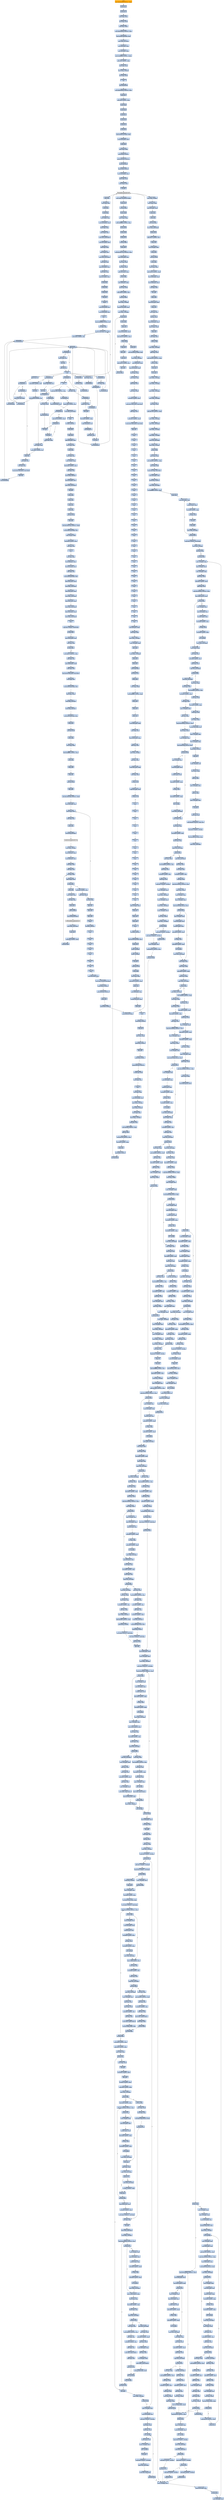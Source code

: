 digraph G {
node[shape=rectangle,style=filled,fillcolor=lightsteelblue,color=lightsteelblue]
bgcolor="transparent"
a0x00401550movl_0x440cb8UINT32_eax[label="start\nmovl $0x440cb8<UINT32>, %eax",color="lightgrey",fillcolor="orange"];
a0x00401555pushl_eax[label="0x00401555\npushl %eax"];
a0x00401556pushl_fs_0[label="0x00401556\npushl %fs:0"];
a0x0040155dmovl_esp_fs_0[label="0x0040155d\nmovl %esp, %fs:0"];
a0x00401564xorl_eax_eax[label="0x00401564\nxorl %eax, %eax"];
a0x00401566movl_ecx_eax_[label="0x00401566\nmovl %ecx, (%eax)"];
a0x00440cb8movl_0xf043fa3dUINT32_eax[label="0x00440cb8\nmovl $0xf043fa3d<UINT32>, %eax"];
a0x00440cbdleal_0x1000129eeax__ecx[label="0x00440cbd\nleal 0x1000129e(%eax), %ecx"];
a0x00440cc3movl_eax_0x1ecx_[label="0x00440cc3\nmovl %eax, 0x1(%ecx)"];
a0x00440cc6movl_0x4esp__edx[label="0x00440cc6\nmovl 0x4(%esp), %edx"];
a0x00440ccamovl_0xcedx__edx[label="0x00440cca\nmovl 0xc(%edx), %edx"];
a0x00440ccdmovb_0xffffffe9UINT8_edx_[label="0x00440ccd\nmovb $0xffffffe9<UINT8>, (%edx)"];
a0x00440cd0addl_0x5UINT8_edx[label="0x00440cd0\naddl $0x5<UINT8>, %edx"];
a0x00440cd3subl_edx_ecx[label="0x00440cd3\nsubl %edx, %ecx"];
a0x00440cd5movl_ecx__4edx_[label="0x00440cd5\nmovl %ecx, -4(%edx)"];
a0x00440cd8xorl_eax_eax[label="0x00440cd8\nxorl %eax, %eax"];
a0x00440cdaret[label="0x00440cda\nret"];
a0x00401566jmp_0x00440cdb[label="0x00401566\njmp 0x00440cdb"];
a0x00440cdbmovl_0xf043fa3dUINT32_eax[label="0x00440cdb\nmovl $0xf043fa3d<UINT32>, %eax"];
a0x00440ce0popl_fs_0[label="0x00440ce0\npopl %fs:0"];
a0x00440ce7addl_0x4UINT8_esp[label="0x00440ce7\naddl $0x4<UINT8>, %esp"];
a0x00440ceapushl_ebp[label="0x00440cea\npushl %ebp"];
a0x00440cebpushl_ebx[label="0x00440ceb\npushl %ebx"];
a0x00440cecpushl_ecx[label="0x00440cec\npushl %ecx"];
a0x00440cedpushl_edi[label="0x00440ced\npushl %edi"];
a0x00440ceepushl_esi[label="0x00440cee\npushl %esi"];
a0x00440cefpushl_edx[label="0x00440cef\npushl %edx"];
a0x00440cf0leal_0x10001257eax__ebx[label="0x00440cf0\nleal 0x10001257(%eax), %ebx"];
a0x00440cf6movl_0x18ebx__edx[label="0x00440cf6\nmovl 0x18(%ebx), %edx"];
a0x00440cf9pushl_edx[label="0x00440cf9\npushl %edx"];
a0x00440cfamovl_eax_ebp[label="0x00440cfa\nmovl %eax, %ebp"];
a0x00440cfcpushl_0x40UINT8[label="0x00440cfc\npushl $0x40<UINT8>"];
a0x00440cfepushl_0x1000UINT32[label="0x00440cfe\npushl $0x1000<UINT32>"];
a0x00440d03pushl_0x4ebx_[label="0x00440d03\npushl 0x4(%ebx)"];
a0x00440d06pushl_0x0UINT8[label="0x00440d06\npushl $0x0<UINT8>"];
a0x00440d08movl_0x10ebx__ecx[label="0x00440d08\nmovl 0x10(%ebx), %ecx"];
a0x00440d0baddl_edx_ecx[label="0x00440d0b\naddl %edx, %ecx"];
a0x00440d0dmovl_ecx__eax[label="0x00440d0d\nmovl (%ecx), %eax"];
a0x00440d0fcall_eax[label="0x00440d0f\ncall %eax"];
VirtualAlloc_kernel32_dll[label="VirtualAlloc@kernel32.dll",color="lightgrey",fillcolor="lightgrey"];
a0x00440d11popl_edx[label="0x00440d11\npopl %edx"];
a0x00440d12movl_eax_edi[label="0x00440d12\nmovl %eax, %edi"];
a0x00440d14pushl_eax[label="0x00440d14\npushl %eax"];
a0x00440d15pushl_edx[label="0x00440d15\npushl %edx"];
a0x00440d16movl_ebx__esi[label="0x00440d16\nmovl (%ebx), %esi"];
a0x00440d18movl_0x20ebx__eax[label="0x00440d18\nmovl 0x20(%ebx), %eax"];
a0x00440d1baddl_edx_eax[label="0x00440d1b\naddl %edx, %eax"];
a0x00440d1dmovl_eax__ecx[label="0x00440d1d\nmovl (%eax), %ecx"];
a0x00440d1fmovl_ecx_0x20ebx_[label="0x00440d1f\nmovl %ecx, 0x20(%ebx)"];
a0x00440d22movl_0x1cebx__eax[label="0x00440d22\nmovl 0x1c(%ebx), %eax"];
a0x00440d25addl_edx_eax[label="0x00440d25\naddl %edx, %eax"];
a0x00440d27movl_eax__ecx[label="0x00440d27\nmovl (%eax), %ecx"];
a0x00440d29movl_ecx_0x1cebx_[label="0x00440d29\nmovl %ecx, 0x1c(%ebx)"];
a0x00440d2caddl_edx_esi[label="0x00440d2c\naddl %edx, %esi"];
a0x00440d2emovl_0xcebx__ecx[label="0x00440d2e\nmovl 0xc(%ebx), %ecx"];
a0x00440d31addl_edx_ecx[label="0x00440d31\naddl %edx, %ecx"];
a0x00440d33leal_0x1cebx__eax[label="0x00440d33\nleal 0x1c(%ebx), %eax"];
a0x00440d36pushl_eax[label="0x00440d36\npushl %eax"];
a0x00440d37pushl_edi[label="0x00440d37\npushl %edi"];
a0x00440d38pushl_esi[label="0x00440d38\npushl %esi"];
a0x00440d39call_ecx[label="0x00440d39\ncall %ecx"];
a0x00440be9pusha_[label="0x00440be9\npusha "];
a0x00440beamovl_0x24esp__esi[label="0x00440bea\nmovl 0x24(%esp), %esi"];
a0x00440beemovl_0x28esp__edi[label="0x00440bee\nmovl 0x28(%esp), %edi"];
a0x00440bf2cld_[label="0x00440bf2\ncld "];
a0x00440bf3movb_0xffffff80UINT8_dl[label="0x00440bf3\nmovb $0xffffff80<UINT8>, %dl"];
a0x00440bf5xorl_ebx_ebx[label="0x00440bf5\nxorl %ebx, %ebx"];
a0x00440bf7movsb_ds_esi__es_edi_[label="0x00440bf7\nmovsb %ds:(%esi), %es:(%edi)"];
a0x00440bf8movb_0x2UINT8_bl[label="0x00440bf8\nmovb $0x2<UINT8>, %bl"];
a0x00440bfacall_0x00440c6c[label="0x00440bfa\ncall 0x00440c6c"];
a0x00440c6caddb_dl_dl[label="0x00440c6c\naddb %dl, %dl"];
a0x00440c6ejne_0x00440c75[label="0x00440c6e\njne 0x00440c75"];
a0x00440c70movb_esi__dl[label="0x00440c70\nmovb (%esi), %dl"];
a0x00440c72incl_esi[label="0x00440c72\nincl %esi"];
a0x00440c73adcb_dl_dl[label="0x00440c73\nadcb %dl, %dl"];
a0x00440c75ret[label="0x00440c75\nret"];
a0x00440bffjae_0x00440bf7[label="0x00440bff\njae 0x00440bf7"];
a0x00440c01xorl_ecx_ecx[label="0x00440c01\nxorl %ecx, %ecx"];
a0x00440c03call_0x00440c6c[label="0x00440c03\ncall 0x00440c6c"];
a0x00440c08jae_0x00440c26[label="0x00440c08\njae 0x00440c26"];
a0x00440c0axorl_eax_eax[label="0x00440c0a\nxorl %eax, %eax"];
a0x00440c0ccall_0x00440c6c[label="0x00440c0c\ncall 0x00440c6c"];
a0x00440c11jae_0x00440c36[label="0x00440c11\njae 0x00440c36"];
a0x00440c13movb_0x2UINT8_bl[label="0x00440c13\nmovb $0x2<UINT8>, %bl"];
a0x00440c15incl_ecx[label="0x00440c15\nincl %ecx"];
a0x00440c16movb_0x10UINT8_al[label="0x00440c16\nmovb $0x10<UINT8>, %al"];
a0x00440c18call_0x00440c6c[label="0x00440c18\ncall 0x00440c6c"];
a0x00440c1dadcb_al_al[label="0x00440c1d\nadcb %al, %al"];
a0x00440c1fjae_0x00440c18[label="0x00440c1f\njae 0x00440c18"];
a0x00440c21jne_0x00440c62[label="0x00440c21\njne 0x00440c62"];
a0x00440c23stosb_al_es_edi_[label="0x00440c23\nstosb %al, %es:(%edi)"];
a0x00440c24jmp_0x00440bfa[label="0x00440c24\njmp 0x00440bfa"];
a0x00440c26call_0x00440c78[label="0x00440c26\ncall 0x00440c78"];
a0x00440c78incl_ecx[label="0x00440c78\nincl %ecx"];
a0x00440c79call_0x00440c6c[label="0x00440c79\ncall 0x00440c6c"];
a0x00440c7eadcl_ecx_ecx[label="0x00440c7e\nadcl %ecx, %ecx"];
a0x00440c80call_0x00440c6c[label="0x00440c80\ncall 0x00440c6c"];
a0x00440c85jb_0x00440c79[label="0x00440c85\njb 0x00440c79"];
a0x00440c87ret[label="0x00440c87\nret"];
a0x00440c2bsubl_ebx_ecx[label="0x00440c2b\nsubl %ebx, %ecx"];
a0x00440c2djne_0x00440c3f[label="0x00440c2d\njne 0x00440c3f"];
a0x00440c3fxchgl_eax_ecx[label="0x00440c3f\nxchgl %eax, %ecx"];
a0x00440c40decl_eax[label="0x00440c40\ndecl %eax"];
a0x00440c41shll_0x8UINT8_eax[label="0x00440c41\nshll $0x8<UINT8>, %eax"];
a0x00440c44lodsb_ds_esi__al[label="0x00440c44\nlodsb %ds:(%esi), %al"];
a0x00440c45call_0x00440c76[label="0x00440c45\ncall 0x00440c76"];
a0x00440c76xorl_ecx_ecx[label="0x00440c76\nxorl %ecx, %ecx"];
a0x00440c4acmpl_0x7d00UINT32_eax[label="0x00440c4a\ncmpl $0x7d00<UINT32>, %eax"];
a0x00440c4fjae_0x00440c5b[label="0x00440c4f\njae 0x00440c5b"];
a0x00440c51cmpb_0x5UINT8_ah[label="0x00440c51\ncmpb $0x5<UINT8>, %ah"];
a0x00440c54jae_0x00440c5c[label="0x00440c54\njae 0x00440c5c"];
a0x00440c56cmpl_0x7fUINT8_eax[label="0x00440c56\ncmpl $0x7f<UINT8>, %eax"];
a0x00440c59ja_0x00440c5d[label="0x00440c59\nja 0x00440c5d"];
a0x00440c5bincl_ecx[label="0x00440c5b\nincl %ecx"];
a0x00440c5cincl_ecx[label="0x00440c5c\nincl %ecx"];
a0x00440c5dxchgl_eax_ebp[label="0x00440c5d\nxchgl %eax, %ebp"];
a0x00440c5emovl_ebp_eax[label="0x00440c5e\nmovl %ebp, %eax"];
a0x00440c60movb_0x1UINT8_bl[label="0x00440c60\nmovb $0x1<UINT8>, %bl"];
a0x00440c62pushl_esi[label="0x00440c62\npushl %esi"];
a0x00440c63movl_edi_esi[label="0x00440c63\nmovl %edi, %esi"];
a0x00440c65subl_eax_esi[label="0x00440c65\nsubl %eax, %esi"];
a0x00440c67repz_movsb_ds_esi__es_edi_[label="0x00440c67\nrepz movsb %ds:(%esi), %es:(%edi)"];
a0x00440c69popl_esi[label="0x00440c69\npopl %esi"];
a0x00440c6ajmp_0x00440bfa[label="0x00440c6a\njmp 0x00440bfa"];
a0x00440c36lodsb_ds_esi__al[label="0x00440c36\nlodsb %ds:(%esi), %al"];
a0x00440c37shrl_eax[label="0x00440c37\nshrl %eax"];
a0x00440c39je_0x00440c88[label="0x00440c39\nje 0x00440c88"];
a0x00440c3badcl_ecx_ecx[label="0x00440c3b\nadcl %ecx, %ecx"];
a0x00440c3djmp_0x00440c5b[label="0x00440c3d\njmp 0x00440c5b"];
a0x00440c2fcall_0x00440c76[label="0x00440c2f\ncall 0x00440c76"];
a0x00440c34jmp_0x00440c5e[label="0x00440c34\njmp 0x00440c5e"];
a0x00440c88subl_0x28esp__edi[label="0x00440c88\nsubl 0x28(%esp), %edi"];
a0x00440c8cmovl_edi_0x1cesp_[label="0x00440c8c\nmovl %edi, 0x1c(%esp)"];
a0x00440c90popa_[label="0x00440c90\npopa "];
a0x00440c91ret_0xcUINT16[label="0x00440c91\nret $0xc<UINT16>"];
a0x00440d3bpopl_edx[label="0x00440d3b\npopl %edx"];
a0x00440d3cpopl_eax[label="0x00440d3c\npopl %eax"];
a0x00440d3daddl_0x8ebx__eax[label="0x00440d3d\naddl 0x8(%ebx), %eax"];
a0x00440d40movl_eax_edi[label="0x00440d40\nmovl %eax, %edi"];
a0x00440d42pushl_edx[label="0x00440d42\npushl %edx"];
a0x00440d43movl_eax_esi[label="0x00440d43\nmovl %eax, %esi"];
a0x00440d45movl__4esi__eax[label="0x00440d45\nmovl -4(%esi), %eax"];
a0x00440d48addl_0x4UINT8_eax[label="0x00440d48\naddl $0x4<UINT8>, %eax"];
a0x00440d4bsubl_eax_esi[label="0x00440d4b\nsubl %eax, %esi"];
a0x00440d4dmovl_edx_0x8esi_[label="0x00440d4d\nmovl %edx, 0x8(%esi)"];
a0x00440d50movl_0xcebx__ecx[label="0x00440d50\nmovl 0xc(%ebx), %ecx"];
a0x00440d53movl_ecx_0x14esi_[label="0x00440d53\nmovl %ecx, 0x14(%esi)"];
a0x00440d56call_edi[label="0x00440d56\ncall %edi"];
a0x03570914pushl_ebx[label="0x03570914\npushl %ebx"];
a0x03570915pushl_edi[label="0x03570915\npushl %edi"];
a0x03570916pushl_esi[label="0x03570916\npushl %esi"];
a0x03570917pushl_ebp[label="0x03570917\npushl %ebp"];
a0x03570918call_0x357091d[label="0x03570918\ncall 0x357091d"];
a0x0357091dpopl_ebp[label="0x0357091d\npopl %ebp"];
a0x0357091esubl_0x1000134cUINT32_ebp[label="0x0357091e\nsubl $0x1000134c<UINT32>, %ebp"];
a0x03570924leal_0x10001343ebp__esi[label="0x03570924\nleal 0x10001343(%ebp), %esi"];
a0x0357092amovl__4esi__eax[label="0x0357092a\nmovl -4(%esi), %eax"];
a0x0357092daddl_0x4UINT8_eax[label="0x0357092d\naddl $0x4<UINT8>, %eax"];
a0x03570930subl_eax_esi[label="0x03570930\nsubl %eax, %esi"];
a0x03570932cld_[label="0x03570932\ncld "];
a0x03570933movl_esi_ebx[label="0x03570933\nmovl %esi, %ebx"];
a0x03570935movl_0x8esi__edx[label="0x03570935\nmovl 0x8(%esi), %edx"];
a0x03570938movl_0x1cesi__esi[label="0x03570938\nmovl 0x1c(%esi), %esi"];
a0x0357093baddl_edx_esi[label="0x0357093b\naddl %edx, %esi"];
a0x0357093dleal_0x10001f2febp__edi[label="0x0357093d\nleal 0x10001f2f(%ebp), %edi"];
a0x03570943lodsl_ds_esi__eax[label="0x03570943\nlodsl %ds:(%esi), %eax"];
a0x03570944stosl_eax_es_edi_[label="0x03570944\nstosl %eax, %es:(%edi)"];
a0x03570945lodsl_ds_esi__eax[label="0x03570945\nlodsl %ds:(%esi), %eax"];
a0x03570946stosl_eax_es_edi_[label="0x03570946\nstosl %eax, %es:(%edi)"];
a0x03570947lodsl_ds_esi__eax[label="0x03570947\nlodsl %ds:(%esi), %eax"];
a0x03570948stosl_eax_es_edi_[label="0x03570948\nstosl %eax, %es:(%edi)"];
a0x03570949lodsl_ds_esi__eax[label="0x03570949\nlodsl %ds:(%esi), %eax"];
a0x0357094astosl_eax_es_edi_[label="0x0357094a\nstosl %eax, %es:(%edi)"];
a0x0357094bnop_[label="0x0357094b\nnop "];
a0x0357094ccmpl_0x1UINT8_0x48ebx_[label="0x0357094c\ncmpl $0x1<UINT8>, 0x48(%ebx)"];
a0x03570950je_0x3570967[label="0x03570950\nje 0x3570967"];
a0x03570952movl_0x44ebx__esi[label="0x03570952\nmovl 0x44(%ebx), %esi"];
a0x03570955testl_esi_esi[label="0x03570955\ntestl %esi, %esi"];
a0x03570957je_0x3570967[label="0x03570957\nje 0x3570967"];
a0x03570959movl_0x23UINT32_ecx[label="0x03570959\nmovl $0x23<UINT32>, %ecx"];
a0x0357095eaddl_edx_esi[label="0x0357095e\naddl %edx, %esi"];
a0x03570960movl_0x40ebx__edi[label="0x03570960\nmovl 0x40(%ebx), %edi"];
a0x03570963addl_edx_edi[label="0x03570963\naddl %edx, %edi"];
a0x03570965repz_movsb_ds_esi__es_edi_[label="0x03570965\nrepz movsb %ds:(%esi), %es:(%edi)"];
a0x03570967movl_ebx_esi[label="0x03570967\nmovl %ebx, %esi"];
a0x03570969leal_0x10001f1bebp__edi[label="0x03570969\nleal 0x10001f1b(%ebp), %edi"];
a0x0357096faddl_ebp_edi_[label="0x0357096f\naddl %ebp, (%edi)"];
a0x03570971addl_ebp_0x4edi_[label="0x03570971\naddl %ebp, 0x4(%edi)"];
a0x03570974addl_ebp_0x8edi_[label="0x03570974\naddl %ebp, 0x8(%edi)"];
a0x03570977leal_0x10001effebp__ecx[label="0x03570977\nleal 0x10001eff(%ebp), %ecx"];
a0x0357097dpushl_ecx[label="0x0357097d\npushl %ecx"];
a0x0357097ecall_0x3570ac9[label="0x0357097e\ncall 0x3570ac9"];
a0x03570ac9pushl_ebp[label="0x03570ac9\npushl %ebp"];
a0x03570acamovl_esp_ebp[label="0x03570aca\nmovl %esp, %ebp"];
a0x03570accaddl_0xfffffffcUINT8_esp[label="0x03570acc\naddl $0xfffffffc<UINT8>, %esp"];
a0x03570acfpushl_ebx[label="0x03570acf\npushl %ebx"];
a0x03570ad0pushl_edi[label="0x03570ad0\npushl %edi"];
a0x03570ad1pushl_esi[label="0x03570ad1\npushl %esi"];
a0x03570ad2call_0x3570ad7[label="0x03570ad2\ncall 0x3570ad7"];
a0x03570ad7popl_ebx[label="0x03570ad7\npopl %ebx"];
a0x03570ad8subl_0x10001506UINT32_ebx[label="0x03570ad8\nsubl $0x10001506<UINT32>, %ebx"];
a0x03570ademovl_0x8ebp__esi[label="0x03570ade\nmovl 0x8(%ebp), %esi"];
a0x03570ae1movl_esi__ecx[label="0x03570ae1\nmovl (%esi), %ecx"];
a0x03570ae3addl_ebx_ecx[label="0x03570ae3\naddl %ebx, %ecx"];
a0x03570ae5pushl_ecx[label="0x03570ae5\npushl %ecx"];
a0x03570ae6call_0x10001f2febx_[label="0x03570ae6\ncall 0x10001f2f(%ebx)"];
LoadLibraryA_kernel32_dll[label="LoadLibraryA@kernel32.dll",color="lightgrey",fillcolor="lightgrey"];
a0x03570aecmovl_eax__4ebp_[label="0x03570aec\nmovl %eax, -4(%ebp)"];
a0x03570aefmovl_0x4esi__edx[label="0x03570aef\nmovl 0x4(%esi), %edx"];
a0x03570af2movl_0x8esi__edi[label="0x03570af2\nmovl 0x8(%esi), %edi"];
a0x03570af5addl_ebx_edx[label="0x03570af5\naddl %ebx, %edx"];
a0x03570af7addl_ebx_edi[label="0x03570af7\naddl %ebx, %edi"];
a0x03570af9xorl_eax_eax[label="0x03570af9\nxorl %eax, %eax"];
a0x03570afbaddl_edx__eax[label="0x03570afb\naddl (%edx), %eax"];
a0x03570afdje_0x3570b15[label="0x03570afd\nje 0x3570b15"];
a0x03570affpushl_edx[label="0x03570aff\npushl %edx"];
a0x03570b00movl_edx__eax[label="0x03570b00\nmovl (%edx), %eax"];
a0x03570b02addl_ebx_eax[label="0x03570b02\naddl %ebx, %eax"];
a0x03570b04pushl_eax[label="0x03570b04\npushl %eax"];
a0x03570b05pushl__4ebp_[label="0x03570b05\npushl -4(%ebp)"];
a0x03570b08call_0x10001f33ebx_[label="0x03570b08\ncall 0x10001f33(%ebx)"];
GetProcAddress_kernel32_dll[label="GetProcAddress@kernel32.dll",color="lightgrey",fillcolor="lightgrey"];
a0x03570b0estosl_eax_es_edi_[label="0x03570b0e\nstosl %eax, %es:(%edi)"];
a0x03570b0fpopl_edx[label="0x03570b0f\npopl %edx"];
a0x03570b10addl_0x4UINT8_edx[label="0x03570b10\naddl $0x4<UINT8>, %edx"];
a0x03570b13jmp_0x3570af9[label="0x03570b13\njmp 0x3570af9"];
a0x03570b15addl_0xcUINT8_esi[label="0x03570b15\naddl $0xc<UINT8>, %esi"];
a0x03570b18addl_esi__eax[label="0x03570b18\naddl (%esi), %eax"];
a0x03570b1ajne_0x3570ae1[label="0x03570b1a\njne 0x3570ae1"];
a0x03570b1cpopl_esi[label="0x03570b1c\npopl %esi"];
a0x03570b1dpopl_edi[label="0x03570b1d\npopl %edi"];
a0x03570b1epopl_ebx[label="0x03570b1e\npopl %ebx"];
a0x03570b1fleave_[label="0x03570b1f\nleave "];
a0x03570b20ret_0x4UINT16[label="0x03570b20\nret $0x4<UINT16>"];
a0x03570983nop_[label="0x03570983\nnop "];
a0x03570984nop_[label="0x03570984\nnop "];
a0x03570985nop_[label="0x03570985\nnop "];
a0x03570986nop_[label="0x03570986\nnop "];
a0x03570987nop_[label="0x03570987\nnop "];
a0x03570988nop_[label="0x03570988\nnop "];
a0x03570989nop_[label="0x03570989\nnop "];
a0x0357098anop_[label="0x0357098a\nnop "];
a0x0357098bmovl_0x2cesi__ecx[label="0x0357098b\nmovl 0x2c(%esi), %ecx"];
a0x0357098emovl_ecx_0x10001f2bebp_[label="0x0357098e\nmovl %ecx, 0x10001f2b(%ebp)"];
a0x03570994pushl_0x40UINT8[label="0x03570994\npushl $0x40<UINT8>"];
a0x03570996pushl_0x1000UINT32[label="0x03570996\npushl $0x1000<UINT32>"];
a0x0357099bpushl_ecx[label="0x0357099b\npushl %ecx"];
a0x0357099cpushl_0x0UINT8[label="0x0357099c\npushl $0x0<UINT8>"];
a0x0357099ecall_0x10001f37ebp_[label="0x0357099e\ncall 0x10001f37(%ebp)"];
a0x035709a4movl_eax_0x10001f27ebp_[label="0x035709a4\nmovl %eax, 0x10001f27(%ebp)"];
a0x035709aapushl_esi[label="0x035709aa\npushl %esi"];
a0x035709abcall_0x3570da6[label="0x035709ab\ncall 0x3570da6"];
a0x03570da6pushl_ebp[label="0x03570da6\npushl %ebp"];
a0x03570da7movl_esp_ebp[label="0x03570da7\nmovl %esp, %ebp"];
a0x03570da9addl_0xffffffe8UINT8_esp[label="0x03570da9\naddl $0xffffffe8<UINT8>, %esp"];
a0x03570dacpushl_ebx[label="0x03570dac\npushl %ebx"];
a0x03570dadpushl_edi[label="0x03570dad\npushl %edi"];
a0x03570daepushl_esi[label="0x03570dae\npushl %esi"];
a0x03570dafcall_0x3570db4[label="0x03570daf\ncall 0x3570db4"];
a0x03570db4popl_ebx[label="0x03570db4\npopl %ebx"];
a0x03570db5subl_0x100017e3UINT32_ebx[label="0x03570db5\nsubl $0x100017e3<UINT32>, %ebx"];
a0x03570dbbmovl_0x8ebp__esi[label="0x03570dbb\nmovl 0x8(%ebp), %esi"];
a0x03570dbexorl_eax_eax[label="0x03570dbe\nxorl %eax, %eax"];
a0x03570dc0xorl_ecx_ecx[label="0x03570dc0\nxorl %ecx, %ecx"];
a0x03570dc2addl_0x3cesi__ecx[label="0x03570dc2\naddl 0x3c(%esi), %ecx"];
a0x03570dc5je_0x3570dd1[label="0x03570dc5\nje 0x3570dd1"];
a0x03570dc7movl_0x8esi__edx[label="0x03570dc7\nmovl 0x8(%esi), %edx"];
a0x03570dcamovl_esi_edi[label="0x03570dca\nmovl %esi, %edi"];
a0x03570dccaddl_0x50UINT8_esi[label="0x03570dcc\naddl $0x50<UINT8>, %esi"];
a0x03570dcfjmp_0x3570dd8[label="0x03570dcf\njmp 0x3570dd8"];
a0x03570dd8movl_eax__4ebp_[label="0x03570dd8\nmovl %eax, -4(%ebp)"];
a0x03570ddbmovzwl_0x2edi__eax[label="0x03570ddb\nmovzwl 0x2(%edi), %eax"];
a0x03570ddfmovl_eax__16ebp_[label="0x03570ddf\nmovl %eax, -16(%ebp)"];
a0x03570de2pushl_ecx[label="0x03570de2\npushl %ecx"];
a0x03570de3pushl_edx[label="0x03570de3\npushl %edx"];
a0x03570de4pushl_esi[label="0x03570de4\npushl %esi"];
a0x03570de5movzwl_0x10esi__eax[label="0x03570de5\nmovzwl 0x10(%esi), %eax"];
a0x03570de9testl_0x10UINT32_eax[label="0x03570de9\ntestl $0x10<UINT32>, %eax"];
a0x03570deeje_0x3570eca[label="0x03570dee\nje 0x3570eca"];
a0x03570ecapopl_esi[label="0x03570eca\npopl %esi"];
a0x03570ecbpopl_edx[label="0x03570ecb\npopl %edx"];
a0x03570eccpopl_ecx[label="0x03570ecc\npopl %ecx"];
a0x03570ecdaddl_0x1cUINT8_esi[label="0x03570ecd\naddl $0x1c<UINT8>, %esi"];
a0x03570ed0decl_ecx[label="0x03570ed0\ndecl %ecx"];
a0x03570ed1jne_0x3570de2[label="0x03570ed1\njne 0x3570de2"];
a0x03570df4pushl_esi[label="0x03570df4\npushl %esi"];
a0x03570df5movl_0x10001f27ebx__edi[label="0x03570df5\nmovl 0x10001f27(%ebx), %edi"];
a0x03570dfbmovl_edi__20ebp_[label="0x03570dfb\nmovl %edi, -20(%ebp)"];
a0x03570dfemovl_0x8esi__ecx[label="0x03570dfe\nmovl 0x8(%esi), %ecx"];
a0x03570e01movl_0x14esi__eax[label="0x03570e01\nmovl 0x14(%esi), %eax"];
a0x03570e04subl_eax_ecx[label="0x03570e04\nsubl %eax, %ecx"];
a0x03570e06movl_esi__esi[label="0x03570e06\nmovl (%esi), %esi"];
a0x03570e08addl_edx_esi[label="0x03570e08\naddl %edx, %esi"];
a0x03570e0amovl_ecx_eax[label="0x03570e0a\nmovl %ecx, %eax"];
a0x03570e0csarl_0x2UINT8_ecx[label="0x03570e0c\nsarl $0x2<UINT8>, %ecx"];
a0x03570e0frepz_movsl_ds_esi__es_edi_[label="0x03570e0f\nrepz movsl %ds:(%esi), %es:(%edi)"];
a0x03570e11addl_eax_ecx[label="0x03570e11\naddl %eax, %ecx"];
a0x03570e13andl_0x3UINT8_ecx[label="0x03570e13\nandl $0x3<UINT8>, %ecx"];
a0x03570e16repz_movsb_ds_esi__es_edi_[label="0x03570e16\nrepz movsb %ds:(%esi), %es:(%edi)"];
a0x03570e18popl_esi[label="0x03570e18\npopl %esi"];
a0x03570e19nop_[label="0x03570e19\nnop "];
a0x03570e1anop_[label="0x03570e1a\nnop "];
a0x03570e1bnop_[label="0x03570e1b\nnop "];
a0x03570e1cnop_[label="0x03570e1c\nnop "];
a0x03570e1dnop_[label="0x03570e1d\nnop "];
a0x03570e1enop_[label="0x03570e1e\nnop "];
a0x03570e1fnop_[label="0x03570e1f\nnop "];
a0x03570e20nop_[label="0x03570e20\nnop "];
a0x03570e21nop_[label="0x03570e21\nnop "];
a0x03570e22nop_[label="0x03570e22\nnop "];
a0x03570e23nop_[label="0x03570e23\nnop "];
a0x03570e24nop_[label="0x03570e24\nnop "];
a0x03570e25nop_[label="0x03570e25\nnop "];
a0x03570e26nop_[label="0x03570e26\nnop "];
a0x03570e27nop_[label="0x03570e27\nnop "];
a0x03570e28nop_[label="0x03570e28\nnop "];
a0x03570e29nop_[label="0x03570e29\nnop "];
a0x03570e2anop_[label="0x03570e2a\nnop "];
a0x03570e2bnop_[label="0x03570e2b\nnop "];
a0x03570e2cnop_[label="0x03570e2c\nnop "];
a0x03570e2dnop_[label="0x03570e2d\nnop "];
a0x03570e2enop_[label="0x03570e2e\nnop "];
a0x03570e2fnop_[label="0x03570e2f\nnop "];
a0x03570e30nop_[label="0x03570e30\nnop "];
a0x03570e31nop_[label="0x03570e31\nnop "];
a0x03570e32nop_[label="0x03570e32\nnop "];
a0x03570e33nop_[label="0x03570e33\nnop "];
a0x03570e34nop_[label="0x03570e34\nnop "];
a0x03570e35nop_[label="0x03570e35\nnop "];
a0x03570e36nop_[label="0x03570e36\nnop "];
a0x03570e37nop_[label="0x03570e37\nnop "];
a0x03570e38nop_[label="0x03570e38\nnop "];
a0x03570e39nop_[label="0x03570e39\nnop "];
a0x03570e3anop_[label="0x03570e3a\nnop "];
a0x03570e3bnop_[label="0x03570e3b\nnop "];
a0x03570e3cnop_[label="0x03570e3c\nnop "];
a0x03570e3dnop_[label="0x03570e3d\nnop "];
a0x03570e3enop_[label="0x03570e3e\nnop "];
a0x03570e3fmovl_0x4esi__eax[label="0x03570e3f\nmovl 0x4(%esi), %eax"];
a0x03570e42addl_edx_eax[label="0x03570e42\naddl %edx, %eax"];
a0x03570e44movl_eax__24ebp_[label="0x03570e44\nmovl %eax, -24(%ebp)"];
a0x03570e47movl__16ebp__eax[label="0x03570e47\nmovl -16(%ebp), %eax"];
a0x03570e4adecl_eax[label="0x03570e4a\ndecl %eax"];
a0x03570e4bmovl_eax__12ebp_[label="0x03570e4b\nmovl %eax, -12(%ebp)"];
a0x03570e4epushl_edx[label="0x03570e4e\npushl %edx"];
a0x03570e4fpushl_eax[label="0x03570e4f\npushl %eax"];
a0x03570e50pushl_0x8ebp_[label="0x03570e50\npushl 0x8(%ebp)"];
a0x03570e53call_0x35711a3[label="0x03570e53\ncall 0x35711a3"];
a0x035711a3pushl_ebp[label="0x035711a3\npushl %ebp"];
a0x035711a4movl_esp_ebp[label="0x035711a4\nmovl %esp, %ebp"];
a0x035711a6addl_0xfffffffcUINT8_esp[label="0x035711a6\naddl $0xfffffffc<UINT8>, %esp"];
a0x035711a9pushl_ebx[label="0x035711a9\npushl %ebx"];
a0x035711aapushl_edi[label="0x035711aa\npushl %edi"];
a0x035711abpushl_esi[label="0x035711ab\npushl %esi"];
a0x035711acmovl_0x8ebp__ebx[label="0x035711ac\nmovl 0x8(%ebp), %ebx"];
a0x035711afmovl_ebx_esi[label="0x035711af\nmovl %ebx, %esi"];
a0x035711b1movl_0x30ebx__ecx[label="0x035711b1\nmovl 0x30(%ebx), %ecx"];
a0x035711b4subl_ecx_esi[label="0x035711b4\nsubl %ecx, %esi"];
a0x035711b6movl_esi__4ebp_[label="0x035711b6\nmovl %esi, -4(%ebp)"];
a0x035711b9xorl_ecx_ecx[label="0x035711b9\nxorl %ecx, %ecx"];
a0x035711bblodsl_ds_esi__eax[label="0x035711bb\nlodsl %ds:(%esi), %eax"];
a0x035711bctestl_eax_eax[label="0x035711bc\ntestl %eax, %eax"];
a0x035711beje_0x35711dc[label="0x035711be\nje 0x35711dc"];
a0x035711c0cmpl_0xcebp__ecx[label="0x035711c0\ncmpl 0xc(%ebp), %ecx"];
a0x035711c3je_0x35711c8[label="0x035711c3\nje 0x35711c8"];
a0x035711c8nop_[label="0x035711c8\nnop "];
a0x035711c9nop_[label="0x035711c9\nnop "];
a0x035711canop_[label="0x035711ca\nnop "];
a0x035711cbnop_[label="0x035711cb\nnop "];
a0x035711ccnop_[label="0x035711cc\nnop "];
a0x035711cdnop_[label="0x035711cd\nnop "];
a0x035711cenop_[label="0x035711ce\nnop "];
a0x035711cfnop_[label="0x035711cf\nnop "];
a0x035711d0nop_[label="0x035711d0\nnop "];
a0x035711d1nop_[label="0x035711d1\nnop "];
a0x035711d2nop_[label="0x035711d2\nnop "];
a0x035711d3nop_[label="0x035711d3\nnop "];
a0x035711d4nop_[label="0x035711d4\nnop "];
a0x035711d5nop_[label="0x035711d5\nnop "];
a0x035711d6nop_[label="0x035711d6\nnop "];
a0x035711d7nop_[label="0x035711d7\nnop "];
a0x035711d8nop_[label="0x035711d8\nnop "];
a0x035711d9addl__4ebp__eax[label="0x035711d9\naddl -4(%ebp), %eax"];
a0x035711dcpopl_esi[label="0x035711dc\npopl %esi"];
a0x035711ddpopl_edi[label="0x035711dd\npopl %edi"];
a0x035711depopl_ebx[label="0x035711de\npopl %ebx"];
a0x035711dfleave_[label="0x035711df\nleave "];
a0x035711e0ret_0x8UINT16[label="0x035711e0\nret $0x8<UINT16>"];
a0x03570e58leal_0x10001f2febx__ecx[label="0x03570e58\nleal 0x10001f2f(%ebx), %ecx"];
a0x03570e5epushl_ecx[label="0x03570e5e\npushl %ecx"];
a0x03570e5fpushl__24ebp_[label="0x03570e5f\npushl -24(%ebp)"];
a0x03570e62pushl__20ebp_[label="0x03570e62\npushl -20(%ebp)"];
a0x03570e65call_eax[label="0x03570e65\ncall %eax"];
a0x03570008jmp_0x35707ea[label="0x03570008\njmp 0x35707ea"];
a0x035707eapushl_ebp[label="0x035707ea\npushl %ebp"];
a0x035707ebmovl_esp_ebp[label="0x035707eb\nmovl %esp, %ebp"];
a0x035707edsubl_0x10UINT8_esp[label="0x035707ed\nsubl $0x10<UINT8>, %esp"];
a0x035707f0pushl_esi[label="0x035707f0\npushl %esi"];
a0x035707f1movl_0x8ebp__esi[label="0x035707f1\nmovl 0x8(%ebp), %esi"];
a0x035707f4movzbl_0x4esi__eax[label="0x035707f4\nmovzbl 0x4(%esi), %eax"];
a0x035707f8pushl_edi[label="0x035707f8\npushl %edi"];
a0x035707f9cltd_[label="0x035707f9\ncltd "];
a0x035707fapushl_0x9UINT8[label="0x035707fa\npushl $0x9<UINT8>"];
a0x035707fcpopl_ecx[label="0x035707fc\npopl %ecx"];
a0x035707fdidivl_ecx_eax[label="0x035707fd\nidivl %ecx, %eax"];
a0x035707ffpushl_0x5UINT8[label="0x035707ff\npushl $0x5<UINT8>"];
a0x03570801popl_edi[label="0x03570801\npopl %edi"];
a0x03570802pushl_0x4UINT8[label="0x03570802\npushl $0x4<UINT8>"];
a0x03570804pushl_0x1000UINT32[label="0x03570804\npushl $0x1000<UINT32>"];
a0x03570809movzbl_al_eax[label="0x03570809\nmovzbl %al, %eax"];
a0x0357080cmovl_edx_ecx[label="0x0357080c\nmovl %edx, %ecx"];
a0x0357080ecltd_[label="0x0357080e\ncltd "];
a0x0357080fidivl_edi_eax[label="0x0357080f\nidivl %edi, %eax"];
a0x03570811movl_0x10ebp__edi[label="0x03570811\nmovl 0x10(%ebp), %edi"];
a0x03570814movl_ecx__16ebp_[label="0x03570814\nmovl %ecx, -16(%ebp)"];
a0x03570817movl_eax__8ebp_[label="0x03570817\nmovl %eax, -8(%ebp)"];
a0x0357081amovl_edx_eax[label="0x0357081a\nmovl %edx, %eax"];
a0x0357081cmovl_eax__12ebp_[label="0x0357081c\nmovl %eax, -12(%ebp)"];
a0x0357081faddl_eax_ecx[label="0x0357081f\naddl %eax, %ecx"];
a0x03570821movl_0x300UINT32_eax[label="0x03570821\nmovl $0x300<UINT32>, %eax"];
a0x03570826shll_cl_eax[label="0x03570826\nshll %cl, %eax"];
a0x03570828addl_0x736UINT32_eax[label="0x03570828\naddl $0x736<UINT32>, %eax"];
a0x0357082dshll_0x4UINT8_eax[label="0x0357082d\nshll $0x4<UINT8>, %eax"];
a0x03570830pushl_eax[label="0x03570830\npushl %eax"];
a0x03570831pushl_0x0UINT8[label="0x03570831\npushl $0x0<UINT8>"];
a0x03570833call_0x8edi_[label="0x03570833\ncall 0x8(%edi)"];
a0x03570836movl_eax__4ebp_[label="0x03570836\nmovl %eax, -4(%ebp)"];
a0x03570839movl_esi__eax[label="0x03570839\nmovl (%esi), %eax"];
a0x0357083bleal_0x8ebp__ecx[label="0x0357083b\nleal 0x8(%ebp), %ecx"];
a0x0357083epushl_ecx[label="0x0357083e\npushl %ecx"];
a0x0357083fpushl_eax[label="0x0357083f\npushl %eax"];
a0x03570840pushl_0xcebp_[label="0x03570840\npushl 0xc(%ebp)"];
a0x03570843movl_eax_0x8ebp_[label="0x03570843\nmovl %eax, 0x8(%ebp)"];
a0x03570846pushl_eax[label="0x03570846\npushl %eax"];
a0x03570847addl_0x11UINT8_esi[label="0x03570847\naddl $0x11<UINT8>, %esi"];
a0x0357084apushl_esi[label="0x0357084a\npushl %esi"];
a0x0357084bleal__16ebp__eax[label="0x0357084b\nleal -16(%ebp), %eax"];
a0x0357084epushl_eax[label="0x0357084e\npushl %eax"];
a0x0357084fcall_0x357000d[label="0x0357084f\ncall 0x357000d"];
a0x0357000dpushl_ebp[label="0x0357000d\npushl %ebp"];
a0x0357000emovl_esp_ebp[label="0x0357000e\nmovl %esp, %ebp"];
a0x03570010subl_0x34UINT8_esp[label="0x03570010\nsubl $0x34<UINT8>, %esp"];
a0x03570013movl_0x8ebp__eax[label="0x03570013\nmovl 0x8(%ebp), %eax"];
a0x03570016movl_0x8eax__ecx[label="0x03570016\nmovl 0x8(%eax), %ecx"];
a0x03570019xorl_edx_edx[label="0x03570019\nxorl %edx, %edx"];
a0x0357001bincl_edx[label="0x0357001b\nincl %edx"];
a0x0357001cpushl_ebx[label="0x0357001c\npushl %ebx"];
a0x0357001dmovl_0xceax__ebx[label="0x0357001d\nmovl 0xc(%eax), %ebx"];
a0x03570020pushl_esi[label="0x03570020\npushl %esi"];
a0x03570021movl_edx_esi[label="0x03570021\nmovl %edx, %esi"];
a0x03570023shll_cl_esi[label="0x03570023\nshll %cl, %esi"];
a0x03570025movl_0x4eax__ecx[label="0x03570025\nmovl 0x4(%eax), %ecx"];
a0x03570028movl_eax__eax[label="0x03570028\nmovl (%eax), %eax"];
a0x0357002apushl_edi[label="0x0357002a\npushl %edi"];
a0x0357002bmovl_edx_edi[label="0x0357002b\nmovl %edx, %edi"];
a0x0357002dshll_cl_edi[label="0x0357002d\nshll %cl, %edi"];
a0x0357002fmovl_eax__44ebp_[label="0x0357002f\nmovl %eax, -44(%ebp)"];
a0x03570032addl_eax_ecx[label="0x03570032\naddl %eax, %ecx"];
a0x03570034movl_0x300UINT32_eax[label="0x03570034\nmovl $0x300<UINT32>, %eax"];
a0x03570039shll_cl_eax[label="0x03570039\nshll %cl, %eax"];
a0x0357003bdecl_esi[label="0x0357003b\ndecl %esi"];
a0x0357003cdecl_edi[label="0x0357003c\ndecl %edi"];
a0x0357003dmovl_edx__24ebp_[label="0x0357003d\nmovl %edx, -24(%ebp)"];
a0x03570040movl_edx__32ebp_[label="0x03570040\nmovl %edx, -32(%ebp)"];
a0x03570043movl_edx__28ebp_[label="0x03570043\nmovl %edx, -28(%ebp)"];
a0x03570046movl_edx__36ebp_[label="0x03570046\nmovl %edx, -36(%ebp)"];
a0x03570049xorl_edx_edx[label="0x03570049\nxorl %edx, %edx"];
a0x0357004baddl_0x736UINT32_eax[label="0x0357004b\naddl $0x736<UINT32>, %eax"];
a0x03570050movl_ebx__20ebp_[label="0x03570050\nmovl %ebx, -20(%ebp)"];
a0x03570053movl_esi__48ebp_[label="0x03570053\nmovl %esi, -48(%ebp)"];
a0x03570056movl_edi__52ebp_[label="0x03570056\nmovl %edi, -52(%ebp)"];
a0x03570059movl_edx__12ebp_[label="0x03570059\nmovl %edx, -12(%ebp)"];
a0x0357005cmovb_dl_0xbebp_[label="0x0357005c\nmovb %dl, 0xb(%ebp)"];
a0x0357005fmovl_edx__8ebp_[label="0x0357005f\nmovl %edx, -8(%ebp)"];
a0x03570062je_0x357006f[label="0x03570062\nje 0x357006f"];
a0x03570064movl_eax_ecx[label="0x03570064\nmovl %eax, %ecx"];
a0x03570066movl_0x400UINT32_eax[label="0x03570066\nmovl $0x400<UINT32>, %eax"];
a0x0357006bmovl_ebx_edi[label="0x0357006b\nmovl %ebx, %edi"];
a0x0357006drepz_stosl_eax_es_edi_[label="0x0357006d\nrepz stosl %eax, %es:(%edi)"];
a0x0357006fmovl_0xcebp__ecx[label="0x0357006f\nmovl 0xc(%ebp), %ecx"];
a0x03570072pushl_0x5UINT8[label="0x03570072\npushl $0x5<UINT8>"];
a0x03570074movl_edx_0xcebp_[label="0x03570074\nmovl %edx, 0xc(%ebp)"];
a0x03570077orl_0xffffffffUINT8_eax[label="0x03570077\norl $0xffffffff<UINT8>, %eax"];
a0x0357007apopl_edx[label="0x0357007a\npopl %edx"];
a0x0357007bmovl_0xcebp__edi[label="0x0357007b\nmovl 0xc(%ebp), %edi"];
a0x0357007emovzbl_ecx__ebx[label="0x0357007e\nmovzbl (%ecx), %ebx"];
a0x03570081shll_0x8UINT8_edi[label="0x03570081\nshll $0x8<UINT8>, %edi"];
a0x03570084orl_ebx_edi[label="0x03570084\norl %ebx, %edi"];
a0x03570086incl_ecx[label="0x03570086\nincl %ecx"];
a0x03570087decl_edx[label="0x03570087\ndecl %edx"];
a0x03570088movl_edi_0xcebp_[label="0x03570088\nmovl %edi, 0xc(%ebp)"];
a0x0357008bjne_0x357007b[label="0x0357008b\njne 0x357007b"];
a0x0357008dcmpl_0x0UINT8_0x18ebp_[label="0x0357008d\ncmpl $0x0<UINT8>, 0x18(%ebp)"];
a0x03570091movl_ecx__4ebp_[label="0x03570091\nmovl %ecx, -4(%ebp)"];
a0x03570094jbe_0x35707d9[label="0x03570094\njbe 0x35707d9"];
a0x0357009ajmp_0x357009f[label="0x0357009a\njmp 0x357009f"];
a0x0357009fmovl__12ebp__ebx[label="0x0357009f\nmovl -12(%ebp), %ebx"];
a0x035700a2movl__8ebp__ecx[label="0x035700a2\nmovl -8(%ebp), %ecx"];
a0x035700a5movl__20ebp__edx[label="0x035700a5\nmovl -20(%ebp), %edx"];
a0x035700a8andl_esi_ebx[label="0x035700a8\nandl %esi, %ebx"];
a0x035700aashll_0x4UINT8_ecx[label="0x035700aa\nshll $0x4<UINT8>, %ecx"];
a0x035700adaddl_ebx_ecx[label="0x035700ad\naddl %ebx, %ecx"];
a0x035700afcmpl_0x1000000UINT32_eax[label="0x035700af\ncmpl $0x1000000<UINT32>, %eax"];
a0x035700b4leal_edxecx4__edi[label="0x035700b4\nleal (%edx,%ecx,4), %edi"];
a0x035700b7jae_0x35700d0[label="0x035700b7\njae 0x35700d0"];
a0x035700d0movl_edi__ecx[label="0x035700d0\nmovl (%edi), %ecx"];
a0x035700d2movl_eax_esi[label="0x035700d2\nmovl %eax, %esi"];
a0x035700d4shrl_0xbUINT8_esi[label="0x035700d4\nshrl $0xb<UINT8>, %esi"];
a0x035700d7imull_ecx_esi[label="0x035700d7\nimull %ecx, %esi"];
a0x035700dacmpl_esi_0xcebp_[label="0x035700da\ncmpl %esi, 0xc(%ebp)"];
a0x035700ddjae_0x3570262[label="0x035700dd\njae 0x3570262"];
a0x035700e3movl_esi_eax[label="0x035700e3\nmovl %esi, %eax"];
a0x035700e5movl_0x800UINT32_esi[label="0x035700e5\nmovl $0x800<UINT32>, %esi"];
a0x035700easubl_ecx_esi[label="0x035700ea\nsubl %ecx, %esi"];
a0x035700ecshrl_0x5UINT8_esi[label="0x035700ec\nshrl $0x5<UINT8>, %esi"];
a0x035700efaddl_ecx_esi[label="0x035700ef\naddl %ecx, %esi"];
a0x035700f1movl_esi_edi_[label="0x035700f1\nmovl %esi, (%edi)"];
a0x035700f3movzbl_0xbebp__esi[label="0x035700f3\nmovzbl 0xb(%ebp), %esi"];
a0x035700f7movl__12ebp__edi[label="0x035700f7\nmovl -12(%ebp), %edi"];
a0x035700faandl__52ebp__edi[label="0x035700fa\nandl -52(%ebp), %edi"];
a0x035700fdpushl_0x8UINT8[label="0x035700fd\npushl $0x8<UINT8>"];
a0x035700ffpopl_ecx[label="0x035700ff\npopl %ecx"];
a0x03570100subb__44ebp__cl[label="0x03570100\nsubb -44(%ebp), %cl"];
a0x03570103xorl_edx_edx[label="0x03570103\nxorl %edx, %edx"];
a0x03570105shrl_cl_esi[label="0x03570105\nshrl %cl, %esi"];
a0x03570107movl__44ebp__ecx[label="0x03570107\nmovl -44(%ebp), %ecx"];
a0x0357010ashll_cl_edi[label="0x0357010a\nshll %cl, %edi"];
a0x0357010cmovl__20ebp__ecx[label="0x0357010c\nmovl -20(%ebp), %ecx"];
a0x0357010fincl_edx[label="0x0357010f\nincl %edx"];
a0x03570110addl_edi_esi[label="0x03570110\naddl %edi, %esi"];
a0x03570112imull_0xc00UINT32_esi_esi[label="0x03570112\nimull $0xc00<UINT32>, %esi, %esi"];
a0x03570118cmpl_0x7UINT8__8ebp_[label="0x03570118\ncmpl $0x7<UINT8>, -8(%ebp)"];
a0x0357011cleal_0x1cd8esiecx__ecx[label="0x0357011c\nleal 0x1cd8(%esi,%ecx), %ecx"];
a0x03570123movl_ecx_0x8ebp_[label="0x03570123\nmovl %ecx, 0x8(%ebp)"];
a0x03570126jl_0x35701cb[label="0x03570126\njl 0x35701cb"];
a0x035701cbcmpl_0x1000000UINT32_eax[label="0x035701cb\ncmpl $0x1000000<UINT32>, %eax"];
a0x035701d0movl_0x8ebp__ecx[label="0x035701d0\nmovl 0x8(%ebp), %ecx"];
a0x035701d3leal_ecxedx4__edi[label="0x035701d3\nleal (%ecx,%edx,4), %edi"];
a0x035701d6jae_0x35701ef[label="0x035701d6\njae 0x35701ef"];
a0x035701efmovl_edi__ecx[label="0x035701ef\nmovl (%edi), %ecx"];
a0x035701f1movl_eax_esi[label="0x035701f1\nmovl %eax, %esi"];
a0x035701f3shrl_0xbUINT8_esi[label="0x035701f3\nshrl $0xb<UINT8>, %esi"];
a0x035701f6imull_ecx_esi[label="0x035701f6\nimull %ecx, %esi"];
a0x035701f9cmpl_esi_0xcebp_[label="0x035701f9\ncmpl %esi, 0xc(%ebp)"];
a0x035701fcjae_0x3570212[label="0x035701fc\njae 0x3570212"];
a0x035701femovl_esi_eax[label="0x035701fe\nmovl %esi, %eax"];
a0x03570200movl_0x800UINT32_esi[label="0x03570200\nmovl $0x800<UINT32>, %esi"];
a0x03570205subl_ecx_esi[label="0x03570205\nsubl %ecx, %esi"];
a0x03570207shrl_0x5UINT8_esi[label="0x03570207\nshrl $0x5<UINT8>, %esi"];
a0x0357020aaddl_ecx_esi[label="0x0357020a\naddl %ecx, %esi"];
a0x0357020cmovl_esi_edi_[label="0x0357020c\nmovl %esi, (%edi)"];
a0x0357020eaddl_edx_edx[label="0x0357020e\naddl %edx, %edx"];
a0x03570210jmp_0x3570224[label="0x03570210\njmp 0x3570224"];
a0x03570224cmpl_0x100UINT32_edx[label="0x03570224\ncmpl $0x100<UINT32>, %edx"];
a0x0357022ajl_0x35701cb[label="0x0357022a\njl 0x35701cb"];
a0x035701d8movl__4ebp__esi[label="0x035701d8\nmovl -4(%ebp), %esi"];
a0x035701dbmovl_0xcebp__ecx[label="0x035701db\nmovl 0xc(%ebp), %ecx"];
a0x035701demovzbl_esi__esi[label="0x035701de\nmovzbl (%esi), %esi"];
a0x035701e1shll_0x8UINT8_ecx[label="0x035701e1\nshll $0x8<UINT8>, %ecx"];
a0x035701e4orl_esi_ecx[label="0x035701e4\norl %esi, %ecx"];
a0x035701e6shll_0x8UINT8_eax[label="0x035701e6\nshll $0x8<UINT8>, %eax"];
a0x035701e9incl__4ebp_[label="0x035701e9\nincl -4(%ebp)"];
a0x035701ecmovl_ecx_0xcebp_[label="0x035701ec\nmovl %ecx, 0xc(%ebp)"];
a0x0357022cmovl__12ebp__esi[label="0x0357022c\nmovl -12(%ebp), %esi"];
a0x0357022fmovl_0x14ebp__ecx[label="0x0357022f\nmovl 0x14(%ebp), %ecx"];
a0x03570232incl__12ebp_[label="0x03570232\nincl -12(%ebp)"];
a0x03570235cmpl_0x4UINT8__8ebp_[label="0x03570235\ncmpl $0x4<UINT8>, -8(%ebp)"];
a0x03570239movb_dl_0xbebp_[label="0x03570239\nmovb %dl, 0xb(%ebp)"];
a0x0357023cmovb_dl_esiecx_[label="0x0357023c\nmovb %dl, (%esi,%ecx)"];
a0x0357023fjnl_0x357024a[label="0x0357023f\njnl 0x357024a"];
a0x03570241andl_0x0UINT8__8ebp_[label="0x03570241\nandl $0x0<UINT8>, -8(%ebp)"];
a0x03570245jmp_0x35707cd[label="0x03570245\njmp 0x35707cd"];
a0x035707cdmovl__12ebp__ecx[label="0x035707cd\nmovl -12(%ebp), %ecx"];
a0x035707d0cmpl_0x18ebp__ecx[label="0x035707d0\ncmpl 0x18(%ebp), %ecx"];
a0x035707d3jb_0x357009c[label="0x035707d3\njb 0x357009c"];
a0x0357009cmovl__48ebp__esi[label="0x0357009c\nmovl -48(%ebp), %esi"];
a0x03570262subl_esi_0xcebp_[label="0x03570262\nsubl %esi, 0xc(%ebp)"];
a0x03570265movl_ecx_edx[label="0x03570265\nmovl %ecx, %edx"];
a0x03570267shrl_0x5UINT8_edx[label="0x03570267\nshrl $0x5<UINT8>, %edx"];
a0x0357026asubl_edx_ecx[label="0x0357026a\nsubl %edx, %ecx"];
a0x0357026cmovl__20ebp__edx[label="0x0357026c\nmovl -20(%ebp), %edx"];
a0x0357026fsubl_esi_eax[label="0x0357026f\nsubl %esi, %eax"];
a0x03570271cmpl_0x1000000UINT32_eax[label="0x03570271\ncmpl $0x1000000<UINT32>, %eax"];
a0x03570276movl_ecx_edi_[label="0x03570276\nmovl %ecx, (%edi)"];
a0x03570278movl__8ebp__ecx[label="0x03570278\nmovl -8(%ebp), %ecx"];
a0x0357027bleal_0x300edxecx4__edx[label="0x0357027b\nleal 0x300(%edx,%ecx,4), %edx"];
a0x03570282jae_0x357029b[label="0x03570282\njae 0x357029b"];
a0x0357029bmovl_edx__ecx[label="0x0357029b\nmovl (%edx), %ecx"];
a0x0357029dmovl_eax_esi[label="0x0357029d\nmovl %eax, %esi"];
a0x0357029fshrl_0xbUINT8_esi[label="0x0357029f\nshrl $0xb<UINT8>, %esi"];
a0x035702a2imull_ecx_esi[label="0x035702a2\nimull %ecx, %esi"];
a0x035702a5cmpl_esi_0xcebp_[label="0x035702a5\ncmpl %esi, 0xc(%ebp)"];
a0x035702a8jae_0x35702ed[label="0x035702a8\njae 0x35702ed"];
a0x035702edsubl_esi_0xcebp_[label="0x035702ed\nsubl %esi, 0xc(%ebp)"];
a0x035702f0subl_esi_eax[label="0x035702f0\nsubl %esi, %eax"];
a0x035702f2movl_ecx_esi[label="0x035702f2\nmovl %ecx, %esi"];
a0x035702f4shrl_0x5UINT8_esi[label="0x035702f4\nshrl $0x5<UINT8>, %esi"];
a0x035702f7subl_esi_ecx[label="0x035702f7\nsubl %esi, %ecx"];
a0x035702f9cmpl_0x1000000UINT32_eax[label="0x035702f9\ncmpl $0x1000000<UINT32>, %eax"];
a0x035702femovl_ecx_edx_[label="0x035702fe\nmovl %ecx, (%edx)"];
a0x03570300movl__8ebp__ecx[label="0x03570300\nmovl -8(%ebp), %ecx"];
a0x03570303movl__20ebp__edx[label="0x03570303\nmovl -20(%ebp), %edx"];
a0x03570306leal_0x330edxecx4__edi[label="0x03570306\nleal 0x330(%edx,%ecx,4), %edi"];
a0x0357030djae_0x3570326[label="0x0357030d\njae 0x3570326"];
a0x03570326movl_edi__ecx[label="0x03570326\nmovl (%edi), %ecx"];
a0x03570328movl_eax_edx[label="0x03570328\nmovl %eax, %edx"];
a0x0357032ashrl_0xbUINT8_edx[label="0x0357032a\nshrl $0xb<UINT8>, %edx"];
a0x0357032dimull_ecx_edx[label="0x0357032d\nimull %ecx, %edx"];
a0x03570330cmpl_edx_0xcebp_[label="0x03570330\ncmpl %edx, 0xc(%ebp)"];
a0x03570333jae_0x35703da[label="0x03570333\njae 0x35703da"];
a0x03570339movl_0x800UINT32_esi[label="0x03570339\nmovl $0x800<UINT32>, %esi"];
a0x0357033esubl_ecx_esi[label="0x0357033e\nsubl %ecx, %esi"];
a0x03570340shrl_0x5UINT8_esi[label="0x03570340\nshrl $0x5<UINT8>, %esi"];
a0x03570343addl_ecx_esi[label="0x03570343\naddl %ecx, %esi"];
a0x03570345movl__8ebp__ecx[label="0x03570345\nmovl -8(%ebp), %ecx"];
a0x03570348addl_0xfUINT8_ecx[label="0x03570348\naddl $0xf<UINT8>, %ecx"];
a0x0357034bshll_0x4UINT8_ecx[label="0x0357034b\nshll $0x4<UINT8>, %ecx"];
a0x0357034emovl_esi_edi_[label="0x0357034e\nmovl %esi, (%edi)"];
a0x03570350movl__20ebp__esi[label="0x03570350\nmovl -20(%ebp), %esi"];
a0x03570353addl_ebx_ecx[label="0x03570353\naddl %ebx, %ecx"];
a0x03570355cmpl_0x1000000UINT32_edx[label="0x03570355\ncmpl $0x1000000<UINT32>, %edx"];
a0x0357035bmovl_edx_eax[label="0x0357035b\nmovl %edx, %eax"];
a0x0357035dleal_esiecx4__edi[label="0x0357035d\nleal (%esi,%ecx,4), %edi"];
a0x03570360jae_0x357037b[label="0x03570360\njae 0x357037b"];
a0x0357037bmovl_edi__ecx[label="0x0357037b\nmovl (%edi), %ecx"];
a0x0357037dmovl_eax_edx[label="0x0357037d\nmovl %eax, %edx"];
a0x0357037fshrl_0xbUINT8_edx[label="0x0357037f\nshrl $0xb<UINT8>, %edx"];
a0x03570382imull_ecx_edx[label="0x03570382\nimull %ecx, %edx"];
a0x03570385cmpl_edx_0xcebp_[label="0x03570385\ncmpl %edx, 0xc(%ebp)"];
a0x03570388jae_0x35703c7[label="0x03570388\njae 0x35703c7"];
a0x035703c7subl_edx_0xcebp_[label="0x035703c7\nsubl %edx, 0xc(%ebp)"];
a0x035703casubl_edx_eax[label="0x035703ca\nsubl %edx, %eax"];
a0x035703ccmovl_ecx_edx[label="0x035703cc\nmovl %ecx, %edx"];
a0x035703ceshrl_0x5UINT8_edx[label="0x035703ce\nshrl $0x5<UINT8>, %edx"];
a0x035703d1subl_edx_ecx[label="0x035703d1\nsubl %edx, %ecx"];
a0x035703d3movl_ecx_edi_[label="0x035703d3\nmovl %ecx, (%edi)"];
a0x035703d5jmp_0x35704ba[label="0x035703d5\njmp 0x35704ba"];
a0x035704baxorl_ecx_ecx[label="0x035704ba\nxorl %ecx, %ecx"];
a0x035704bccmpl_0x7UINT8__8ebp_[label="0x035704bc\ncmpl $0x7<UINT8>, -8(%ebp)"];
a0x035704c0setge_cl[label="0x035704c0\nsetge %cl"];
a0x035704c3decl_ecx[label="0x035704c3\ndecl %ecx"];
a0x035704c4andl_0xfffffffdUINT8_ecx[label="0x035704c4\nandl $0xfffffffd<UINT8>, %ecx"];
a0x035704c7addl_0xbUINT8_ecx[label="0x035704c7\naddl $0xb<UINT8>, %ecx"];
a0x035704camovl_ecx__8ebp_[label="0x035704ca\nmovl %ecx, -8(%ebp)"];
a0x035704cdmovl__20ebp__ecx[label="0x035704cd\nmovl -20(%ebp), %ecx"];
a0x035704d0addl_0x14d0UINT32_ecx[label="0x035704d0\naddl $0x14d0<UINT32>, %ecx"];
a0x035704d6cmpl_0x1000000UINT32_eax[label="0x035704d6\ncmpl $0x1000000<UINT32>, %eax"];
a0x035704dbjae_0x35704f4[label="0x035704db\njae 0x35704f4"];
a0x035704f4movl_ecx__edx[label="0x035704f4\nmovl (%ecx), %edx"];
a0x035704f6movl_eax_esi[label="0x035704f6\nmovl %eax, %esi"];
a0x035704f8shrl_0xbUINT8_esi[label="0x035704f8\nshrl $0xb<UINT8>, %esi"];
a0x035704fbimull_edx_esi[label="0x035704fb\nimull %edx, %esi"];
a0x035704fecmpl_esi_0xcebp_[label="0x035704fe\ncmpl %esi, 0xc(%ebp)"];
a0x03570501jae_0x3570528[label="0x03570501\njae 0x3570528"];
a0x03570528subl_esi_0xcebp_[label="0x03570528\nsubl %esi, 0xc(%ebp)"];
a0x0357052bsubl_esi_eax[label="0x0357052b\nsubl %esi, %eax"];
a0x0357052dmovl_edx_esi[label="0x0357052d\nmovl %edx, %esi"];
a0x0357052fshrl_0x5UINT8_esi[label="0x0357052f\nshrl $0x5<UINT8>, %esi"];
a0x03570532subl_esi_edx[label="0x03570532\nsubl %esi, %edx"];
a0x03570534cmpl_0x1000000UINT32_eax[label="0x03570534\ncmpl $0x1000000<UINT32>, %eax"];
a0x03570539movl_edx_ecx_[label="0x03570539\nmovl %edx, (%ecx)"];
a0x0357053bjae_0x3570554[label="0x0357053b\njae 0x3570554"];
a0x03570554movl_0x4ecx__edx[label="0x03570554\nmovl 0x4(%ecx), %edx"];
a0x03570557movl_eax_esi[label="0x03570557\nmovl %eax, %esi"];
a0x03570559shrl_0xbUINT8_esi[label="0x03570559\nshrl $0xb<UINT8>, %esi"];
a0x0357055cimull_edx_esi[label="0x0357055c\nimull %edx, %esi"];
a0x0357055fcmpl_esi_0xcebp_[label="0x0357055f\ncmpl %esi, 0xc(%ebp)"];
a0x03570562jae_0x357058a[label="0x03570562\njae 0x357058a"];
a0x0357058asubl_esi_0xcebp_[label="0x0357058a\nsubl %esi, 0xc(%ebp)"];
a0x0357058dsubl_esi_eax[label="0x0357058d\nsubl %esi, %eax"];
a0x0357058fmovl_edx_esi[label="0x0357058f\nmovl %edx, %esi"];
a0x03570591shrl_0x5UINT8_esi[label="0x03570591\nshrl $0x5<UINT8>, %esi"];
a0x03570594subl_esi_edx[label="0x03570594\nsubl %esi, %edx"];
a0x03570596movl_edx_0x4ecx_[label="0x03570596\nmovl %edx, 0x4(%ecx)"];
a0x03570599addl_0x408UINT32_ecx[label="0x03570599\naddl $0x408<UINT32>, %ecx"];
a0x0357059fpushl_0x10UINT8[label="0x0357059f\npushl $0x10<UINT8>"];
a0x035705a1movl_0x8UINT32_0x8ebp_[label="0x035705a1\nmovl $0x8<UINT32>, 0x8(%ebp)"];
a0x035705a8popl_edi[label="0x035705a8\npopl %edi"];
a0x035705a9movl_0x8ebp__edx[label="0x035705a9\nmovl 0x8(%ebp), %edx"];
a0x035705acmovl__24ebp__ebx[label="0x035705ac\nmovl -24(%ebp), %ebx"];
a0x035705afmovl_edx__40ebp_[label="0x035705af\nmovl %edx, -40(%ebp)"];
a0x035705b2movl_0x1UINT32__16ebp_[label="0x035705b2\nmovl $0x1<UINT32>, -16(%ebp)"];
a0x035705b9cmpl_0x1000000UINT32_eax[label="0x035705b9\ncmpl $0x1000000<UINT32>, %eax"];
a0x035705bejae_0x35705d7[label="0x035705be\njae 0x35705d7"];
a0x035705d7movl__16ebp__edx[label="0x035705d7\nmovl -16(%ebp), %edx"];
a0x035705damovl_ecxedx4__edx[label="0x035705da\nmovl (%ecx,%edx,4), %edx"];
a0x035705ddmovl_eax_esi[label="0x035705dd\nmovl %eax, %esi"];
a0x035705dfshrl_0xbUINT8_esi[label="0x035705df\nshrl $0xb<UINT8>, %esi"];
a0x035705e2imull_edx_esi[label="0x035705e2\nimull %edx, %esi"];
a0x035705e5cmpl_esi_0xcebp_[label="0x035705e5\ncmpl %esi, 0xc(%ebp)"];
a0x035705e8jae_0x3570603[label="0x035705e8\njae 0x3570603"];
a0x03570603subl_esi_0xcebp_[label="0x03570603\nsubl %esi, 0xc(%ebp)"];
a0x03570606movl__24ebp__ebx[label="0x03570606\nmovl -24(%ebp), %ebx"];
a0x03570609subl_esi_eax[label="0x03570609\nsubl %esi, %eax"];
a0x0357060bmovl_edx_esi[label="0x0357060b\nmovl %edx, %esi"];
a0x0357060dshrl_0x5UINT8_esi[label="0x0357060d\nshrl $0x5<UINT8>, %esi"];
a0x03570610subl_esi_edx[label="0x03570610\nsubl %esi, %edx"];
a0x03570612movl__16ebp__esi[label="0x03570612\nmovl -16(%ebp), %esi"];
a0x03570615movl_edx_ecxesi4_[label="0x03570615\nmovl %edx, (%ecx,%esi,4)"];
a0x03570618leal_0x1esiesi__edx[label="0x03570618\nleal 0x1(%esi,%esi), %edx"];
a0x0357061cmovl_edx__16ebp_[label="0x0357061c\nmovl %edx, -16(%ebp)"];
a0x0357061fdecl__40ebp_[label="0x0357061f\ndecl -40(%ebp)"];
a0x03570622jne_0x35705b9[label="0x03570622\njne 0x35705b9"];
a0x035705c0movl__4ebp__esi[label="0x035705c0\nmovl -4(%ebp), %esi"];
a0x035705c3movl_0xcebp__edx[label="0x035705c3\nmovl 0xc(%ebp), %edx"];
a0x035705c6movzbl_esi__esi[label="0x035705c6\nmovzbl (%esi), %esi"];
a0x035705c9shll_0x8UINT8_edx[label="0x035705c9\nshll $0x8<UINT8>, %edx"];
a0x035705ccorl_esi_edx[label="0x035705cc\norl %esi, %edx"];
a0x035705ceshll_0x8UINT8_eax[label="0x035705ce\nshll $0x8<UINT8>, %eax"];
a0x035705d1incl__4ebp_[label="0x035705d1\nincl -4(%ebp)"];
a0x035705d4movl_edx_0xcebp_[label="0x035705d4\nmovl %edx, 0xc(%ebp)"];
a0x03570624movl_0x8ebp__ecx[label="0x03570624\nmovl 0x8(%ebp), %ecx"];
a0x03570627xorl_edx_edx[label="0x03570627\nxorl %edx, %edx"];
a0x03570629incl_edx[label="0x03570629\nincl %edx"];
a0x0357062amovl_edx_esi[label="0x0357062a\nmovl %edx, %esi"];
a0x0357062cshll_cl_esi[label="0x0357062c\nshll %cl, %esi"];
a0x0357062esubl_esi_edi[label="0x0357062e\nsubl %esi, %edi"];
a0x03570630addl_edi__16ebp_[label="0x03570630\naddl %edi, -16(%ebp)"];
a0x03570633cmpl_0x4UINT8__8ebp_[label="0x03570633\ncmpl $0x4<UINT8>, -8(%ebp)"];
a0x03570637jge_0x35707a7[label="0x03570637\njge 0x35707a7"];
a0x035707a7movl__12ebp__ecx[label="0x035707a7\nmovl -12(%ebp), %ecx"];
a0x035707aamovl_0x14ebp__esi[label="0x035707aa\nmovl 0x14(%ebp), %esi"];
a0x035707adaddl_0x2UINT8__16ebp_[label="0x035707ad\naddl $0x2<UINT8>, -16(%ebp)"];
a0x035707b1subl_ebx_ecx[label="0x035707b1\nsubl %ebx, %ecx"];
a0x035707b3addl_esi_ecx[label="0x035707b3\naddl %esi, %ecx"];
a0x035707b5decl__16ebp_[label="0x035707b5\ndecl -16(%ebp)"];
a0x035707b8movb_ecx__dl[label="0x035707b8\nmovb (%ecx), %dl"];
a0x035707bamovl__12ebp__edi[label="0x035707ba\nmovl -12(%ebp), %edi"];
a0x035707bdincl__12ebp_[label="0x035707bd\nincl -12(%ebp)"];
a0x035707c0incl_ecx[label="0x035707c0\nincl %ecx"];
a0x035707c1cmpl_0x0UINT8__16ebp_[label="0x035707c1\ncmpl $0x0<UINT8>, -16(%ebp)"];
a0x035707c5movb_dl_0xbebp_[label="0x035707c5\nmovb %dl, 0xb(%ebp)"];
a0x035707c8movb_dl_ediesi_[label="0x035707c8\nmovb %dl, (%edi,%esi)"];
a0x035707cbjne_0x35707b5[label="0x035707cb\njne 0x35707b5"];
a0x03570284movl__4ebp__esi[label="0x03570284\nmovl -4(%ebp), %esi"];
a0x03570287movl_0xcebp__ecx[label="0x03570287\nmovl 0xc(%ebp), %ecx"];
a0x0357028amovzbl_esi__esi[label="0x0357028a\nmovzbl (%esi), %esi"];
a0x0357028dshll_0x8UINT8_ecx[label="0x0357028d\nshll $0x8<UINT8>, %ecx"];
a0x03570290orl_esi_ecx[label="0x03570290\norl %esi, %ecx"];
a0x03570292shll_0x8UINT8_eax[label="0x03570292\nshll $0x8<UINT8>, %eax"];
a0x03570295incl__4ebp_[label="0x03570295\nincl -4(%ebp)"];
a0x03570298movl_ecx_0xcebp_[label="0x03570298\nmovl %ecx, 0xc(%ebp)"];
a0x035705eamovl_esi_eax[label="0x035705ea\nmovl %esi, %eax"];
a0x035705ecmovl_0x800UINT32_esi[label="0x035705ec\nmovl $0x800<UINT32>, %esi"];
a0x035705f1subl_edx_esi[label="0x035705f1\nsubl %edx, %esi"];
a0x035705f3shrl_0x5UINT8_esi[label="0x035705f3\nshrl $0x5<UINT8>, %esi"];
a0x035705f6addl_edx_esi[label="0x035705f6\naddl %edx, %esi"];
a0x035705f8movl__16ebp__edx[label="0x035705f8\nmovl -16(%ebp), %edx"];
a0x035705fbshll__16ebp_[label="0x035705fb\nshll -16(%ebp)"];
a0x035705femovl_esi_ecxedx4_[label="0x035705fe\nmovl %esi, (%ecx,%edx,4)"];
a0x03570601jmp_0x357061f[label="0x03570601\njmp 0x357061f"];
a0x0357012cmovl__12ebp__ecx[label="0x0357012c\nmovl -12(%ebp), %ecx"];
a0x0357012fsubl__24ebp__ecx[label="0x0357012f\nsubl -24(%ebp), %ecx"];
a0x03570132movl_0x14ebp__esi[label="0x03570132\nmovl 0x14(%ebp), %esi"];
a0x03570135movzbl_ecxesi__ecx[label="0x03570135\nmovzbl (%ecx,%esi), %ecx"];
a0x03570139movl_ecx__16ebp_[label="0x03570139\nmovl %ecx, -16(%ebp)"];
a0x0357013cshll__16ebp_[label="0x0357013c\nshll -16(%ebp)"];
a0x0357013fmovl__16ebp__edi[label="0x0357013f\nmovl -16(%ebp), %edi"];
a0x03570142movl_0x8ebp__esi[label="0x03570142\nmovl 0x8(%ebp), %esi"];
a0x03570145andl_0x100UINT32_edi[label="0x03570145\nandl $0x100<UINT32>, %edi"];
a0x0357014bcmpl_0x1000000UINT32_eax[label="0x0357014b\ncmpl $0x1000000<UINT32>, %eax"];
a0x03570150leal_ediedx__ecx[label="0x03570150\nleal (%edi,%edx), %ecx"];
a0x03570153leal_0x400esiecx4__ecx[label="0x03570153\nleal 0x400(%esi,%ecx,4), %ecx"];
a0x0357015amovl_ecx__40ebp_[label="0x0357015a\nmovl %ecx, -40(%ebp)"];
a0x0357015djae_0x3570176[label="0x0357015d\njae 0x3570176"];
a0x03570176movl_ecx__ecx[label="0x03570176\nmovl (%ecx), %ecx"];
a0x03570178movl_eax_esi[label="0x03570178\nmovl %eax, %esi"];
a0x0357017ashrl_0xbUINT8_esi[label="0x0357017a\nshrl $0xb<UINT8>, %esi"];
a0x0357017dimull_ecx_esi[label="0x0357017d\nimull %ecx, %esi"];
a0x03570180cmpl_esi_0xcebp_[label="0x03570180\ncmpl %esi, 0xc(%ebp)"];
a0x03570183jae_0x35701a4[label="0x03570183\njae 0x35701a4"];
a0x03570185movl_esi_eax[label="0x03570185\nmovl %esi, %eax"];
a0x03570187movl_0x800UINT32_esi[label="0x03570187\nmovl $0x800<UINT32>, %esi"];
a0x0357018csubl_ecx_esi[label="0x0357018c\nsubl %ecx, %esi"];
a0x0357018eshrl_0x5UINT8_esi[label="0x0357018e\nshrl $0x5<UINT8>, %esi"];
a0x03570191addl_ecx_esi[label="0x03570191\naddl %ecx, %esi"];
a0x03570193movl__40ebp__ecx[label="0x03570193\nmovl -40(%ebp), %ecx"];
a0x03570196addl_edx_edx[label="0x03570196\naddl %edx, %edx"];
a0x03570198testl_edi_edi[label="0x03570198\ntestl %edi, %edi"];
a0x0357019amovl_esi_ecx_[label="0x0357019a\nmovl %esi, (%ecx)"];
a0x0357019cjne_0x3570224[label="0x0357019c\njne 0x3570224"];
a0x035701a2jmp_0x35701bd[label="0x035701a2\njmp 0x35701bd"];
a0x035701bdcmpl_0x100UINT32_edx[label="0x035701bd\ncmpl $0x100<UINT32>, %edx"];
a0x035701c3jl_0x357013c[label="0x035701c3\njl 0x357013c"];
a0x0357015fmovl__4ebp__ebx[label="0x0357015f\nmovl -4(%ebp), %ebx"];
a0x03570162movl_0xcebp__esi[label="0x03570162\nmovl 0xc(%ebp), %esi"];
a0x03570165movzbl_ebx__ebx[label="0x03570165\nmovzbl (%ebx), %ebx"];
a0x03570168shll_0x8UINT8_esi[label="0x03570168\nshll $0x8<UINT8>, %esi"];
a0x0357016borl_ebx_esi[label="0x0357016b\norl %ebx, %esi"];
a0x0357016dshll_0x8UINT8_eax[label="0x0357016d\nshll $0x8<UINT8>, %eax"];
a0x03570170incl__4ebp_[label="0x03570170\nincl -4(%ebp)"];
a0x03570173movl_esi_0xcebp_[label="0x03570173\nmovl %esi, 0xc(%ebp)"];
a0x035701a4subl_esi_0xcebp_[label="0x035701a4\nsubl %esi, 0xc(%ebp)"];
a0x035701a7subl_esi_eax[label="0x035701a7\nsubl %esi, %eax"];
a0x035701a9movl_ecx_esi[label="0x035701a9\nmovl %ecx, %esi"];
a0x035701abshrl_0x5UINT8_esi[label="0x035701ab\nshrl $0x5<UINT8>, %esi"];
a0x035701aesubl_esi_ecx[label="0x035701ae\nsubl %esi, %ecx"];
a0x035701b0testl_edi_edi[label="0x035701b0\ntestl %edi, %edi"];
a0x035701b2movl__40ebp__esi[label="0x035701b2\nmovl -40(%ebp), %esi"];
a0x035701b5movl_ecx_esi_[label="0x035701b5\nmovl %ecx, (%esi)"];
a0x035701b7leal_0x1edxedx__edx[label="0x035701b7\nleal 0x1(%edx,%edx), %edx"];
a0x035701bbje_0x3570224[label="0x035701bb\nje 0x3570224"];
a0x03570212subl_esi_0xcebp_[label="0x03570212\nsubl %esi, 0xc(%ebp)"];
a0x03570215subl_esi_eax[label="0x03570215\nsubl %esi, %eax"];
a0x03570217movl_ecx_esi[label="0x03570217\nmovl %ecx, %esi"];
a0x03570219shrl_0x5UINT8_esi[label="0x03570219\nshrl $0x5<UINT8>, %esi"];
a0x0357021csubl_esi_ecx[label="0x0357021c\nsubl %esi, %ecx"];
a0x0357021emovl_ecx_edi_[label="0x0357021e\nmovl %ecx, (%edi)"];
a0x03570220leal_0x1edxedx__edx[label="0x03570220\nleal 0x1(%edx,%edx), %edx"];
a0x0357024acmpl_0xaUINT8__8ebp_[label="0x0357024a\ncmpl $0xa<UINT8>, -8(%ebp)"];
a0x0357024ejnl_0x3570259[label="0x0357024e\njnl 0x3570259"];
a0x03570259subl_0x6UINT8__8ebp_[label="0x03570259\nsubl $0x6<UINT8>, -8(%ebp)"];
a0x0357025djmp_0x35707cd[label="0x0357025d\njmp 0x35707cd"];
a0x03570250subl_0x3UINT8__8ebp_[label="0x03570250\nsubl $0x3<UINT8>, -8(%ebp)"];
a0x03570254jmp_0x35707cd[label="0x03570254\njmp 0x35707cd"];
a0x035700b9movl__4ebp__edx[label="0x035700b9\nmovl -4(%ebp), %edx"];
a0x035700bcmovl_0xcebp__ecx[label="0x035700bc\nmovl 0xc(%ebp), %ecx"];
a0x035700bfmovzbl_edx__edx[label="0x035700bf\nmovzbl (%edx), %edx"];
a0x035700c2shll_0x8UINT8_ecx[label="0x035700c2\nshll $0x8<UINT8>, %ecx"];
a0x035700c5orl_edx_ecx[label="0x035700c5\norl %edx, %ecx"];
a0x035700c7shll_0x8UINT8_eax[label="0x035700c7\nshll $0x8<UINT8>, %eax"];
a0x035700caincl__4ebp_[label="0x035700ca\nincl -4(%ebp)"];
a0x035700cdmovl_ecx_0xcebp_[label="0x035700cd\nmovl %ecx, 0xc(%ebp)"];
a0x035702aamovl_esi_eax[label="0x035702aa\nmovl %esi, %eax"];
a0x035702acmovl_0x800UINT32_esi[label="0x035702ac\nmovl $0x800<UINT32>, %esi"];
a0x035702b1subl_ecx_esi[label="0x035702b1\nsubl %ecx, %esi"];
a0x035702b3shrl_0x5UINT8_esi[label="0x035702b3\nshrl $0x5<UINT8>, %esi"];
a0x035702b6addl_ecx_esi[label="0x035702b6\naddl %ecx, %esi"];
a0x035702b8cmpl_0x7UINT8__8ebp_[label="0x035702b8\ncmpl $0x7<UINT8>, -8(%ebp)"];
a0x035702bcmovl__28ebp__ecx[label="0x035702bc\nmovl -28(%ebp), %ecx"];
a0x035702bfmovl_ecx__36ebp_[label="0x035702bf\nmovl %ecx, -36(%ebp)"];
a0x035702c2movl__32ebp__ecx[label="0x035702c2\nmovl -32(%ebp), %ecx"];
a0x035702c5movl_ecx__28ebp_[label="0x035702c5\nmovl %ecx, -28(%ebp)"];
a0x035702c8movl__24ebp__ecx[label="0x035702c8\nmovl -24(%ebp), %ecx"];
a0x035702cbmovl_esi_edx_[label="0x035702cb\nmovl %esi, (%edx)"];
a0x035702cdmovl_ecx__32ebp_[label="0x035702cd\nmovl %ecx, -32(%ebp)"];
a0x035702d0jnl_0x35702d8[label="0x035702d0\njnl 0x35702d8"];
a0x035702d2andl_0x0UINT8__8ebp_[label="0x035702d2\nandl $0x0<UINT8>, -8(%ebp)"];
a0x035702d6jmp_0x35702df[label="0x035702d6\njmp 0x35702df"];
a0x035702dfmovl__20ebp__ecx[label="0x035702df\nmovl -20(%ebp), %ecx"];
a0x035702e2addl_0xcc8UINT32_ecx[label="0x035702e2\naddl $0xcc8<UINT32>, %ecx"];
a0x035702e8jmp_0x35704d6[label="0x035702e8\njmp 0x35704d6"];
a0x03570503movl_esi_eax[label="0x03570503\nmovl %esi, %eax"];
a0x03570505movl_0x800UINT32_esi[label="0x03570505\nmovl $0x800<UINT32>, %esi"];
a0x0357050asubl_edx_esi[label="0x0357050a\nsubl %edx, %esi"];
a0x0357050cshrl_0x5UINT8_esi[label="0x0357050c\nshrl $0x5<UINT8>, %esi"];
a0x0357050faddl_edx_esi[label="0x0357050f\naddl %edx, %esi"];
a0x03570511shll_0x5UINT8_ebx[label="0x03570511\nshll $0x5<UINT8>, %ebx"];
a0x03570514movl_esi_ecx_[label="0x03570514\nmovl %esi, (%ecx)"];
a0x03570516leal_0x8ebxecx__ecx[label="0x03570516\nleal 0x8(%ebx,%ecx), %ecx"];
a0x0357051axorl_edi_edi[label="0x0357051a\nxorl %edi, %edi"];
a0x0357051cmovl_0x3UINT32_0x8ebp_[label="0x0357051c\nmovl $0x3<UINT32>, 0x8(%ebp)"];
a0x03570523jmp_0x35705a9[label="0x03570523\njmp 0x35705a9"];
a0x0357063daddl_0x7UINT8__8ebp_[label="0x0357063d\naddl $0x7<UINT8>, -8(%ebp)"];
a0x03570641cmpl_0x4UINT8__16ebp_[label="0x03570641\ncmpl $0x4<UINT8>, -16(%ebp)"];
a0x03570645jnl_0x357064c[label="0x03570645\njnl 0x357064c"];
a0x03570647movl__16ebp__ecx[label="0x03570647\nmovl -16(%ebp), %ecx"];
a0x0357064ajmp_0x357064f[label="0x0357064a\njmp 0x357064f"];
a0x0357064fmovl__20ebp__edi[label="0x0357064f\nmovl -20(%ebp), %edi"];
a0x03570652shll_0x8UINT8_ecx[label="0x03570652\nshll $0x8<UINT8>, %ecx"];
a0x03570655leal_0x6c0ecxedi__ebx[label="0x03570655\nleal 0x6c0(%ecx,%edi), %ebx"];
a0x0357065cmovl_0x6UINT32_0x8ebp_[label="0x0357065c\nmovl $0x6<UINT32>, 0x8(%ebp)"];
a0x03570663cmpl_0x1000000UINT32_eax[label="0x03570663\ncmpl $0x1000000<UINT32>, %eax"];
a0x03570668jae_0x3570681[label="0x03570668\njae 0x3570681"];
a0x03570681movl_ebxedx4__ecx[label="0x03570681\nmovl (%ebx,%edx,4), %ecx"];
a0x03570684movl_eax_esi[label="0x03570684\nmovl %eax, %esi"];
a0x03570686shrl_0xbUINT8_esi[label="0x03570686\nshrl $0xb<UINT8>, %esi"];
a0x03570689imull_ecx_esi[label="0x03570689\nimull %ecx, %esi"];
a0x0357068ccmpl_esi_0xcebp_[label="0x0357068c\ncmpl %esi, 0xc(%ebp)"];
a0x0357068fjae_0x35706a6[label="0x0357068f\njae 0x35706a6"];
a0x03570691movl_esi_eax[label="0x03570691\nmovl %esi, %eax"];
a0x03570693movl_0x800UINT32_esi[label="0x03570693\nmovl $0x800<UINT32>, %esi"];
a0x03570698subl_ecx_esi[label="0x03570698\nsubl %ecx, %esi"];
a0x0357069ashrl_0x5UINT8_esi[label="0x0357069a\nshrl $0x5<UINT8>, %esi"];
a0x0357069daddl_ecx_esi[label="0x0357069d\naddl %ecx, %esi"];
a0x0357069fmovl_esi_ebxedx4_[label="0x0357069f\nmovl %esi, (%ebx,%edx,4)"];
a0x035706a2addl_edx_edx[label="0x035706a2\naddl %edx, %edx"];
a0x035706a4jmp_0x35706bc[label="0x035706a4\njmp 0x35706bc"];
a0x035706bcdecl_0x8ebp_[label="0x035706bc\ndecl 0x8(%ebp)"];
a0x035706bfjne_0x3570663[label="0x035706bf\njne 0x3570663"];
a0x035706a6subl_esi_0xcebp_[label="0x035706a6\nsubl %esi, 0xc(%ebp)"];
a0x035706a9movl__20ebp__edi[label="0x035706a9\nmovl -20(%ebp), %edi"];
a0x035706acsubl_esi_eax[label="0x035706ac\nsubl %esi, %eax"];
a0x035706aemovl_ecx_esi[label="0x035706ae\nmovl %ecx, %esi"];
a0x035706b0shrl_0x5UINT8_esi[label="0x035706b0\nshrl $0x5<UINT8>, %esi"];
a0x035706b3subl_esi_ecx[label="0x035706b3\nsubl %esi, %ecx"];
a0x035706b5movl_ecx_ebxedx4_[label="0x035706b5\nmovl %ecx, (%ebx,%edx,4)"];
a0x035706b8leal_0x1edxedx__edx[label="0x035706b8\nleal 0x1(%edx,%edx), %edx"];
a0x0357066amovl__4ebp__esi[label="0x0357066a\nmovl -4(%ebp), %esi"];
a0x0357066dmovl_0xcebp__ecx[label="0x0357066d\nmovl 0xc(%ebp), %ecx"];
a0x03570670movzbl_esi__esi[label="0x03570670\nmovzbl (%esi), %esi"];
a0x03570673shll_0x8UINT8_ecx[label="0x03570673\nshll $0x8<UINT8>, %ecx"];
a0x03570676orl_esi_ecx[label="0x03570676\norl %esi, %ecx"];
a0x03570678shll_0x8UINT8_eax[label="0x03570678\nshll $0x8<UINT8>, %eax"];
a0x0357067bincl__4ebp_[label="0x0357067b\nincl -4(%ebp)"];
a0x0357067emovl_ecx_0xcebp_[label="0x0357067e\nmovl %ecx, 0xc(%ebp)"];
a0x035706c1subl_0x40UINT8_edx[label="0x035706c1\nsubl $0x40<UINT8>, %edx"];
a0x035706c4cmpl_0x4UINT8_edx[label="0x035706c4\ncmpl $0x4<UINT8>, %edx"];
a0x035706c7movl_edx_ebx[label="0x035706c7\nmovl %edx, %ebx"];
a0x035706c9jl_0x35707a1[label="0x035706c9\njl 0x35707a1"];
a0x035707a1incl_ebx[label="0x035707a1\nincl %ebx"];
a0x035707a2movl_ebx__24ebp_[label="0x035707a2\nmovl %ebx, -24(%ebp)"];
a0x035707a5je_0x35707d9[label="0x035707a5\nje 0x35707d9"];
a0x035703dasubl_edx_0xcebp_[label="0x035703da\nsubl %edx, 0xc(%ebp)"];
a0x035703ddsubl_edx_eax[label="0x035703dd\nsubl %edx, %eax"];
a0x035703dfmovl_ecx_edx[label="0x035703df\nmovl %ecx, %edx"];
a0x035703e1shrl_0x5UINT8_edx[label="0x035703e1\nshrl $0x5<UINT8>, %edx"];
a0x035703e4subl_edx_ecx[label="0x035703e4\nsubl %edx, %ecx"];
a0x035703e6cmpl_0x1000000UINT32_eax[label="0x035703e6\ncmpl $0x1000000<UINT32>, %eax"];
a0x035703ebmovl__20ebp__edx[label="0x035703eb\nmovl -20(%ebp), %edx"];
a0x035703eemovl_ecx_edi_[label="0x035703ee\nmovl %ecx, (%edi)"];
a0x035703f0movl__8ebp__ecx[label="0x035703f0\nmovl -8(%ebp), %ecx"];
a0x035703f3leal_0x360edxecx4__edx[label="0x035703f3\nleal 0x360(%edx,%ecx,4), %edx"];
a0x035703fajae_0x3570413[label="0x035703fa\njae 0x3570413"];
a0x03570413movl_edx__ecx[label="0x03570413\nmovl (%edx), %ecx"];
a0x03570415movl_eax_esi[label="0x03570415\nmovl %eax, %esi"];
a0x03570417shrl_0xbUINT8_esi[label="0x03570417\nshrl $0xb<UINT8>, %esi"];
a0x0357041aimull_ecx_esi[label="0x0357041a\nimull %ecx, %esi"];
a0x0357041dcmpl_esi_0xcebp_[label="0x0357041d\ncmpl %esi, 0xc(%ebp)"];
a0x03570420jae_0x3570437[label="0x03570420\njae 0x3570437"];
a0x03570422movl_esi_eax[label="0x03570422\nmovl %esi, %eax"];
a0x03570424movl_0x800UINT32_esi[label="0x03570424\nmovl $0x800<UINT32>, %esi"];
a0x03570429subl_ecx_esi[label="0x03570429\nsubl %ecx, %esi"];
a0x0357042bshrl_0x5UINT8_esi[label="0x0357042b\nshrl $0x5<UINT8>, %esi"];
a0x0357042eaddl_ecx_esi[label="0x0357042e\naddl %ecx, %esi"];
a0x03570430movl__32ebp__ecx[label="0x03570430\nmovl -32(%ebp), %ecx"];
a0x03570433movl_esi_edx_[label="0x03570433\nmovl %esi, (%edx)"];
a0x03570435jmp_0x35704b1[label="0x03570435\njmp 0x35704b1"];
a0x035704b1movl__24ebp__edx[label="0x035704b1\nmovl -24(%ebp), %edx"];
a0x035704b4movl_edx__32ebp_[label="0x035704b4\nmovl %edx, -32(%ebp)"];
a0x035704b7movl_ecx__24ebp_[label="0x035704b7\nmovl %ecx, -24(%ebp)"];
a0x035706cfmovl_edx_ecx[label="0x035706cf\nmovl %edx, %ecx"];
a0x035706d1sarl_ecx[label="0x035706d1\nsarl %ecx"];
a0x035706d3andl_0x1UINT8_ebx[label="0x035706d3\nandl $0x1<UINT8>, %ebx"];
a0x035706d6decl_ecx[label="0x035706d6\ndecl %ecx"];
a0x035706d7orl_0x2UINT8_ebx[label="0x035706d7\norl $0x2<UINT8>, %ebx"];
a0x035706dacmpl_0xeUINT8_edx[label="0x035706da\ncmpl $0xe<UINT8>, %edx"];
a0x035706ddmovl_ecx__40ebp_[label="0x035706dd\nmovl %ecx, -40(%ebp)"];
a0x035706e0jnl_0x35706f1[label="0x035706e0\njnl 0x35706f1"];
a0x035706e2shll_cl_ebx[label="0x035706e2\nshll %cl, %ebx"];
a0x035706e4movl_ebx_ecx[label="0x035706e4\nmovl %ebx, %ecx"];
a0x035706e6subl_edx_ecx[label="0x035706e6\nsubl %edx, %ecx"];
a0x035706e8leal_0xabcediecx4__ecx[label="0x035706e8\nleal 0xabc(%edi,%ecx,4), %ecx"];
a0x035706efjmp_0x3570734[label="0x035706ef\njmp 0x3570734"];
a0x03570734xorl_edi_edi[label="0x03570734\nxorl %edi, %edi"];
a0x03570736incl_edi[label="0x03570736\nincl %edi"];
a0x03570737movl_ecx_0x8ebp_[label="0x03570737\nmovl %ecx, 0x8(%ebp)"];
a0x0357073amovl_edi__24ebp_[label="0x0357073a\nmovl %edi, -24(%ebp)"];
a0x0357073dcmpl_0x1000000UINT32_eax[label="0x0357073d\ncmpl $0x1000000<UINT32>, %eax"];
a0x03570742jae_0x357075b[label="0x03570742\njae 0x357075b"];
a0x03570744movl__4ebp__esi[label="0x03570744\nmovl -4(%ebp), %esi"];
a0x03570747movl_0xcebp__edx[label="0x03570747\nmovl 0xc(%ebp), %edx"];
a0x0357074amovzbl_esi__esi[label="0x0357074a\nmovzbl (%esi), %esi"];
a0x0357074dshll_0x8UINT8_edx[label="0x0357074d\nshll $0x8<UINT8>, %edx"];
a0x03570750orl_esi_edx[label="0x03570750\norl %esi, %edx"];
a0x03570752shll_0x8UINT8_eax[label="0x03570752\nshll $0x8<UINT8>, %eax"];
a0x03570755incl__4ebp_[label="0x03570755\nincl -4(%ebp)"];
a0x03570758movl_edx_0xcebp_[label="0x03570758\nmovl %edx, 0xc(%ebp)"];
a0x0357075bmovl_ecxedi4__edx[label="0x0357075b\nmovl (%ecx,%edi,4), %edx"];
a0x0357075emovl_eax_esi[label="0x0357075e\nmovl %eax, %esi"];
a0x03570760shrl_0xbUINT8_esi[label="0x03570760\nshrl $0xb<UINT8>, %esi"];
a0x03570763imull_edx_esi[label="0x03570763\nimull %edx, %esi"];
a0x03570766cmpl_esi_0xcebp_[label="0x03570766\ncmpl %esi, 0xc(%ebp)"];
a0x03570769jae_0x3570780[label="0x03570769\njae 0x3570780"];
a0x03570780subl_esi_0xcebp_[label="0x03570780\nsubl %esi, 0xc(%ebp)"];
a0x03570783movl_edx_ecx[label="0x03570783\nmovl %edx, %ecx"];
a0x03570785shrl_0x5UINT8_ecx[label="0x03570785\nshrl $0x5<UINT8>, %ecx"];
a0x03570788subl_ecx_edx[label="0x03570788\nsubl %ecx, %edx"];
a0x0357078amovl_0x8ebp__ecx[label="0x0357078a\nmovl 0x8(%ebp), %ecx"];
a0x0357078dsubl_esi_eax[label="0x0357078d\nsubl %esi, %eax"];
a0x0357078forl__24ebp__ebx[label="0x0357078f\norl -24(%ebp), %ebx"];
a0x03570792movl_edx_ecxedi4_[label="0x03570792\nmovl %edx, (%ecx,%edi,4)"];
a0x03570795leal_0x1ediedi__edi[label="0x03570795\nleal 0x1(%edi,%edi), %edi"];
a0x03570799shll__24ebp_[label="0x03570799\nshll -24(%ebp)"];
a0x0357079cdecl__40ebp_[label="0x0357079c\ndecl -40(%ebp)"];
a0x0357079fjne_0x357073d[label="0x0357079f\njne 0x357073d"];
a0x03570437subl_esi_0xcebp_[label="0x03570437\nsubl %esi, 0xc(%ebp)"];
a0x0357043asubl_esi_eax[label="0x0357043a\nsubl %esi, %eax"];
a0x0357043cmovl_ecx_esi[label="0x0357043c\nmovl %ecx, %esi"];
a0x0357043eshrl_0x5UINT8_esi[label="0x0357043e\nshrl $0x5<UINT8>, %esi"];
a0x03570441subl_esi_ecx[label="0x03570441\nsubl %esi, %ecx"];
a0x03570443cmpl_0x1000000UINT32_eax[label="0x03570443\ncmpl $0x1000000<UINT32>, %eax"];
a0x03570448movl_ecx_edx_[label="0x03570448\nmovl %ecx, (%edx)"];
a0x0357044amovl__8ebp__ecx[label="0x0357044a\nmovl -8(%ebp), %ecx"];
a0x0357044dmovl__20ebp__edx[label="0x0357044d\nmovl -20(%ebp), %edx"];
a0x03570450leal_0x390edxecx4__edx[label="0x03570450\nleal 0x390(%edx,%ecx,4), %edx"];
a0x03570457jae_0x3570470[label="0x03570457\njae 0x3570470"];
a0x03570459movl__4ebp__esi[label="0x03570459\nmovl -4(%ebp), %esi"];
a0x0357045cmovl_0xcebp__ecx[label="0x0357045c\nmovl 0xc(%ebp), %ecx"];
a0x0357045fmovzbl_esi__esi[label="0x0357045f\nmovzbl (%esi), %esi"];
a0x03570462shll_0x8UINT8_ecx[label="0x03570462\nshll $0x8<UINT8>, %ecx"];
a0x03570465orl_esi_ecx[label="0x03570465\norl %esi, %ecx"];
a0x03570467shll_0x8UINT8_eax[label="0x03570467\nshll $0x8<UINT8>, %eax"];
a0x0357046aincl__4ebp_[label="0x0357046a\nincl -4(%ebp)"];
a0x0357046dmovl_ecx_0xcebp_[label="0x0357046d\nmovl %ecx, 0xc(%ebp)"];
a0x03570470movl_edx__ecx[label="0x03570470\nmovl (%edx), %ecx"];
a0x03570472movl_eax_esi[label="0x03570472\nmovl %eax, %esi"];
a0x03570474shrl_0xbUINT8_esi[label="0x03570474\nshrl $0xb<UINT8>, %esi"];
a0x03570477imull_ecx_esi[label="0x03570477\nimull %ecx, %esi"];
a0x0357047acmpl_esi_0xcebp_[label="0x0357047a\ncmpl %esi, 0xc(%ebp)"];
a0x0357047djae_0x3570494[label="0x0357047d\njae 0x3570494"];
a0x0357047fmovl_esi_eax[label="0x0357047f\nmovl %esi, %eax"];
a0x03570481movl_0x800UINT32_esi[label="0x03570481\nmovl $0x800<UINT32>, %esi"];
a0x03570486subl_ecx_esi[label="0x03570486\nsubl %ecx, %esi"];
a0x03570488shrl_0x5UINT8_esi[label="0x03570488\nshrl $0x5<UINT8>, %esi"];
a0x0357048baddl_ecx_esi[label="0x0357048b\naddl %ecx, %esi"];
a0x0357048dmovl__28ebp__ecx[label="0x0357048d\nmovl -28(%ebp), %ecx"];
a0x03570490movl_esi_edx_[label="0x03570490\nmovl %esi, (%edx)"];
a0x03570492jmp_0x35704ab[label="0x03570492\njmp 0x35704ab"];
a0x035704abmovl__32ebp__edx[label="0x035704ab\nmovl -32(%ebp), %edx"];
a0x035704aemovl_edx__28ebp_[label="0x035704ae\nmovl %edx, -28(%ebp)"];
a0x0357030fmovl__4ebp__edx[label="0x0357030f\nmovl -4(%ebp), %edx"];
a0x03570312movl_0xcebp__ecx[label="0x03570312\nmovl 0xc(%ebp), %ecx"];
a0x03570315movzbl_edx__edx[label="0x03570315\nmovzbl (%edx), %edx"];
a0x03570318shll_0x8UINT8_ecx[label="0x03570318\nshll $0x8<UINT8>, %ecx"];
a0x0357031borl_edx_ecx[label="0x0357031b\norl %edx, %ecx"];
a0x0357031dshll_0x8UINT8_eax[label="0x0357031d\nshll $0x8<UINT8>, %eax"];
a0x03570320incl__4ebp_[label="0x03570320\nincl -4(%ebp)"];
a0x03570323movl_ecx_0xcebp_[label="0x03570323\nmovl %ecx, 0xc(%ebp)"];
a0x03570362movl_0xcebp__ecx[label="0x03570362\nmovl 0xc(%ebp), %ecx"];
a0x03570365shll_0x8UINT8_edx[label="0x03570365\nshll $0x8<UINT8>, %edx"];
a0x03570368movl_edx_eax[label="0x03570368\nmovl %edx, %eax"];
a0x0357036amovl__4ebp__edx[label="0x0357036a\nmovl -4(%ebp), %edx"];
a0x0357036dmovzbl_edx__edx[label="0x0357036d\nmovzbl (%edx), %edx"];
a0x03570370shll_0x8UINT8_ecx[label="0x03570370\nshll $0x8<UINT8>, %ecx"];
a0x03570373orl_edx_ecx[label="0x03570373\norl %edx, %ecx"];
a0x03570375incl__4ebp_[label="0x03570375\nincl -4(%ebp)"];
a0x03570378movl_ecx_0xcebp_[label="0x03570378\nmovl %ecx, 0xc(%ebp)"];
a0x035704ddmovl__4ebp__esi[label="0x035704dd\nmovl -4(%ebp), %esi"];
a0x035704e0movl_0xcebp__edx[label="0x035704e0\nmovl 0xc(%ebp), %edx"];
a0x035704e3movzbl_esi__esi[label="0x035704e3\nmovzbl (%esi), %esi"];
a0x035704e6shll_0x8UINT8_edx[label="0x035704e6\nshll $0x8<UINT8>, %edx"];
a0x035704e9orl_esi_edx[label="0x035704e9\norl %esi, %edx"];
a0x035704ebshll_0x8UINT8_eax[label="0x035704eb\nshll $0x8<UINT8>, %eax"];
a0x035704eeincl__4ebp_[label="0x035704ee\nincl -4(%ebp)"];
a0x035704f1movl_edx_0xcebp_[label="0x035704f1\nmovl %edx, 0xc(%ebp)"];
a0x03570494subl_esi_0xcebp_[label="0x03570494\nsubl %esi, 0xc(%ebp)"];
a0x03570497subl_esi_eax[label="0x03570497\nsubl %esi, %eax"];
a0x03570499movl_ecx_esi[label="0x03570499\nmovl %ecx, %esi"];
a0x0357049bshrl_0x5UINT8_esi[label="0x0357049b\nshrl $0x5<UINT8>, %esi"];
a0x0357049esubl_esi_ecx[label="0x0357049e\nsubl %esi, %ecx"];
a0x035704a0movl_ecx_edx_[label="0x035704a0\nmovl %ecx, (%edx)"];
a0x035704a2movl__28ebp__edx[label="0x035704a2\nmovl -28(%ebp), %edx"];
a0x035704a5movl__36ebp__ecx[label="0x035704a5\nmovl -36(%ebp), %ecx"];
a0x035704a8movl_edx__36ebp_[label="0x035704a8\nmovl %edx, -36(%ebp)"];
a0x0357053dmovl__4ebp__esi[label="0x0357053d\nmovl -4(%ebp), %esi"];
a0x03570540movl_0xcebp__edx[label="0x03570540\nmovl 0xc(%ebp), %edx"];
a0x03570543movzbl_esi__esi[label="0x03570543\nmovzbl (%esi), %esi"];
a0x03570546shll_0x8UINT8_edx[label="0x03570546\nshll $0x8<UINT8>, %edx"];
a0x03570549orl_esi_edx[label="0x03570549\norl %esi, %edx"];
a0x0357054bshll_0x8UINT8_eax[label="0x0357054b\nshll $0x8<UINT8>, %eax"];
a0x0357054eincl__4ebp_[label="0x0357054e\nincl -4(%ebp)"];
a0x03570551movl_edx_0xcebp_[label="0x03570551\nmovl %edx, 0xc(%ebp)"];
a0x03570564movl_esi_eax[label="0x03570564\nmovl %esi, %eax"];
a0x03570566movl_0x800UINT32_esi[label="0x03570566\nmovl $0x800<UINT32>, %esi"];
a0x0357056bsubl_edx_esi[label="0x0357056b\nsubl %edx, %esi"];
a0x0357056dshrl_0x5UINT8_esi[label="0x0357056d\nshrl $0x5<UINT8>, %esi"];
a0x03570570addl_edx_esi[label="0x03570570\naddl %edx, %esi"];
a0x03570572shll_0x5UINT8_ebx[label="0x03570572\nshll $0x5<UINT8>, %ebx"];
a0x03570575movl_esi_0x4ecx_[label="0x03570575\nmovl %esi, 0x4(%ecx)"];
a0x03570578leal_0x208ebxecx__ecx[label="0x03570578\nleal 0x208(%ebx,%ecx), %ecx"];
a0x0357057fpushl_0x8UINT8[label="0x0357057f\npushl $0x8<UINT8>"];
a0x03570581movl_0x3UINT32_0x8ebp_[label="0x03570581\nmovl $0x3<UINT32>, 0x8(%ebp)"];
a0x03570588jmp_0x35705a8[label="0x03570588\njmp 0x35705a8"];
a0x035706f1subl_0x4UINT8_ecx[label="0x035706f1\nsubl $0x4<UINT8>, %ecx"];
a0x035706f4cmpl_0x1000000UINT32_eax[label="0x035706f4\ncmpl $0x1000000<UINT32>, %eax"];
a0x035706f9jae_0x3570712[label="0x035706f9\njae 0x3570712"];
a0x03570712shrl_eax[label="0x03570712\nshrl %eax"];
a0x03570714addl_ebx_ebx[label="0x03570714\naddl %ebx, %ebx"];
a0x03570716cmpl_eax_0xcebp_[label="0x03570716\ncmpl %eax, 0xc(%ebp)"];
a0x03570719jb_0x3570721[label="0x03570719\njb 0x3570721"];
a0x0357071bsubl_eax_0xcebp_[label="0x0357071b\nsubl %eax, 0xc(%ebp)"];
a0x0357071eorl_0x1UINT8_ebx[label="0x0357071e\norl $0x1<UINT8>, %ebx"];
a0x03570721decl_ecx[label="0x03570721\ndecl %ecx"];
a0x03570722jne_0x35706f4[label="0x03570722\njne 0x35706f4"];
a0x03570724leal_0xc88edi__ecx[label="0x03570724\nleal 0xc88(%edi), %ecx"];
a0x0357072ashll_0x4UINT8_ebx[label="0x0357072a\nshll $0x4<UINT8>, %ebx"];
a0x0357072dmovl_0x4UINT32__40ebp_[label="0x0357072d\nmovl $0x4<UINT32>, -40(%ebp)"];
a0x0357076bmovl_esi_eax[label="0x0357076b\nmovl %esi, %eax"];
a0x0357076dmovl_0x800UINT32_esi[label="0x0357076d\nmovl $0x800<UINT32>, %esi"];
a0x03570772subl_edx_esi[label="0x03570772\nsubl %edx, %esi"];
a0x03570774shrl_0x5UINT8_esi[label="0x03570774\nshrl $0x5<UINT8>, %esi"];
a0x03570777addl_edx_esi[label="0x03570777\naddl %edx, %esi"];
a0x03570779movl_esi_ecxedi4_[label="0x03570779\nmovl %esi, (%ecx,%edi,4)"];
a0x0357077caddl_edi_edi[label="0x0357077c\naddl %edi, %edi"];
a0x0357077ejmp_0x3570799[label="0x0357077e\njmp 0x3570799"];
a0x0357038amovl__12ebp__esi[label="0x0357038a\nmovl -12(%ebp), %esi"];
a0x0357038dmovl_edx_eax[label="0x0357038d\nmovl %edx, %eax"];
a0x0357038fmovl_0x800UINT32_edx[label="0x0357038f\nmovl $0x800<UINT32>, %edx"];
a0x03570394subl_ecx_edx[label="0x03570394\nsubl %ecx, %edx"];
a0x03570396shrl_0x5UINT8_edx[label="0x03570396\nshrl $0x5<UINT8>, %edx"];
a0x03570399addl_ecx_edx[label="0x03570399\naddl %ecx, %edx"];
a0x0357039bxorl_ecx_ecx[label="0x0357039b\nxorl %ecx, %ecx"];
a0x0357039dcmpl_0x7UINT8__8ebp_[label="0x0357039d\ncmpl $0x7<UINT8>, -8(%ebp)"];
a0x035703a1movl_edx_edi_[label="0x035703a1\nmovl %edx, (%edi)"];
a0x035703a3movl_0x14ebp__edx[label="0x035703a3\nmovl 0x14(%ebp), %edx"];
a0x035703a6setge_cl[label="0x035703a6\nsetge %cl"];
a0x035703a9leal_0x9ecxecx__ecx[label="0x035703a9\nleal 0x9(%ecx,%ecx), %ecx"];
a0x035703admovl_ecx__8ebp_[label="0x035703ad\nmovl %ecx, -8(%ebp)"];
a0x035703b0movl__12ebp__ecx[label="0x035703b0\nmovl -12(%ebp), %ecx"];
a0x035703b3subl__24ebp__ecx[label="0x035703b3\nsubl -24(%ebp), %ecx"];
a0x035703b6incl__12ebp_[label="0x035703b6\nincl -12(%ebp)"];
a0x035703b9movb_ecxedx__cl[label="0x035703b9\nmovb (%ecx,%edx), %cl"];
a0x035703bcmovb_cl_0xbebp_[label="0x035703bc\nmovb %cl, 0xb(%ebp)"];
a0x035703bfmovb_cl_esiedx_[label="0x035703bf\nmovb %cl, (%esi,%edx)"];
a0x035703c2jmp_0x35707cd[label="0x035703c2\njmp 0x35707cd"];
a0x035703fcmovl__4ebp__esi[label="0x035703fc\nmovl -4(%ebp), %esi"];
a0x035703ffmovl_0xcebp__ecx[label="0x035703ff\nmovl 0xc(%ebp), %ecx"];
a0x03570402movzbl_esi__esi[label="0x03570402\nmovzbl (%esi), %esi"];
a0x03570405shll_0x8UINT8_ecx[label="0x03570405\nshll $0x8<UINT8>, %ecx"];
a0x03570408orl_esi_ecx[label="0x03570408\norl %esi, %ecx"];
a0x0357040ashll_0x8UINT8_eax[label="0x0357040a\nshll $0x8<UINT8>, %eax"];
a0x0357040dincl__4ebp_[label="0x0357040d\nincl -4(%ebp)"];
a0x03570410movl_ecx_0xcebp_[label="0x03570410\nmovl %ecx, 0xc(%ebp)"];
a0x0357064cpushl_0x3UINT8[label="0x0357064c\npushl $0x3<UINT8>"];
a0x0357064epopl_ecx[label="0x0357064e\npopl %ecx"];
a0x035702d8movl_0x3UINT32__8ebp_[label="0x035702d8\nmovl $0x3<UINT32>, -8(%ebp)"];
a0x035706fbmovl__4ebp__esi[label="0x035706fb\nmovl -4(%ebp), %esi"];
a0x035706femovl_0xcebp__edx[label="0x035706fe\nmovl 0xc(%ebp), %edx"];
a0x03570701movzbl_esi__esi[label="0x03570701\nmovzbl (%esi), %esi"];
a0x03570704shll_0x8UINT8_edx[label="0x03570704\nshll $0x8<UINT8>, %edx"];
a0x03570707orl_esi_edx[label="0x03570707\norl %esi, %edx"];
a0x03570709shll_0x8UINT8_eax[label="0x03570709\nshll $0x8<UINT8>, %eax"];
a0x0357070cincl__4ebp_[label="0x0357070c\nincl -4(%ebp)"];
a0x0357070fmovl_edx_0xcebp_[label="0x0357070f\nmovl %edx, 0xc(%ebp)"];
a0x00401550movl_0x440cb8UINT32_eax -> a0x00401555pushl_eax [color="#000000"];
a0x00401555pushl_eax -> a0x00401556pushl_fs_0 [color="#000000"];
a0x00401556pushl_fs_0 -> a0x0040155dmovl_esp_fs_0 [color="#000000"];
a0x0040155dmovl_esp_fs_0 -> a0x00401564xorl_eax_eax [color="#000000"];
a0x00401564xorl_eax_eax -> a0x00401566movl_ecx_eax_ [color="#000000"];
a0x00401566movl_ecx_eax_ -> a0x00440cb8movl_0xf043fa3dUINT32_eax [color="#000000"];
a0x00440cb8movl_0xf043fa3dUINT32_eax -> a0x00440cbdleal_0x1000129eeax__ecx [color="#000000"];
a0x00440cbdleal_0x1000129eeax__ecx -> a0x00440cc3movl_eax_0x1ecx_ [color="#000000"];
a0x00440cc3movl_eax_0x1ecx_ -> a0x00440cc6movl_0x4esp__edx [color="#000000"];
a0x00440cc6movl_0x4esp__edx -> a0x00440ccamovl_0xcedx__edx [color="#000000"];
a0x00440ccamovl_0xcedx__edx -> a0x00440ccdmovb_0xffffffe9UINT8_edx_ [color="#000000"];
a0x00440ccdmovb_0xffffffe9UINT8_edx_ -> a0x00440cd0addl_0x5UINT8_edx [color="#000000"];
a0x00440cd0addl_0x5UINT8_edx -> a0x00440cd3subl_edx_ecx [color="#000000"];
a0x00440cd3subl_edx_ecx -> a0x00440cd5movl_ecx__4edx_ [color="#000000"];
a0x00440cd5movl_ecx__4edx_ -> a0x00440cd8xorl_eax_eax [color="#000000"];
a0x00440cd8xorl_eax_eax -> a0x00440cdaret [color="#000000"];
a0x00440cdaret -> a0x00401566jmp_0x00440cdb [color="#000000"];
a0x00401566jmp_0x00440cdb -> a0x00440cdbmovl_0xf043fa3dUINT32_eax [color="#000000"];
a0x00440cdbmovl_0xf043fa3dUINT32_eax -> a0x00440ce0popl_fs_0 [color="#000000"];
a0x00440ce0popl_fs_0 -> a0x00440ce7addl_0x4UINT8_esp [color="#000000"];
a0x00440ce7addl_0x4UINT8_esp -> a0x00440ceapushl_ebp [color="#000000"];
a0x00440ceapushl_ebp -> a0x00440cebpushl_ebx [color="#000000"];
a0x00440cebpushl_ebx -> a0x00440cecpushl_ecx [color="#000000"];
a0x00440cecpushl_ecx -> a0x00440cedpushl_edi [color="#000000"];
a0x00440cedpushl_edi -> a0x00440ceepushl_esi [color="#000000"];
a0x00440ceepushl_esi -> a0x00440cefpushl_edx [color="#000000"];
a0x00440cefpushl_edx -> a0x00440cf0leal_0x10001257eax__ebx [color="#000000"];
a0x00440cf0leal_0x10001257eax__ebx -> a0x00440cf6movl_0x18ebx__edx [color="#000000"];
a0x00440cf6movl_0x18ebx__edx -> a0x00440cf9pushl_edx [color="#000000"];
a0x00440cf9pushl_edx -> a0x00440cfamovl_eax_ebp [color="#000000"];
a0x00440cfamovl_eax_ebp -> a0x00440cfcpushl_0x40UINT8 [color="#000000"];
a0x00440cfcpushl_0x40UINT8 -> a0x00440cfepushl_0x1000UINT32 [color="#000000"];
a0x00440cfepushl_0x1000UINT32 -> a0x00440d03pushl_0x4ebx_ [color="#000000"];
a0x00440d03pushl_0x4ebx_ -> a0x00440d06pushl_0x0UINT8 [color="#000000"];
a0x00440d06pushl_0x0UINT8 -> a0x00440d08movl_0x10ebx__ecx [color="#000000"];
a0x00440d08movl_0x10ebx__ecx -> a0x00440d0baddl_edx_ecx [color="#000000"];
a0x00440d0baddl_edx_ecx -> a0x00440d0dmovl_ecx__eax [color="#000000"];
a0x00440d0dmovl_ecx__eax -> a0x00440d0fcall_eax [color="#000000"];
a0x00440d0fcall_eax -> VirtualAlloc_kernel32_dll [color="#000000"];
VirtualAlloc_kernel32_dll -> a0x00440d11popl_edx [color="#000000"];
a0x00440d11popl_edx -> a0x00440d12movl_eax_edi [color="#000000"];
a0x00440d12movl_eax_edi -> a0x00440d14pushl_eax [color="#000000"];
a0x00440d14pushl_eax -> a0x00440d15pushl_edx [color="#000000"];
a0x00440d15pushl_edx -> a0x00440d16movl_ebx__esi [color="#000000"];
a0x00440d16movl_ebx__esi -> a0x00440d18movl_0x20ebx__eax [color="#000000"];
a0x00440d18movl_0x20ebx__eax -> a0x00440d1baddl_edx_eax [color="#000000"];
a0x00440d1baddl_edx_eax -> a0x00440d1dmovl_eax__ecx [color="#000000"];
a0x00440d1dmovl_eax__ecx -> a0x00440d1fmovl_ecx_0x20ebx_ [color="#000000"];
a0x00440d1fmovl_ecx_0x20ebx_ -> a0x00440d22movl_0x1cebx__eax [color="#000000"];
a0x00440d22movl_0x1cebx__eax -> a0x00440d25addl_edx_eax [color="#000000"];
a0x00440d25addl_edx_eax -> a0x00440d27movl_eax__ecx [color="#000000"];
a0x00440d27movl_eax__ecx -> a0x00440d29movl_ecx_0x1cebx_ [color="#000000"];
a0x00440d29movl_ecx_0x1cebx_ -> a0x00440d2caddl_edx_esi [color="#000000"];
a0x00440d2caddl_edx_esi -> a0x00440d2emovl_0xcebx__ecx [color="#000000"];
a0x00440d2emovl_0xcebx__ecx -> a0x00440d31addl_edx_ecx [color="#000000"];
a0x00440d31addl_edx_ecx -> a0x00440d33leal_0x1cebx__eax [color="#000000"];
a0x00440d33leal_0x1cebx__eax -> a0x00440d36pushl_eax [color="#000000"];
a0x00440d36pushl_eax -> a0x00440d37pushl_edi [color="#000000"];
a0x00440d37pushl_edi -> a0x00440d38pushl_esi [color="#000000"];
a0x00440d38pushl_esi -> a0x00440d39call_ecx [color="#000000"];
a0x00440d39call_ecx -> a0x00440be9pusha_ [color="#000000"];
a0x00440be9pusha_ -> a0x00440beamovl_0x24esp__esi [color="#000000"];
a0x00440beamovl_0x24esp__esi -> a0x00440beemovl_0x28esp__edi [color="#000000"];
a0x00440beemovl_0x28esp__edi -> a0x00440bf2cld_ [color="#000000"];
a0x00440bf2cld_ -> a0x00440bf3movb_0xffffff80UINT8_dl [color="#000000"];
a0x00440bf3movb_0xffffff80UINT8_dl -> a0x00440bf5xorl_ebx_ebx [color="#000000"];
a0x00440bf5xorl_ebx_ebx -> a0x00440bf7movsb_ds_esi__es_edi_ [color="#000000"];
a0x00440bf7movsb_ds_esi__es_edi_ -> a0x00440bf8movb_0x2UINT8_bl [color="#000000"];
a0x00440bf8movb_0x2UINT8_bl -> a0x00440bfacall_0x00440c6c [color="#000000"];
a0x00440bfacall_0x00440c6c -> a0x00440c6caddb_dl_dl [color="#000000"];
a0x00440c6caddb_dl_dl -> a0x00440c6ejne_0x00440c75 [color="#000000"];
a0x00440c6ejne_0x00440c75 -> a0x00440c70movb_esi__dl [color="#000000",label="F"];
a0x00440c70movb_esi__dl -> a0x00440c72incl_esi [color="#000000"];
a0x00440c72incl_esi -> a0x00440c73adcb_dl_dl [color="#000000"];
a0x00440c73adcb_dl_dl -> a0x00440c75ret [color="#000000"];
a0x00440c75ret -> a0x00440bffjae_0x00440bf7 [color="#000000"];
a0x00440bffjae_0x00440bf7 -> a0x00440c01xorl_ecx_ecx [color="#000000",label="F"];
a0x00440c01xorl_ecx_ecx -> a0x00440c03call_0x00440c6c [color="#000000"];
a0x00440c03call_0x00440c6c -> a0x00440c6caddb_dl_dl [color="#000000"];
a0x00440c6ejne_0x00440c75 -> a0x00440c75ret [color="#000000",label="T"];
a0x00440c75ret -> a0x00440c08jae_0x00440c26 [color="#000000"];
a0x00440c08jae_0x00440c26 -> a0x00440c0axorl_eax_eax [color="#000000",label="F"];
a0x00440c0axorl_eax_eax -> a0x00440c0ccall_0x00440c6c [color="#000000"];
a0x00440c0ccall_0x00440c6c -> a0x00440c6caddb_dl_dl [color="#000000"];
a0x00440c75ret -> a0x00440c11jae_0x00440c36 [color="#000000"];
a0x00440c11jae_0x00440c36 -> a0x00440c13movb_0x2UINT8_bl [color="#000000",label="F"];
a0x00440c13movb_0x2UINT8_bl -> a0x00440c15incl_ecx [color="#000000"];
a0x00440c15incl_ecx -> a0x00440c16movb_0x10UINT8_al [color="#000000"];
a0x00440c16movb_0x10UINT8_al -> a0x00440c18call_0x00440c6c [color="#000000"];
a0x00440c18call_0x00440c6c -> a0x00440c6caddb_dl_dl [color="#000000"];
a0x00440c75ret -> a0x00440c1dadcb_al_al [color="#000000"];
a0x00440c1dadcb_al_al -> a0x00440c1fjae_0x00440c18 [color="#000000"];
a0x00440c1fjae_0x00440c18 -> a0x00440c18call_0x00440c6c [color="#000000",label="T"];
a0x00440c1fjae_0x00440c18 -> a0x00440c21jne_0x00440c62 [color="#000000",label="F"];
a0x00440c21jne_0x00440c62 -> a0x00440c23stosb_al_es_edi_ [color="#000000",label="F"];
a0x00440c23stosb_al_es_edi_ -> a0x00440c24jmp_0x00440bfa [color="#000000"];
a0x00440c24jmp_0x00440bfa -> a0x00440bfacall_0x00440c6c [color="#000000"];
a0x00440c08jae_0x00440c26 -> a0x00440c26call_0x00440c78 [color="#000000",label="T"];
a0x00440c26call_0x00440c78 -> a0x00440c78incl_ecx [color="#000000"];
a0x00440c78incl_ecx -> a0x00440c79call_0x00440c6c [color="#000000"];
a0x00440c79call_0x00440c6c -> a0x00440c6caddb_dl_dl [color="#000000"];
a0x00440c75ret -> a0x00440c7eadcl_ecx_ecx [color="#000000"];
a0x00440c7eadcl_ecx_ecx -> a0x00440c80call_0x00440c6c [color="#000000"];
a0x00440c80call_0x00440c6c -> a0x00440c6caddb_dl_dl [color="#000000"];
a0x00440c75ret -> a0x00440c85jb_0x00440c79 [color="#000000"];
a0x00440c85jb_0x00440c79 -> a0x00440c87ret [color="#000000",label="F"];
a0x00440c87ret -> a0x00440c2bsubl_ebx_ecx [color="#000000"];
a0x00440c2bsubl_ebx_ecx -> a0x00440c2djne_0x00440c3f [color="#000000"];
a0x00440c2djne_0x00440c3f -> a0x00440c3fxchgl_eax_ecx [color="#000000",label="T"];
a0x00440c3fxchgl_eax_ecx -> a0x00440c40decl_eax [color="#000000"];
a0x00440c40decl_eax -> a0x00440c41shll_0x8UINT8_eax [color="#000000"];
a0x00440c41shll_0x8UINT8_eax -> a0x00440c44lodsb_ds_esi__al [color="#000000"];
a0x00440c44lodsb_ds_esi__al -> a0x00440c45call_0x00440c76 [color="#000000"];
a0x00440c45call_0x00440c76 -> a0x00440c76xorl_ecx_ecx [color="#000000"];
a0x00440c76xorl_ecx_ecx -> a0x00440c78incl_ecx [color="#000000"];
a0x00440c85jb_0x00440c79 -> a0x00440c79call_0x00440c6c [color="#000000",label="T"];
a0x00440c87ret -> a0x00440c4acmpl_0x7d00UINT32_eax [color="#000000"];
a0x00440c4acmpl_0x7d00UINT32_eax -> a0x00440c4fjae_0x00440c5b [color="#000000"];
a0x00440c4fjae_0x00440c5b -> a0x00440c51cmpb_0x5UINT8_ah [color="#000000",label="F"];
a0x00440c51cmpb_0x5UINT8_ah -> a0x00440c54jae_0x00440c5c [color="#000000"];
a0x00440c54jae_0x00440c5c -> a0x00440c56cmpl_0x7fUINT8_eax [color="#000000",label="F"];
a0x00440c56cmpl_0x7fUINT8_eax -> a0x00440c59ja_0x00440c5d [color="#000000"];
a0x00440c59ja_0x00440c5d -> a0x00440c5bincl_ecx [color="#000000",label="F"];
a0x00440c5bincl_ecx -> a0x00440c5cincl_ecx [color="#000000"];
a0x00440c5cincl_ecx -> a0x00440c5dxchgl_eax_ebp [color="#000000"];
a0x00440c5dxchgl_eax_ebp -> a0x00440c5emovl_ebp_eax [color="#000000"];
a0x00440c5emovl_ebp_eax -> a0x00440c60movb_0x1UINT8_bl [color="#000000"];
a0x00440c60movb_0x1UINT8_bl -> a0x00440c62pushl_esi [color="#000000"];
a0x00440c62pushl_esi -> a0x00440c63movl_edi_esi [color="#000000"];
a0x00440c63movl_edi_esi -> a0x00440c65subl_eax_esi [color="#000000"];
a0x00440c65subl_eax_esi -> a0x00440c67repz_movsb_ds_esi__es_edi_ [color="#000000"];
a0x00440c67repz_movsb_ds_esi__es_edi_ -> a0x00440c69popl_esi [color="#000000"];
a0x00440c69popl_esi -> a0x00440c6ajmp_0x00440bfa [color="#000000"];
a0x00440c6ajmp_0x00440bfa -> a0x00440bfacall_0x00440c6c [color="#000000"];
a0x00440bffjae_0x00440bf7 -> a0x00440bf7movsb_ds_esi__es_edi_ [color="#000000",label="T"];
a0x00440c11jae_0x00440c36 -> a0x00440c36lodsb_ds_esi__al [color="#000000",label="T"];
a0x00440c36lodsb_ds_esi__al -> a0x00440c37shrl_eax [color="#000000"];
a0x00440c37shrl_eax -> a0x00440c39je_0x00440c88 [color="#000000"];
a0x00440c39je_0x00440c88 -> a0x00440c3badcl_ecx_ecx [color="#000000",label="F"];
a0x00440c3badcl_ecx_ecx -> a0x00440c3djmp_0x00440c5b [color="#000000"];
a0x00440c3djmp_0x00440c5b -> a0x00440c5bincl_ecx [color="#000000"];
a0x00440c21jne_0x00440c62 -> a0x00440c62pushl_esi [color="#000000",label="T"];
a0x00440c2djne_0x00440c3f -> a0x00440c2fcall_0x00440c76 [color="#000000",label="F"];
a0x00440c2fcall_0x00440c76 -> a0x00440c76xorl_ecx_ecx [color="#000000"];
a0x00440c87ret -> a0x00440c34jmp_0x00440c5e [color="#000000"];
a0x00440c34jmp_0x00440c5e -> a0x00440c5emovl_ebp_eax [color="#000000"];
a0x00440c59ja_0x00440c5d -> a0x00440c5dxchgl_eax_ebp [color="#000000",label="T"];
a0x00440c54jae_0x00440c5c -> a0x00440c5cincl_ecx [color="#000000",label="T"];
a0x00440c39je_0x00440c88 -> a0x00440c88subl_0x28esp__edi [color="#000000",label="T"];
a0x00440c88subl_0x28esp__edi -> a0x00440c8cmovl_edi_0x1cesp_ [color="#000000"];
a0x00440c8cmovl_edi_0x1cesp_ -> a0x00440c90popa_ [color="#000000"];
a0x00440c90popa_ -> a0x00440c91ret_0xcUINT16 [color="#000000"];
a0x00440c91ret_0xcUINT16 -> a0x00440d3bpopl_edx [color="#000000"];
a0x00440d3bpopl_edx -> a0x00440d3cpopl_eax [color="#000000"];
a0x00440d3cpopl_eax -> a0x00440d3daddl_0x8ebx__eax [color="#000000"];
a0x00440d3daddl_0x8ebx__eax -> a0x00440d40movl_eax_edi [color="#000000"];
a0x00440d40movl_eax_edi -> a0x00440d42pushl_edx [color="#000000"];
a0x00440d42pushl_edx -> a0x00440d43movl_eax_esi [color="#000000"];
a0x00440d43movl_eax_esi -> a0x00440d45movl__4esi__eax [color="#000000"];
a0x00440d45movl__4esi__eax -> a0x00440d48addl_0x4UINT8_eax [color="#000000"];
a0x00440d48addl_0x4UINT8_eax -> a0x00440d4bsubl_eax_esi [color="#000000"];
a0x00440d4bsubl_eax_esi -> a0x00440d4dmovl_edx_0x8esi_ [color="#000000"];
a0x00440d4dmovl_edx_0x8esi_ -> a0x00440d50movl_0xcebx__ecx [color="#000000"];
a0x00440d50movl_0xcebx__ecx -> a0x00440d53movl_ecx_0x14esi_ [color="#000000"];
a0x00440d53movl_ecx_0x14esi_ -> a0x00440d56call_edi [color="#000000"];
a0x00440d56call_edi -> a0x03570914pushl_ebx [color="#000000"];
a0x03570914pushl_ebx -> a0x03570915pushl_edi [color="#000000"];
a0x03570915pushl_edi -> a0x03570916pushl_esi [color="#000000"];
a0x03570916pushl_esi -> a0x03570917pushl_ebp [color="#000000"];
a0x03570917pushl_ebp -> a0x03570918call_0x357091d [color="#000000"];
a0x03570918call_0x357091d -> a0x0357091dpopl_ebp [color="#000000"];
a0x0357091dpopl_ebp -> a0x0357091esubl_0x1000134cUINT32_ebp [color="#000000"];
a0x0357091esubl_0x1000134cUINT32_ebp -> a0x03570924leal_0x10001343ebp__esi [color="#000000"];
a0x03570924leal_0x10001343ebp__esi -> a0x0357092amovl__4esi__eax [color="#000000"];
a0x0357092amovl__4esi__eax -> a0x0357092daddl_0x4UINT8_eax [color="#000000"];
a0x0357092daddl_0x4UINT8_eax -> a0x03570930subl_eax_esi [color="#000000"];
a0x03570930subl_eax_esi -> a0x03570932cld_ [color="#000000"];
a0x03570932cld_ -> a0x03570933movl_esi_ebx [color="#000000"];
a0x03570933movl_esi_ebx -> a0x03570935movl_0x8esi__edx [color="#000000"];
a0x03570935movl_0x8esi__edx -> a0x03570938movl_0x1cesi__esi [color="#000000"];
a0x03570938movl_0x1cesi__esi -> a0x0357093baddl_edx_esi [color="#000000"];
a0x0357093baddl_edx_esi -> a0x0357093dleal_0x10001f2febp__edi [color="#000000"];
a0x0357093dleal_0x10001f2febp__edi -> a0x03570943lodsl_ds_esi__eax [color="#000000"];
a0x03570943lodsl_ds_esi__eax -> a0x03570944stosl_eax_es_edi_ [color="#000000"];
a0x03570944stosl_eax_es_edi_ -> a0x03570945lodsl_ds_esi__eax [color="#000000"];
a0x03570945lodsl_ds_esi__eax -> a0x03570946stosl_eax_es_edi_ [color="#000000"];
a0x03570946stosl_eax_es_edi_ -> a0x03570947lodsl_ds_esi__eax [color="#000000"];
a0x03570947lodsl_ds_esi__eax -> a0x03570948stosl_eax_es_edi_ [color="#000000"];
a0x03570948stosl_eax_es_edi_ -> a0x03570949lodsl_ds_esi__eax [color="#000000"];
a0x03570949lodsl_ds_esi__eax -> a0x0357094astosl_eax_es_edi_ [color="#000000"];
a0x0357094astosl_eax_es_edi_ -> a0x0357094bnop_ [color="#000000"];
a0x0357094bnop_ -> a0x0357094ccmpl_0x1UINT8_0x48ebx_ [color="#000000"];
a0x0357094ccmpl_0x1UINT8_0x48ebx_ -> a0x03570950je_0x3570967 [color="#000000"];
a0x03570950je_0x3570967 -> a0x03570952movl_0x44ebx__esi [color="#000000",label="F"];
a0x03570952movl_0x44ebx__esi -> a0x03570955testl_esi_esi [color="#000000"];
a0x03570955testl_esi_esi -> a0x03570957je_0x3570967 [color="#000000"];
a0x03570957je_0x3570967 -> a0x03570959movl_0x23UINT32_ecx [color="#000000",label="F"];
a0x03570959movl_0x23UINT32_ecx -> a0x0357095eaddl_edx_esi [color="#000000"];
a0x0357095eaddl_edx_esi -> a0x03570960movl_0x40ebx__edi [color="#000000"];
a0x03570960movl_0x40ebx__edi -> a0x03570963addl_edx_edi [color="#000000"];
a0x03570963addl_edx_edi -> a0x03570965repz_movsb_ds_esi__es_edi_ [color="#000000"];
a0x03570965repz_movsb_ds_esi__es_edi_ -> a0x03570967movl_ebx_esi [color="#000000"];
a0x03570967movl_ebx_esi -> a0x03570969leal_0x10001f1bebp__edi [color="#000000"];
a0x03570969leal_0x10001f1bebp__edi -> a0x0357096faddl_ebp_edi_ [color="#000000"];
a0x0357096faddl_ebp_edi_ -> a0x03570971addl_ebp_0x4edi_ [color="#000000"];
a0x03570971addl_ebp_0x4edi_ -> a0x03570974addl_ebp_0x8edi_ [color="#000000"];
a0x03570974addl_ebp_0x8edi_ -> a0x03570977leal_0x10001effebp__ecx [color="#000000"];
a0x03570977leal_0x10001effebp__ecx -> a0x0357097dpushl_ecx [color="#000000"];
a0x0357097dpushl_ecx -> a0x0357097ecall_0x3570ac9 [color="#000000"];
a0x0357097ecall_0x3570ac9 -> a0x03570ac9pushl_ebp [color="#000000"];
a0x03570ac9pushl_ebp -> a0x03570acamovl_esp_ebp [color="#000000"];
a0x03570acamovl_esp_ebp -> a0x03570accaddl_0xfffffffcUINT8_esp [color="#000000"];
a0x03570accaddl_0xfffffffcUINT8_esp -> a0x03570acfpushl_ebx [color="#000000"];
a0x03570acfpushl_ebx -> a0x03570ad0pushl_edi [color="#000000"];
a0x03570ad0pushl_edi -> a0x03570ad1pushl_esi [color="#000000"];
a0x03570ad1pushl_esi -> a0x03570ad2call_0x3570ad7 [color="#000000"];
a0x03570ad2call_0x3570ad7 -> a0x03570ad7popl_ebx [color="#000000"];
a0x03570ad7popl_ebx -> a0x03570ad8subl_0x10001506UINT32_ebx [color="#000000"];
a0x03570ad8subl_0x10001506UINT32_ebx -> a0x03570ademovl_0x8ebp__esi [color="#000000"];
a0x03570ademovl_0x8ebp__esi -> a0x03570ae1movl_esi__ecx [color="#000000"];
a0x03570ae1movl_esi__ecx -> a0x03570ae3addl_ebx_ecx [color="#000000"];
a0x03570ae3addl_ebx_ecx -> a0x03570ae5pushl_ecx [color="#000000"];
a0x03570ae5pushl_ecx -> a0x03570ae6call_0x10001f2febx_ [color="#000000"];
a0x03570ae6call_0x10001f2febx_ -> LoadLibraryA_kernel32_dll [color="#000000"];
LoadLibraryA_kernel32_dll -> a0x03570aecmovl_eax__4ebp_ [color="#000000"];
a0x03570aecmovl_eax__4ebp_ -> a0x03570aefmovl_0x4esi__edx [color="#000000"];
a0x03570aefmovl_0x4esi__edx -> a0x03570af2movl_0x8esi__edi [color="#000000"];
a0x03570af2movl_0x8esi__edi -> a0x03570af5addl_ebx_edx [color="#000000"];
a0x03570af5addl_ebx_edx -> a0x03570af7addl_ebx_edi [color="#000000"];
a0x03570af7addl_ebx_edi -> a0x03570af9xorl_eax_eax [color="#000000"];
a0x03570af9xorl_eax_eax -> a0x03570afbaddl_edx__eax [color="#000000"];
a0x03570afbaddl_edx__eax -> a0x03570afdje_0x3570b15 [color="#000000"];
a0x03570afdje_0x3570b15 -> a0x03570affpushl_edx [color="#000000",label="F"];
a0x03570affpushl_edx -> a0x03570b00movl_edx__eax [color="#000000"];
a0x03570b00movl_edx__eax -> a0x03570b02addl_ebx_eax [color="#000000"];
a0x03570b02addl_ebx_eax -> a0x03570b04pushl_eax [color="#000000"];
a0x03570b04pushl_eax -> a0x03570b05pushl__4ebp_ [color="#000000"];
a0x03570b05pushl__4ebp_ -> a0x03570b08call_0x10001f33ebx_ [color="#000000"];
a0x03570b08call_0x10001f33ebx_ -> GetProcAddress_kernel32_dll [color="#000000"];
GetProcAddress_kernel32_dll -> a0x03570b0estosl_eax_es_edi_ [color="#000000"];
a0x03570b0estosl_eax_es_edi_ -> a0x03570b0fpopl_edx [color="#000000"];
a0x03570b0fpopl_edx -> a0x03570b10addl_0x4UINT8_edx [color="#000000"];
a0x03570b10addl_0x4UINT8_edx -> a0x03570b13jmp_0x3570af9 [color="#000000"];
a0x03570b13jmp_0x3570af9 -> a0x03570af9xorl_eax_eax [color="#000000"];
a0x03570afdje_0x3570b15 -> a0x03570b15addl_0xcUINT8_esi [color="#000000",label="T"];
a0x03570b15addl_0xcUINT8_esi -> a0x03570b18addl_esi__eax [color="#000000"];
a0x03570b18addl_esi__eax -> a0x03570b1ajne_0x3570ae1 [color="#000000"];
a0x03570b1ajne_0x3570ae1 -> a0x03570ae1movl_esi__ecx [color="#000000",label="T"];
a0x03570b1ajne_0x3570ae1 -> a0x03570b1cpopl_esi [color="#000000",label="F"];
a0x03570b1cpopl_esi -> a0x03570b1dpopl_edi [color="#000000"];
a0x03570b1dpopl_edi -> a0x03570b1epopl_ebx [color="#000000"];
a0x03570b1epopl_ebx -> a0x03570b1fleave_ [color="#000000"];
a0x03570b1fleave_ -> a0x03570b20ret_0x4UINT16 [color="#000000"];
a0x03570b20ret_0x4UINT16 -> a0x03570983nop_ [color="#000000"];
a0x03570983nop_ -> a0x03570984nop_ [color="#000000"];
a0x03570984nop_ -> a0x03570985nop_ [color="#000000"];
a0x03570985nop_ -> a0x03570986nop_ [color="#000000"];
a0x03570986nop_ -> a0x03570987nop_ [color="#000000"];
a0x03570987nop_ -> a0x03570988nop_ [color="#000000"];
a0x03570988nop_ -> a0x03570989nop_ [color="#000000"];
a0x03570989nop_ -> a0x0357098anop_ [color="#000000"];
a0x0357098anop_ -> a0x0357098bmovl_0x2cesi__ecx [color="#000000"];
a0x0357098bmovl_0x2cesi__ecx -> a0x0357098emovl_ecx_0x10001f2bebp_ [color="#000000"];
a0x0357098emovl_ecx_0x10001f2bebp_ -> a0x03570994pushl_0x40UINT8 [color="#000000"];
a0x03570994pushl_0x40UINT8 -> a0x03570996pushl_0x1000UINT32 [color="#000000"];
a0x03570996pushl_0x1000UINT32 -> a0x0357099bpushl_ecx [color="#000000"];
a0x0357099bpushl_ecx -> a0x0357099cpushl_0x0UINT8 [color="#000000"];
a0x0357099cpushl_0x0UINT8 -> a0x0357099ecall_0x10001f37ebp_ [color="#000000"];
a0x0357099ecall_0x10001f37ebp_ -> VirtualAlloc_kernel32_dll [color="#000000"];
VirtualAlloc_kernel32_dll -> a0x035709a4movl_eax_0x10001f27ebp_ [color="#000000"];
a0x035709a4movl_eax_0x10001f27ebp_ -> a0x035709aapushl_esi [color="#000000"];
a0x035709aapushl_esi -> a0x035709abcall_0x3570da6 [color="#000000"];
a0x035709abcall_0x3570da6 -> a0x03570da6pushl_ebp [color="#000000"];
a0x03570da6pushl_ebp -> a0x03570da7movl_esp_ebp [color="#000000"];
a0x03570da7movl_esp_ebp -> a0x03570da9addl_0xffffffe8UINT8_esp [color="#000000"];
a0x03570da9addl_0xffffffe8UINT8_esp -> a0x03570dacpushl_ebx [color="#000000"];
a0x03570dacpushl_ebx -> a0x03570dadpushl_edi [color="#000000"];
a0x03570dadpushl_edi -> a0x03570daepushl_esi [color="#000000"];
a0x03570daepushl_esi -> a0x03570dafcall_0x3570db4 [color="#000000"];
a0x03570dafcall_0x3570db4 -> a0x03570db4popl_ebx [color="#000000"];
a0x03570db4popl_ebx -> a0x03570db5subl_0x100017e3UINT32_ebx [color="#000000"];
a0x03570db5subl_0x100017e3UINT32_ebx -> a0x03570dbbmovl_0x8ebp__esi [color="#000000"];
a0x03570dbbmovl_0x8ebp__esi -> a0x03570dbexorl_eax_eax [color="#000000"];
a0x03570dbexorl_eax_eax -> a0x03570dc0xorl_ecx_ecx [color="#000000"];
a0x03570dc0xorl_ecx_ecx -> a0x03570dc2addl_0x3cesi__ecx [color="#000000"];
a0x03570dc2addl_0x3cesi__ecx -> a0x03570dc5je_0x3570dd1 [color="#000000"];
a0x03570dc5je_0x3570dd1 -> a0x03570dc7movl_0x8esi__edx [color="#000000",label="F"];
a0x03570dc7movl_0x8esi__edx -> a0x03570dcamovl_esi_edi [color="#000000"];
a0x03570dcamovl_esi_edi -> a0x03570dccaddl_0x50UINT8_esi [color="#000000"];
a0x03570dccaddl_0x50UINT8_esi -> a0x03570dcfjmp_0x3570dd8 [color="#000000"];
a0x03570dcfjmp_0x3570dd8 -> a0x03570dd8movl_eax__4ebp_ [color="#000000"];
a0x03570dd8movl_eax__4ebp_ -> a0x03570ddbmovzwl_0x2edi__eax [color="#000000"];
a0x03570ddbmovzwl_0x2edi__eax -> a0x03570ddfmovl_eax__16ebp_ [color="#000000"];
a0x03570ddfmovl_eax__16ebp_ -> a0x03570de2pushl_ecx [color="#000000"];
a0x03570de2pushl_ecx -> a0x03570de3pushl_edx [color="#000000"];
a0x03570de3pushl_edx -> a0x03570de4pushl_esi [color="#000000"];
a0x03570de4pushl_esi -> a0x03570de5movzwl_0x10esi__eax [color="#000000"];
a0x03570de5movzwl_0x10esi__eax -> a0x03570de9testl_0x10UINT32_eax [color="#000000"];
a0x03570de9testl_0x10UINT32_eax -> a0x03570deeje_0x3570eca [color="#000000"];
a0x03570deeje_0x3570eca -> a0x03570ecapopl_esi [color="#000000",label="T"];
a0x03570ecapopl_esi -> a0x03570ecbpopl_edx [color="#000000"];
a0x03570ecbpopl_edx -> a0x03570eccpopl_ecx [color="#000000"];
a0x03570eccpopl_ecx -> a0x03570ecdaddl_0x1cUINT8_esi [color="#000000"];
a0x03570ecdaddl_0x1cUINT8_esi -> a0x03570ed0decl_ecx [color="#000000"];
a0x03570ed0decl_ecx -> a0x03570ed1jne_0x3570de2 [color="#000000"];
a0x03570ed1jne_0x3570de2 -> a0x03570de2pushl_ecx [color="#000000",label="T"];
a0x03570deeje_0x3570eca -> a0x03570df4pushl_esi [color="#000000",label="F"];
a0x03570df4pushl_esi -> a0x03570df5movl_0x10001f27ebx__edi [color="#000000"];
a0x03570df5movl_0x10001f27ebx__edi -> a0x03570dfbmovl_edi__20ebp_ [color="#000000"];
a0x03570dfbmovl_edi__20ebp_ -> a0x03570dfemovl_0x8esi__ecx [color="#000000"];
a0x03570dfemovl_0x8esi__ecx -> a0x03570e01movl_0x14esi__eax [color="#000000"];
a0x03570e01movl_0x14esi__eax -> a0x03570e04subl_eax_ecx [color="#000000"];
a0x03570e04subl_eax_ecx -> a0x03570e06movl_esi__esi [color="#000000"];
a0x03570e06movl_esi__esi -> a0x03570e08addl_edx_esi [color="#000000"];
a0x03570e08addl_edx_esi -> a0x03570e0amovl_ecx_eax [color="#000000"];
a0x03570e0amovl_ecx_eax -> a0x03570e0csarl_0x2UINT8_ecx [color="#000000"];
a0x03570e0csarl_0x2UINT8_ecx -> a0x03570e0frepz_movsl_ds_esi__es_edi_ [color="#000000"];
a0x03570e0frepz_movsl_ds_esi__es_edi_ -> a0x03570e11addl_eax_ecx [color="#000000"];
a0x03570e11addl_eax_ecx -> a0x03570e13andl_0x3UINT8_ecx [color="#000000"];
a0x03570e13andl_0x3UINT8_ecx -> a0x03570e16repz_movsb_ds_esi__es_edi_ [color="#000000"];
a0x03570e16repz_movsb_ds_esi__es_edi_ -> a0x03570e18popl_esi [color="#000000"];
a0x03570e18popl_esi -> a0x03570e19nop_ [color="#000000"];
a0x03570e19nop_ -> a0x03570e1anop_ [color="#000000"];
a0x03570e1anop_ -> a0x03570e1bnop_ [color="#000000"];
a0x03570e1bnop_ -> a0x03570e1cnop_ [color="#000000"];
a0x03570e1cnop_ -> a0x03570e1dnop_ [color="#000000"];
a0x03570e1dnop_ -> a0x03570e1enop_ [color="#000000"];
a0x03570e1enop_ -> a0x03570e1fnop_ [color="#000000"];
a0x03570e1fnop_ -> a0x03570e20nop_ [color="#000000"];
a0x03570e20nop_ -> a0x03570e21nop_ [color="#000000"];
a0x03570e21nop_ -> a0x03570e22nop_ [color="#000000"];
a0x03570e22nop_ -> a0x03570e23nop_ [color="#000000"];
a0x03570e23nop_ -> a0x03570e24nop_ [color="#000000"];
a0x03570e24nop_ -> a0x03570e25nop_ [color="#000000"];
a0x03570e25nop_ -> a0x03570e26nop_ [color="#000000"];
a0x03570e26nop_ -> a0x03570e27nop_ [color="#000000"];
a0x03570e27nop_ -> a0x03570e28nop_ [color="#000000"];
a0x03570e28nop_ -> a0x03570e29nop_ [color="#000000"];
a0x03570e29nop_ -> a0x03570e2anop_ [color="#000000"];
a0x03570e2anop_ -> a0x03570e2bnop_ [color="#000000"];
a0x03570e2bnop_ -> a0x03570e2cnop_ [color="#000000"];
a0x03570e2cnop_ -> a0x03570e2dnop_ [color="#000000"];
a0x03570e2dnop_ -> a0x03570e2enop_ [color="#000000"];
a0x03570e2enop_ -> a0x03570e2fnop_ [color="#000000"];
a0x03570e2fnop_ -> a0x03570e30nop_ [color="#000000"];
a0x03570e30nop_ -> a0x03570e31nop_ [color="#000000"];
a0x03570e31nop_ -> a0x03570e32nop_ [color="#000000"];
a0x03570e32nop_ -> a0x03570e33nop_ [color="#000000"];
a0x03570e33nop_ -> a0x03570e34nop_ [color="#000000"];
a0x03570e34nop_ -> a0x03570e35nop_ [color="#000000"];
a0x03570e35nop_ -> a0x03570e36nop_ [color="#000000"];
a0x03570e36nop_ -> a0x03570e37nop_ [color="#000000"];
a0x03570e37nop_ -> a0x03570e38nop_ [color="#000000"];
a0x03570e38nop_ -> a0x03570e39nop_ [color="#000000"];
a0x03570e39nop_ -> a0x03570e3anop_ [color="#000000"];
a0x03570e3anop_ -> a0x03570e3bnop_ [color="#000000"];
a0x03570e3bnop_ -> a0x03570e3cnop_ [color="#000000"];
a0x03570e3cnop_ -> a0x03570e3dnop_ [color="#000000"];
a0x03570e3dnop_ -> a0x03570e3enop_ [color="#000000"];
a0x03570e3enop_ -> a0x03570e3fmovl_0x4esi__eax [color="#000000"];
a0x03570e3fmovl_0x4esi__eax -> a0x03570e42addl_edx_eax [color="#000000"];
a0x03570e42addl_edx_eax -> a0x03570e44movl_eax__24ebp_ [color="#000000"];
a0x03570e44movl_eax__24ebp_ -> a0x03570e47movl__16ebp__eax [color="#000000"];
a0x03570e47movl__16ebp__eax -> a0x03570e4adecl_eax [color="#000000"];
a0x03570e4adecl_eax -> a0x03570e4bmovl_eax__12ebp_ [color="#000000"];
a0x03570e4bmovl_eax__12ebp_ -> a0x03570e4epushl_edx [color="#000000"];
a0x03570e4epushl_edx -> a0x03570e4fpushl_eax [color="#000000"];
a0x03570e4fpushl_eax -> a0x03570e50pushl_0x8ebp_ [color="#000000"];
a0x03570e50pushl_0x8ebp_ -> a0x03570e53call_0x35711a3 [color="#000000"];
a0x03570e53call_0x35711a3 -> a0x035711a3pushl_ebp [color="#000000"];
a0x035711a3pushl_ebp -> a0x035711a4movl_esp_ebp [color="#000000"];
a0x035711a4movl_esp_ebp -> a0x035711a6addl_0xfffffffcUINT8_esp [color="#000000"];
a0x035711a6addl_0xfffffffcUINT8_esp -> a0x035711a9pushl_ebx [color="#000000"];
a0x035711a9pushl_ebx -> a0x035711aapushl_edi [color="#000000"];
a0x035711aapushl_edi -> a0x035711abpushl_esi [color="#000000"];
a0x035711abpushl_esi -> a0x035711acmovl_0x8ebp__ebx [color="#000000"];
a0x035711acmovl_0x8ebp__ebx -> a0x035711afmovl_ebx_esi [color="#000000"];
a0x035711afmovl_ebx_esi -> a0x035711b1movl_0x30ebx__ecx [color="#000000"];
a0x035711b1movl_0x30ebx__ecx -> a0x035711b4subl_ecx_esi [color="#000000"];
a0x035711b4subl_ecx_esi -> a0x035711b6movl_esi__4ebp_ [color="#000000"];
a0x035711b6movl_esi__4ebp_ -> a0x035711b9xorl_ecx_ecx [color="#000000"];
a0x035711b9xorl_ecx_ecx -> a0x035711bblodsl_ds_esi__eax [color="#000000"];
a0x035711bblodsl_ds_esi__eax -> a0x035711bctestl_eax_eax [color="#000000"];
a0x035711bctestl_eax_eax -> a0x035711beje_0x35711dc [color="#000000"];
a0x035711beje_0x35711dc -> a0x035711c0cmpl_0xcebp__ecx [color="#000000",label="F"];
a0x035711c0cmpl_0xcebp__ecx -> a0x035711c3je_0x35711c8 [color="#000000"];
a0x035711c3je_0x35711c8 -> a0x035711c8nop_ [color="#000000",label="T"];
a0x035711c8nop_ -> a0x035711c9nop_ [color="#000000"];
a0x035711c9nop_ -> a0x035711canop_ [color="#000000"];
a0x035711canop_ -> a0x035711cbnop_ [color="#000000"];
a0x035711cbnop_ -> a0x035711ccnop_ [color="#000000"];
a0x035711ccnop_ -> a0x035711cdnop_ [color="#000000"];
a0x035711cdnop_ -> a0x035711cenop_ [color="#000000"];
a0x035711cenop_ -> a0x035711cfnop_ [color="#000000"];
a0x035711cfnop_ -> a0x035711d0nop_ [color="#000000"];
a0x035711d0nop_ -> a0x035711d1nop_ [color="#000000"];
a0x035711d1nop_ -> a0x035711d2nop_ [color="#000000"];
a0x035711d2nop_ -> a0x035711d3nop_ [color="#000000"];
a0x035711d3nop_ -> a0x035711d4nop_ [color="#000000"];
a0x035711d4nop_ -> a0x035711d5nop_ [color="#000000"];
a0x035711d5nop_ -> a0x035711d6nop_ [color="#000000"];
a0x035711d6nop_ -> a0x035711d7nop_ [color="#000000"];
a0x035711d7nop_ -> a0x035711d8nop_ [color="#000000"];
a0x035711d8nop_ -> a0x035711d9addl__4ebp__eax [color="#000000"];
a0x035711d9addl__4ebp__eax -> a0x035711dcpopl_esi [color="#000000"];
a0x035711dcpopl_esi -> a0x035711ddpopl_edi [color="#000000"];
a0x035711ddpopl_edi -> a0x035711depopl_ebx [color="#000000"];
a0x035711depopl_ebx -> a0x035711dfleave_ [color="#000000"];
a0x035711dfleave_ -> a0x035711e0ret_0x8UINT16 [color="#000000"];
a0x035711e0ret_0x8UINT16 -> a0x03570e58leal_0x10001f2febx__ecx [color="#000000"];
a0x03570e58leal_0x10001f2febx__ecx -> a0x03570e5epushl_ecx [color="#000000"];
a0x03570e5epushl_ecx -> a0x03570e5fpushl__24ebp_ [color="#000000"];
a0x03570e5fpushl__24ebp_ -> a0x03570e62pushl__20ebp_ [color="#000000"];
a0x03570e62pushl__20ebp_ -> a0x03570e65call_eax [color="#000000"];
a0x03570e65call_eax -> a0x03570008jmp_0x35707ea [color="#000000"];
a0x03570008jmp_0x35707ea -> a0x035707eapushl_ebp [color="#000000"];
a0x035707eapushl_ebp -> a0x035707ebmovl_esp_ebp [color="#000000"];
a0x035707ebmovl_esp_ebp -> a0x035707edsubl_0x10UINT8_esp [color="#000000"];
a0x035707edsubl_0x10UINT8_esp -> a0x035707f0pushl_esi [color="#000000"];
a0x035707f0pushl_esi -> a0x035707f1movl_0x8ebp__esi [color="#000000"];
a0x035707f1movl_0x8ebp__esi -> a0x035707f4movzbl_0x4esi__eax [color="#000000"];
a0x035707f4movzbl_0x4esi__eax -> a0x035707f8pushl_edi [color="#000000"];
a0x035707f8pushl_edi -> a0x035707f9cltd_ [color="#000000"];
a0x035707f9cltd_ -> a0x035707fapushl_0x9UINT8 [color="#000000"];
a0x035707fapushl_0x9UINT8 -> a0x035707fcpopl_ecx [color="#000000"];
a0x035707fcpopl_ecx -> a0x035707fdidivl_ecx_eax [color="#000000"];
a0x035707fdidivl_ecx_eax -> a0x035707ffpushl_0x5UINT8 [color="#000000"];
a0x035707ffpushl_0x5UINT8 -> a0x03570801popl_edi [color="#000000"];
a0x03570801popl_edi -> a0x03570802pushl_0x4UINT8 [color="#000000"];
a0x03570802pushl_0x4UINT8 -> a0x03570804pushl_0x1000UINT32 [color="#000000"];
a0x03570804pushl_0x1000UINT32 -> a0x03570809movzbl_al_eax [color="#000000"];
a0x03570809movzbl_al_eax -> a0x0357080cmovl_edx_ecx [color="#000000"];
a0x0357080cmovl_edx_ecx -> a0x0357080ecltd_ [color="#000000"];
a0x0357080ecltd_ -> a0x0357080fidivl_edi_eax [color="#000000"];
a0x0357080fidivl_edi_eax -> a0x03570811movl_0x10ebp__edi [color="#000000"];
a0x03570811movl_0x10ebp__edi -> a0x03570814movl_ecx__16ebp_ [color="#000000"];
a0x03570814movl_ecx__16ebp_ -> a0x03570817movl_eax__8ebp_ [color="#000000"];
a0x03570817movl_eax__8ebp_ -> a0x0357081amovl_edx_eax [color="#000000"];
a0x0357081amovl_edx_eax -> a0x0357081cmovl_eax__12ebp_ [color="#000000"];
a0x0357081cmovl_eax__12ebp_ -> a0x0357081faddl_eax_ecx [color="#000000"];
a0x0357081faddl_eax_ecx -> a0x03570821movl_0x300UINT32_eax [color="#000000"];
a0x03570821movl_0x300UINT32_eax -> a0x03570826shll_cl_eax [color="#000000"];
a0x03570826shll_cl_eax -> a0x03570828addl_0x736UINT32_eax [color="#000000"];
a0x03570828addl_0x736UINT32_eax -> a0x0357082dshll_0x4UINT8_eax [color="#000000"];
a0x0357082dshll_0x4UINT8_eax -> a0x03570830pushl_eax [color="#000000"];
a0x03570830pushl_eax -> a0x03570831pushl_0x0UINT8 [color="#000000"];
a0x03570831pushl_0x0UINT8 -> a0x03570833call_0x8edi_ [color="#000000"];
a0x03570833call_0x8edi_ -> VirtualAlloc_kernel32_dll [color="#000000"];
VirtualAlloc_kernel32_dll -> a0x03570836movl_eax__4ebp_ [color="#000000"];
a0x03570836movl_eax__4ebp_ -> a0x03570839movl_esi__eax [color="#000000"];
a0x03570839movl_esi__eax -> a0x0357083bleal_0x8ebp__ecx [color="#000000"];
a0x0357083bleal_0x8ebp__ecx -> a0x0357083epushl_ecx [color="#000000"];
a0x0357083epushl_ecx -> a0x0357083fpushl_eax [color="#000000"];
a0x0357083fpushl_eax -> a0x03570840pushl_0xcebp_ [color="#000000"];
a0x03570840pushl_0xcebp_ -> a0x03570843movl_eax_0x8ebp_ [color="#000000"];
a0x03570843movl_eax_0x8ebp_ -> a0x03570846pushl_eax [color="#000000"];
a0x03570846pushl_eax -> a0x03570847addl_0x11UINT8_esi [color="#000000"];
a0x03570847addl_0x11UINT8_esi -> a0x0357084apushl_esi [color="#000000"];
a0x0357084apushl_esi -> a0x0357084bleal__16ebp__eax [color="#000000"];
a0x0357084bleal__16ebp__eax -> a0x0357084epushl_eax [color="#000000"];
a0x0357084epushl_eax -> a0x0357084fcall_0x357000d [color="#000000"];
a0x0357084fcall_0x357000d -> a0x0357000dpushl_ebp [color="#000000"];
a0x0357000dpushl_ebp -> a0x0357000emovl_esp_ebp [color="#000000"];
a0x0357000emovl_esp_ebp -> a0x03570010subl_0x34UINT8_esp [color="#000000"];
a0x03570010subl_0x34UINT8_esp -> a0x03570013movl_0x8ebp__eax [color="#000000"];
a0x03570013movl_0x8ebp__eax -> a0x03570016movl_0x8eax__ecx [color="#000000"];
a0x03570016movl_0x8eax__ecx -> a0x03570019xorl_edx_edx [color="#000000"];
a0x03570019xorl_edx_edx -> a0x0357001bincl_edx [color="#000000"];
a0x0357001bincl_edx -> a0x0357001cpushl_ebx [color="#000000"];
a0x0357001cpushl_ebx -> a0x0357001dmovl_0xceax__ebx [color="#000000"];
a0x0357001dmovl_0xceax__ebx -> a0x03570020pushl_esi [color="#000000"];
a0x03570020pushl_esi -> a0x03570021movl_edx_esi [color="#000000"];
a0x03570021movl_edx_esi -> a0x03570023shll_cl_esi [color="#000000"];
a0x03570023shll_cl_esi -> a0x03570025movl_0x4eax__ecx [color="#000000"];
a0x03570025movl_0x4eax__ecx -> a0x03570028movl_eax__eax [color="#000000"];
a0x03570028movl_eax__eax -> a0x0357002apushl_edi [color="#000000"];
a0x0357002apushl_edi -> a0x0357002bmovl_edx_edi [color="#000000"];
a0x0357002bmovl_edx_edi -> a0x0357002dshll_cl_edi [color="#000000"];
a0x0357002dshll_cl_edi -> a0x0357002fmovl_eax__44ebp_ [color="#000000"];
a0x0357002fmovl_eax__44ebp_ -> a0x03570032addl_eax_ecx [color="#000000"];
a0x03570032addl_eax_ecx -> a0x03570034movl_0x300UINT32_eax [color="#000000"];
a0x03570034movl_0x300UINT32_eax -> a0x03570039shll_cl_eax [color="#000000"];
a0x03570039shll_cl_eax -> a0x0357003bdecl_esi [color="#000000"];
a0x0357003bdecl_esi -> a0x0357003cdecl_edi [color="#000000"];
a0x0357003cdecl_edi -> a0x0357003dmovl_edx__24ebp_ [color="#000000"];
a0x0357003dmovl_edx__24ebp_ -> a0x03570040movl_edx__32ebp_ [color="#000000"];
a0x03570040movl_edx__32ebp_ -> a0x03570043movl_edx__28ebp_ [color="#000000"];
a0x03570043movl_edx__28ebp_ -> a0x03570046movl_edx__36ebp_ [color="#000000"];
a0x03570046movl_edx__36ebp_ -> a0x03570049xorl_edx_edx [color="#000000"];
a0x03570049xorl_edx_edx -> a0x0357004baddl_0x736UINT32_eax [color="#000000"];
a0x0357004baddl_0x736UINT32_eax -> a0x03570050movl_ebx__20ebp_ [color="#000000"];
a0x03570050movl_ebx__20ebp_ -> a0x03570053movl_esi__48ebp_ [color="#000000"];
a0x03570053movl_esi__48ebp_ -> a0x03570056movl_edi__52ebp_ [color="#000000"];
a0x03570056movl_edi__52ebp_ -> a0x03570059movl_edx__12ebp_ [color="#000000"];
a0x03570059movl_edx__12ebp_ -> a0x0357005cmovb_dl_0xbebp_ [color="#000000"];
a0x0357005cmovb_dl_0xbebp_ -> a0x0357005fmovl_edx__8ebp_ [color="#000000"];
a0x0357005fmovl_edx__8ebp_ -> a0x03570062je_0x357006f [color="#000000"];
a0x03570062je_0x357006f -> a0x03570064movl_eax_ecx [color="#000000",label="F"];
a0x03570064movl_eax_ecx -> a0x03570066movl_0x400UINT32_eax [color="#000000"];
a0x03570066movl_0x400UINT32_eax -> a0x0357006bmovl_ebx_edi [color="#000000"];
a0x0357006bmovl_ebx_edi -> a0x0357006drepz_stosl_eax_es_edi_ [color="#000000"];
a0x0357006drepz_stosl_eax_es_edi_ -> a0x0357006fmovl_0xcebp__ecx [color="#000000"];
a0x0357006fmovl_0xcebp__ecx -> a0x03570072pushl_0x5UINT8 [color="#000000"];
a0x03570072pushl_0x5UINT8 -> a0x03570074movl_edx_0xcebp_ [color="#000000"];
a0x03570074movl_edx_0xcebp_ -> a0x03570077orl_0xffffffffUINT8_eax [color="#000000"];
a0x03570077orl_0xffffffffUINT8_eax -> a0x0357007apopl_edx [color="#000000"];
a0x0357007apopl_edx -> a0x0357007bmovl_0xcebp__edi [color="#000000"];
a0x0357007bmovl_0xcebp__edi -> a0x0357007emovzbl_ecx__ebx [color="#000000"];
a0x0357007emovzbl_ecx__ebx -> a0x03570081shll_0x8UINT8_edi [color="#000000"];
a0x03570081shll_0x8UINT8_edi -> a0x03570084orl_ebx_edi [color="#000000"];
a0x03570084orl_ebx_edi -> a0x03570086incl_ecx [color="#000000"];
a0x03570086incl_ecx -> a0x03570087decl_edx [color="#000000"];
a0x03570087decl_edx -> a0x03570088movl_edi_0xcebp_ [color="#000000"];
a0x03570088movl_edi_0xcebp_ -> a0x0357008bjne_0x357007b [color="#000000"];
a0x0357008bjne_0x357007b -> a0x0357007bmovl_0xcebp__edi [color="#000000",label="T"];
a0x0357008bjne_0x357007b -> a0x0357008dcmpl_0x0UINT8_0x18ebp_ [color="#000000",label="F"];
a0x0357008dcmpl_0x0UINT8_0x18ebp_ -> a0x03570091movl_ecx__4ebp_ [color="#000000"];
a0x03570091movl_ecx__4ebp_ -> a0x03570094jbe_0x35707d9 [color="#000000"];
a0x03570094jbe_0x35707d9 -> a0x0357009ajmp_0x357009f [color="#000000",label="F"];
a0x0357009ajmp_0x357009f -> a0x0357009fmovl__12ebp__ebx [color="#000000"];
a0x0357009fmovl__12ebp__ebx -> a0x035700a2movl__8ebp__ecx [color="#000000"];
a0x035700a2movl__8ebp__ecx -> a0x035700a5movl__20ebp__edx [color="#000000"];
a0x035700a5movl__20ebp__edx -> a0x035700a8andl_esi_ebx [color="#000000"];
a0x035700a8andl_esi_ebx -> a0x035700aashll_0x4UINT8_ecx [color="#000000"];
a0x035700aashll_0x4UINT8_ecx -> a0x035700adaddl_ebx_ecx [color="#000000"];
a0x035700adaddl_ebx_ecx -> a0x035700afcmpl_0x1000000UINT32_eax [color="#000000"];
a0x035700afcmpl_0x1000000UINT32_eax -> a0x035700b4leal_edxecx4__edi [color="#000000"];
a0x035700b4leal_edxecx4__edi -> a0x035700b7jae_0x35700d0 [color="#000000"];
a0x035700b7jae_0x35700d0 -> a0x035700d0movl_edi__ecx [color="#000000",label="T"];
a0x035700d0movl_edi__ecx -> a0x035700d2movl_eax_esi [color="#000000"];
a0x035700d2movl_eax_esi -> a0x035700d4shrl_0xbUINT8_esi [color="#000000"];
a0x035700d4shrl_0xbUINT8_esi -> a0x035700d7imull_ecx_esi [color="#000000"];
a0x035700d7imull_ecx_esi -> a0x035700dacmpl_esi_0xcebp_ [color="#000000"];
a0x035700dacmpl_esi_0xcebp_ -> a0x035700ddjae_0x3570262 [color="#000000"];
a0x035700ddjae_0x3570262 -> a0x035700e3movl_esi_eax [color="#000000",label="F"];
a0x035700e3movl_esi_eax -> a0x035700e5movl_0x800UINT32_esi [color="#000000"];
a0x035700e5movl_0x800UINT32_esi -> a0x035700easubl_ecx_esi [color="#000000"];
a0x035700easubl_ecx_esi -> a0x035700ecshrl_0x5UINT8_esi [color="#000000"];
a0x035700ecshrl_0x5UINT8_esi -> a0x035700efaddl_ecx_esi [color="#000000"];
a0x035700efaddl_ecx_esi -> a0x035700f1movl_esi_edi_ [color="#000000"];
a0x035700f1movl_esi_edi_ -> a0x035700f3movzbl_0xbebp__esi [color="#000000"];
a0x035700f3movzbl_0xbebp__esi -> a0x035700f7movl__12ebp__edi [color="#000000"];
a0x035700f7movl__12ebp__edi -> a0x035700faandl__52ebp__edi [color="#000000"];
a0x035700faandl__52ebp__edi -> a0x035700fdpushl_0x8UINT8 [color="#000000"];
a0x035700fdpushl_0x8UINT8 -> a0x035700ffpopl_ecx [color="#000000"];
a0x035700ffpopl_ecx -> a0x03570100subb__44ebp__cl [color="#000000"];
a0x03570100subb__44ebp__cl -> a0x03570103xorl_edx_edx [color="#000000"];
a0x03570103xorl_edx_edx -> a0x03570105shrl_cl_esi [color="#000000"];
a0x03570105shrl_cl_esi -> a0x03570107movl__44ebp__ecx [color="#000000"];
a0x03570107movl__44ebp__ecx -> a0x0357010ashll_cl_edi [color="#000000"];
a0x0357010ashll_cl_edi -> a0x0357010cmovl__20ebp__ecx [color="#000000"];
a0x0357010cmovl__20ebp__ecx -> a0x0357010fincl_edx [color="#000000"];
a0x0357010fincl_edx -> a0x03570110addl_edi_esi [color="#000000"];
a0x03570110addl_edi_esi -> a0x03570112imull_0xc00UINT32_esi_esi [color="#000000"];
a0x03570112imull_0xc00UINT32_esi_esi -> a0x03570118cmpl_0x7UINT8__8ebp_ [color="#000000"];
a0x03570118cmpl_0x7UINT8__8ebp_ -> a0x0357011cleal_0x1cd8esiecx__ecx [color="#000000"];
a0x0357011cleal_0x1cd8esiecx__ecx -> a0x03570123movl_ecx_0x8ebp_ [color="#000000"];
a0x03570123movl_ecx_0x8ebp_ -> a0x03570126jl_0x35701cb [color="#000000"];
a0x03570126jl_0x35701cb -> a0x035701cbcmpl_0x1000000UINT32_eax [color="#000000",label="T"];
a0x035701cbcmpl_0x1000000UINT32_eax -> a0x035701d0movl_0x8ebp__ecx [color="#000000"];
a0x035701d0movl_0x8ebp__ecx -> a0x035701d3leal_ecxedx4__edi [color="#000000"];
a0x035701d3leal_ecxedx4__edi -> a0x035701d6jae_0x35701ef [color="#000000"];
a0x035701d6jae_0x35701ef -> a0x035701efmovl_edi__ecx [color="#000000",label="T"];
a0x035701efmovl_edi__ecx -> a0x035701f1movl_eax_esi [color="#000000"];
a0x035701f1movl_eax_esi -> a0x035701f3shrl_0xbUINT8_esi [color="#000000"];
a0x035701f3shrl_0xbUINT8_esi -> a0x035701f6imull_ecx_esi [color="#000000"];
a0x035701f6imull_ecx_esi -> a0x035701f9cmpl_esi_0xcebp_ [color="#000000"];
a0x035701f9cmpl_esi_0xcebp_ -> a0x035701fcjae_0x3570212 [color="#000000"];
a0x035701fcjae_0x3570212 -> a0x035701femovl_esi_eax [color="#000000",label="F"];
a0x035701femovl_esi_eax -> a0x03570200movl_0x800UINT32_esi [color="#000000"];
a0x03570200movl_0x800UINT32_esi -> a0x03570205subl_ecx_esi [color="#000000"];
a0x03570205subl_ecx_esi -> a0x03570207shrl_0x5UINT8_esi [color="#000000"];
a0x03570207shrl_0x5UINT8_esi -> a0x0357020aaddl_ecx_esi [color="#000000"];
a0x0357020aaddl_ecx_esi -> a0x0357020cmovl_esi_edi_ [color="#000000"];
a0x0357020cmovl_esi_edi_ -> a0x0357020eaddl_edx_edx [color="#000000"];
a0x0357020eaddl_edx_edx -> a0x03570210jmp_0x3570224 [color="#000000"];
a0x03570210jmp_0x3570224 -> a0x03570224cmpl_0x100UINT32_edx [color="#000000"];
a0x03570224cmpl_0x100UINT32_edx -> a0x0357022ajl_0x35701cb [color="#000000"];
a0x0357022ajl_0x35701cb -> a0x035701cbcmpl_0x1000000UINT32_eax [color="#000000",label="T"];
a0x035701d6jae_0x35701ef -> a0x035701d8movl__4ebp__esi [color="#000000",label="F"];
a0x035701d8movl__4ebp__esi -> a0x035701dbmovl_0xcebp__ecx [color="#000000"];
a0x035701dbmovl_0xcebp__ecx -> a0x035701demovzbl_esi__esi [color="#000000"];
a0x035701demovzbl_esi__esi -> a0x035701e1shll_0x8UINT8_ecx [color="#000000"];
a0x035701e1shll_0x8UINT8_ecx -> a0x035701e4orl_esi_ecx [color="#000000"];
a0x035701e4orl_esi_ecx -> a0x035701e6shll_0x8UINT8_eax [color="#000000"];
a0x035701e6shll_0x8UINT8_eax -> a0x035701e9incl__4ebp_ [color="#000000"];
a0x035701e9incl__4ebp_ -> a0x035701ecmovl_ecx_0xcebp_ [color="#000000"];
a0x035701ecmovl_ecx_0xcebp_ -> a0x035701efmovl_edi__ecx [color="#000000"];
a0x0357022ajl_0x35701cb -> a0x0357022cmovl__12ebp__esi [color="#000000",label="F"];
a0x0357022cmovl__12ebp__esi -> a0x0357022fmovl_0x14ebp__ecx [color="#000000"];
a0x0357022fmovl_0x14ebp__ecx -> a0x03570232incl__12ebp_ [color="#000000"];
a0x03570232incl__12ebp_ -> a0x03570235cmpl_0x4UINT8__8ebp_ [color="#000000"];
a0x03570235cmpl_0x4UINT8__8ebp_ -> a0x03570239movb_dl_0xbebp_ [color="#000000"];
a0x03570239movb_dl_0xbebp_ -> a0x0357023cmovb_dl_esiecx_ [color="#000000"];
a0x0357023cmovb_dl_esiecx_ -> a0x0357023fjnl_0x357024a [color="#000000"];
a0x0357023fjnl_0x357024a -> a0x03570241andl_0x0UINT8__8ebp_ [color="#000000",label="F"];
a0x03570241andl_0x0UINT8__8ebp_ -> a0x03570245jmp_0x35707cd [color="#000000"];
a0x03570245jmp_0x35707cd -> a0x035707cdmovl__12ebp__ecx [color="#000000"];
a0x035707cdmovl__12ebp__ecx -> a0x035707d0cmpl_0x18ebp__ecx [color="#000000"];
a0x035707d0cmpl_0x18ebp__ecx -> a0x035707d3jb_0x357009c [color="#000000"];
a0x035707d3jb_0x357009c -> a0x0357009cmovl__48ebp__esi [color="#000000",label="T"];
a0x0357009cmovl__48ebp__esi -> a0x0357009fmovl__12ebp__ebx [color="#000000"];
a0x035700ddjae_0x3570262 -> a0x03570262subl_esi_0xcebp_ [color="#000000",label="T"];
a0x03570262subl_esi_0xcebp_ -> a0x03570265movl_ecx_edx [color="#000000"];
a0x03570265movl_ecx_edx -> a0x03570267shrl_0x5UINT8_edx [color="#000000"];
a0x03570267shrl_0x5UINT8_edx -> a0x0357026asubl_edx_ecx [color="#000000"];
a0x0357026asubl_edx_ecx -> a0x0357026cmovl__20ebp__edx [color="#000000"];
a0x0357026cmovl__20ebp__edx -> a0x0357026fsubl_esi_eax [color="#000000"];
a0x0357026fsubl_esi_eax -> a0x03570271cmpl_0x1000000UINT32_eax [color="#000000"];
a0x03570271cmpl_0x1000000UINT32_eax -> a0x03570276movl_ecx_edi_ [color="#000000"];
a0x03570276movl_ecx_edi_ -> a0x03570278movl__8ebp__ecx [color="#000000"];
a0x03570278movl__8ebp__ecx -> a0x0357027bleal_0x300edxecx4__edx [color="#000000"];
a0x0357027bleal_0x300edxecx4__edx -> a0x03570282jae_0x357029b [color="#000000"];
a0x03570282jae_0x357029b -> a0x0357029bmovl_edx__ecx [color="#000000",label="T"];
a0x0357029bmovl_edx__ecx -> a0x0357029dmovl_eax_esi [color="#000000"];
a0x0357029dmovl_eax_esi -> a0x0357029fshrl_0xbUINT8_esi [color="#000000"];
a0x0357029fshrl_0xbUINT8_esi -> a0x035702a2imull_ecx_esi [color="#000000"];
a0x035702a2imull_ecx_esi -> a0x035702a5cmpl_esi_0xcebp_ [color="#000000"];
a0x035702a5cmpl_esi_0xcebp_ -> a0x035702a8jae_0x35702ed [color="#000000"];
a0x035702a8jae_0x35702ed -> a0x035702edsubl_esi_0xcebp_ [color="#000000",label="T"];
a0x035702edsubl_esi_0xcebp_ -> a0x035702f0subl_esi_eax [color="#000000"];
a0x035702f0subl_esi_eax -> a0x035702f2movl_ecx_esi [color="#000000"];
a0x035702f2movl_ecx_esi -> a0x035702f4shrl_0x5UINT8_esi [color="#000000"];
a0x035702f4shrl_0x5UINT8_esi -> a0x035702f7subl_esi_ecx [color="#000000"];
a0x035702f7subl_esi_ecx -> a0x035702f9cmpl_0x1000000UINT32_eax [color="#000000"];
a0x035702f9cmpl_0x1000000UINT32_eax -> a0x035702femovl_ecx_edx_ [color="#000000"];
a0x035702femovl_ecx_edx_ -> a0x03570300movl__8ebp__ecx [color="#000000"];
a0x03570300movl__8ebp__ecx -> a0x03570303movl__20ebp__edx [color="#000000"];
a0x03570303movl__20ebp__edx -> a0x03570306leal_0x330edxecx4__edi [color="#000000"];
a0x03570306leal_0x330edxecx4__edi -> a0x0357030djae_0x3570326 [color="#000000"];
a0x0357030djae_0x3570326 -> a0x03570326movl_edi__ecx [color="#000000",label="T"];
a0x03570326movl_edi__ecx -> a0x03570328movl_eax_edx [color="#000000"];
a0x03570328movl_eax_edx -> a0x0357032ashrl_0xbUINT8_edx [color="#000000"];
a0x0357032ashrl_0xbUINT8_edx -> a0x0357032dimull_ecx_edx [color="#000000"];
a0x0357032dimull_ecx_edx -> a0x03570330cmpl_edx_0xcebp_ [color="#000000"];
a0x03570330cmpl_edx_0xcebp_ -> a0x03570333jae_0x35703da [color="#000000"];
a0x03570333jae_0x35703da -> a0x03570339movl_0x800UINT32_esi [color="#000000",label="F"];
a0x03570339movl_0x800UINT32_esi -> a0x0357033esubl_ecx_esi [color="#000000"];
a0x0357033esubl_ecx_esi -> a0x03570340shrl_0x5UINT8_esi [color="#000000"];
a0x03570340shrl_0x5UINT8_esi -> a0x03570343addl_ecx_esi [color="#000000"];
a0x03570343addl_ecx_esi -> a0x03570345movl__8ebp__ecx [color="#000000"];
a0x03570345movl__8ebp__ecx -> a0x03570348addl_0xfUINT8_ecx [color="#000000"];
a0x03570348addl_0xfUINT8_ecx -> a0x0357034bshll_0x4UINT8_ecx [color="#000000"];
a0x0357034bshll_0x4UINT8_ecx -> a0x0357034emovl_esi_edi_ [color="#000000"];
a0x0357034emovl_esi_edi_ -> a0x03570350movl__20ebp__esi [color="#000000"];
a0x03570350movl__20ebp__esi -> a0x03570353addl_ebx_ecx [color="#000000"];
a0x03570353addl_ebx_ecx -> a0x03570355cmpl_0x1000000UINT32_edx [color="#000000"];
a0x03570355cmpl_0x1000000UINT32_edx -> a0x0357035bmovl_edx_eax [color="#000000"];
a0x0357035bmovl_edx_eax -> a0x0357035dleal_esiecx4__edi [color="#000000"];
a0x0357035dleal_esiecx4__edi -> a0x03570360jae_0x357037b [color="#000000"];
a0x03570360jae_0x357037b -> a0x0357037bmovl_edi__ecx [color="#000000",label="T"];
a0x0357037bmovl_edi__ecx -> a0x0357037dmovl_eax_edx [color="#000000"];
a0x0357037dmovl_eax_edx -> a0x0357037fshrl_0xbUINT8_edx [color="#000000"];
a0x0357037fshrl_0xbUINT8_edx -> a0x03570382imull_ecx_edx [color="#000000"];
a0x03570382imull_ecx_edx -> a0x03570385cmpl_edx_0xcebp_ [color="#000000"];
a0x03570385cmpl_edx_0xcebp_ -> a0x03570388jae_0x35703c7 [color="#000000"];
a0x03570388jae_0x35703c7 -> a0x035703c7subl_edx_0xcebp_ [color="#000000",label="T"];
a0x035703c7subl_edx_0xcebp_ -> a0x035703casubl_edx_eax [color="#000000"];
a0x035703casubl_edx_eax -> a0x035703ccmovl_ecx_edx [color="#000000"];
a0x035703ccmovl_ecx_edx -> a0x035703ceshrl_0x5UINT8_edx [color="#000000"];
a0x035703ceshrl_0x5UINT8_edx -> a0x035703d1subl_edx_ecx [color="#000000"];
a0x035703d1subl_edx_ecx -> a0x035703d3movl_ecx_edi_ [color="#000000"];
a0x035703d3movl_ecx_edi_ -> a0x035703d5jmp_0x35704ba [color="#000000"];
a0x035703d5jmp_0x35704ba -> a0x035704baxorl_ecx_ecx [color="#000000"];
a0x035704baxorl_ecx_ecx -> a0x035704bccmpl_0x7UINT8__8ebp_ [color="#000000"];
a0x035704bccmpl_0x7UINT8__8ebp_ -> a0x035704c0setge_cl [color="#000000"];
a0x035704c0setge_cl -> a0x035704c3decl_ecx [color="#000000"];
a0x035704c3decl_ecx -> a0x035704c4andl_0xfffffffdUINT8_ecx [color="#000000"];
a0x035704c4andl_0xfffffffdUINT8_ecx -> a0x035704c7addl_0xbUINT8_ecx [color="#000000"];
a0x035704c7addl_0xbUINT8_ecx -> a0x035704camovl_ecx__8ebp_ [color="#000000"];
a0x035704camovl_ecx__8ebp_ -> a0x035704cdmovl__20ebp__ecx [color="#000000"];
a0x035704cdmovl__20ebp__ecx -> a0x035704d0addl_0x14d0UINT32_ecx [color="#000000"];
a0x035704d0addl_0x14d0UINT32_ecx -> a0x035704d6cmpl_0x1000000UINT32_eax [color="#000000"];
a0x035704d6cmpl_0x1000000UINT32_eax -> a0x035704dbjae_0x35704f4 [color="#000000"];
a0x035704dbjae_0x35704f4 -> a0x035704f4movl_ecx__edx [color="#000000",label="T"];
a0x035704f4movl_ecx__edx -> a0x035704f6movl_eax_esi [color="#000000"];
a0x035704f6movl_eax_esi -> a0x035704f8shrl_0xbUINT8_esi [color="#000000"];
a0x035704f8shrl_0xbUINT8_esi -> a0x035704fbimull_edx_esi [color="#000000"];
a0x035704fbimull_edx_esi -> a0x035704fecmpl_esi_0xcebp_ [color="#000000"];
a0x035704fecmpl_esi_0xcebp_ -> a0x03570501jae_0x3570528 [color="#000000"];
a0x03570501jae_0x3570528 -> a0x03570528subl_esi_0xcebp_ [color="#000000",label="T"];
a0x03570528subl_esi_0xcebp_ -> a0x0357052bsubl_esi_eax [color="#000000"];
a0x0357052bsubl_esi_eax -> a0x0357052dmovl_edx_esi [color="#000000"];
a0x0357052dmovl_edx_esi -> a0x0357052fshrl_0x5UINT8_esi [color="#000000"];
a0x0357052fshrl_0x5UINT8_esi -> a0x03570532subl_esi_edx [color="#000000"];
a0x03570532subl_esi_edx -> a0x03570534cmpl_0x1000000UINT32_eax [color="#000000"];
a0x03570534cmpl_0x1000000UINT32_eax -> a0x03570539movl_edx_ecx_ [color="#000000"];
a0x03570539movl_edx_ecx_ -> a0x0357053bjae_0x3570554 [color="#000000"];
a0x0357053bjae_0x3570554 -> a0x03570554movl_0x4ecx__edx [color="#000000",label="T"];
a0x03570554movl_0x4ecx__edx -> a0x03570557movl_eax_esi [color="#000000"];
a0x03570557movl_eax_esi -> a0x03570559shrl_0xbUINT8_esi [color="#000000"];
a0x03570559shrl_0xbUINT8_esi -> a0x0357055cimull_edx_esi [color="#000000"];
a0x0357055cimull_edx_esi -> a0x0357055fcmpl_esi_0xcebp_ [color="#000000"];
a0x0357055fcmpl_esi_0xcebp_ -> a0x03570562jae_0x357058a [color="#000000"];
a0x03570562jae_0x357058a -> a0x0357058asubl_esi_0xcebp_ [color="#000000",label="T"];
a0x0357058asubl_esi_0xcebp_ -> a0x0357058dsubl_esi_eax [color="#000000"];
a0x0357058dsubl_esi_eax -> a0x0357058fmovl_edx_esi [color="#000000"];
a0x0357058fmovl_edx_esi -> a0x03570591shrl_0x5UINT8_esi [color="#000000"];
a0x03570591shrl_0x5UINT8_esi -> a0x03570594subl_esi_edx [color="#000000"];
a0x03570594subl_esi_edx -> a0x03570596movl_edx_0x4ecx_ [color="#000000"];
a0x03570596movl_edx_0x4ecx_ -> a0x03570599addl_0x408UINT32_ecx [color="#000000"];
a0x03570599addl_0x408UINT32_ecx -> a0x0357059fpushl_0x10UINT8 [color="#000000"];
a0x0357059fpushl_0x10UINT8 -> a0x035705a1movl_0x8UINT32_0x8ebp_ [color="#000000"];
a0x035705a1movl_0x8UINT32_0x8ebp_ -> a0x035705a8popl_edi [color="#000000"];
a0x035705a8popl_edi -> a0x035705a9movl_0x8ebp__edx [color="#000000"];
a0x035705a9movl_0x8ebp__edx -> a0x035705acmovl__24ebp__ebx [color="#000000"];
a0x035705acmovl__24ebp__ebx -> a0x035705afmovl_edx__40ebp_ [color="#000000"];
a0x035705afmovl_edx__40ebp_ -> a0x035705b2movl_0x1UINT32__16ebp_ [color="#000000"];
a0x035705b2movl_0x1UINT32__16ebp_ -> a0x035705b9cmpl_0x1000000UINT32_eax [color="#000000"];
a0x035705b9cmpl_0x1000000UINT32_eax -> a0x035705bejae_0x35705d7 [color="#000000"];
a0x035705bejae_0x35705d7 -> a0x035705d7movl__16ebp__edx [color="#000000",label="T"];
a0x035705d7movl__16ebp__edx -> a0x035705damovl_ecxedx4__edx [color="#000000"];
a0x035705damovl_ecxedx4__edx -> a0x035705ddmovl_eax_esi [color="#000000"];
a0x035705ddmovl_eax_esi -> a0x035705dfshrl_0xbUINT8_esi [color="#000000"];
a0x035705dfshrl_0xbUINT8_esi -> a0x035705e2imull_edx_esi [color="#000000"];
a0x035705e2imull_edx_esi -> a0x035705e5cmpl_esi_0xcebp_ [color="#000000"];
a0x035705e5cmpl_esi_0xcebp_ -> a0x035705e8jae_0x3570603 [color="#000000"];
a0x035705e8jae_0x3570603 -> a0x03570603subl_esi_0xcebp_ [color="#000000",label="T"];
a0x03570603subl_esi_0xcebp_ -> a0x03570606movl__24ebp__ebx [color="#000000"];
a0x03570606movl__24ebp__ebx -> a0x03570609subl_esi_eax [color="#000000"];
a0x03570609subl_esi_eax -> a0x0357060bmovl_edx_esi [color="#000000"];
a0x0357060bmovl_edx_esi -> a0x0357060dshrl_0x5UINT8_esi [color="#000000"];
a0x0357060dshrl_0x5UINT8_esi -> a0x03570610subl_esi_edx [color="#000000"];
a0x03570610subl_esi_edx -> a0x03570612movl__16ebp__esi [color="#000000"];
a0x03570612movl__16ebp__esi -> a0x03570615movl_edx_ecxesi4_ [color="#000000"];
a0x03570615movl_edx_ecxesi4_ -> a0x03570618leal_0x1esiesi__edx [color="#000000"];
a0x03570618leal_0x1esiesi__edx -> a0x0357061cmovl_edx__16ebp_ [color="#000000"];
a0x0357061cmovl_edx__16ebp_ -> a0x0357061fdecl__40ebp_ [color="#000000"];
a0x0357061fdecl__40ebp_ -> a0x03570622jne_0x35705b9 [color="#000000"];
a0x03570622jne_0x35705b9 -> a0x035705b9cmpl_0x1000000UINT32_eax [color="#000000",label="T"];
a0x035705bejae_0x35705d7 -> a0x035705c0movl__4ebp__esi [color="#000000",label="F"];
a0x035705c0movl__4ebp__esi -> a0x035705c3movl_0xcebp__edx [color="#000000"];
a0x035705c3movl_0xcebp__edx -> a0x035705c6movzbl_esi__esi [color="#000000"];
a0x035705c6movzbl_esi__esi -> a0x035705c9shll_0x8UINT8_edx [color="#000000"];
a0x035705c9shll_0x8UINT8_edx -> a0x035705ccorl_esi_edx [color="#000000"];
a0x035705ccorl_esi_edx -> a0x035705ceshll_0x8UINT8_eax [color="#000000"];
a0x035705ceshll_0x8UINT8_eax -> a0x035705d1incl__4ebp_ [color="#000000"];
a0x035705d1incl__4ebp_ -> a0x035705d4movl_edx_0xcebp_ [color="#000000"];
a0x035705d4movl_edx_0xcebp_ -> a0x035705d7movl__16ebp__edx [color="#000000"];
a0x03570622jne_0x35705b9 -> a0x03570624movl_0x8ebp__ecx [color="#000000",label="F"];
a0x03570624movl_0x8ebp__ecx -> a0x03570627xorl_edx_edx [color="#000000"];
a0x03570627xorl_edx_edx -> a0x03570629incl_edx [color="#000000"];
a0x03570629incl_edx -> a0x0357062amovl_edx_esi [color="#000000"];
a0x0357062amovl_edx_esi -> a0x0357062cshll_cl_esi [color="#000000"];
a0x0357062cshll_cl_esi -> a0x0357062esubl_esi_edi [color="#000000"];
a0x0357062esubl_esi_edi -> a0x03570630addl_edi__16ebp_ [color="#000000"];
a0x03570630addl_edi__16ebp_ -> a0x03570633cmpl_0x4UINT8__8ebp_ [color="#000000"];
a0x03570633cmpl_0x4UINT8__8ebp_ -> a0x03570637jge_0x35707a7 [color="#000000"];
a0x03570637jge_0x35707a7 -> a0x035707a7movl__12ebp__ecx [color="#000000",label="T"];
a0x035707a7movl__12ebp__ecx -> a0x035707aamovl_0x14ebp__esi [color="#000000"];
a0x035707aamovl_0x14ebp__esi -> a0x035707adaddl_0x2UINT8__16ebp_ [color="#000000"];
a0x035707adaddl_0x2UINT8__16ebp_ -> a0x035707b1subl_ebx_ecx [color="#000000"];
a0x035707b1subl_ebx_ecx -> a0x035707b3addl_esi_ecx [color="#000000"];
a0x035707b3addl_esi_ecx -> a0x035707b5decl__16ebp_ [color="#000000"];
a0x035707b5decl__16ebp_ -> a0x035707b8movb_ecx__dl [color="#000000"];
a0x035707b8movb_ecx__dl -> a0x035707bamovl__12ebp__edi [color="#000000"];
a0x035707bamovl__12ebp__edi -> a0x035707bdincl__12ebp_ [color="#000000"];
a0x035707bdincl__12ebp_ -> a0x035707c0incl_ecx [color="#000000"];
a0x035707c0incl_ecx -> a0x035707c1cmpl_0x0UINT8__16ebp_ [color="#000000"];
a0x035707c1cmpl_0x0UINT8__16ebp_ -> a0x035707c5movb_dl_0xbebp_ [color="#000000"];
a0x035707c5movb_dl_0xbebp_ -> a0x035707c8movb_dl_ediesi_ [color="#000000"];
a0x035707c8movb_dl_ediesi_ -> a0x035707cbjne_0x35707b5 [color="#000000"];
a0x035707cbjne_0x35707b5 -> a0x035707b5decl__16ebp_ [color="#000000",label="T"];
a0x035707cbjne_0x35707b5 -> a0x035707cdmovl__12ebp__ecx [color="#000000",label="F"];
a0x03570282jae_0x357029b -> a0x03570284movl__4ebp__esi [color="#000000",label="F"];
a0x03570284movl__4ebp__esi -> a0x03570287movl_0xcebp__ecx [color="#000000"];
a0x03570287movl_0xcebp__ecx -> a0x0357028amovzbl_esi__esi [color="#000000"];
a0x0357028amovzbl_esi__esi -> a0x0357028dshll_0x8UINT8_ecx [color="#000000"];
a0x0357028dshll_0x8UINT8_ecx -> a0x03570290orl_esi_ecx [color="#000000"];
a0x03570290orl_esi_ecx -> a0x03570292shll_0x8UINT8_eax [color="#000000"];
a0x03570292shll_0x8UINT8_eax -> a0x03570295incl__4ebp_ [color="#000000"];
a0x03570295incl__4ebp_ -> a0x03570298movl_ecx_0xcebp_ [color="#000000"];
a0x03570298movl_ecx_0xcebp_ -> a0x0357029bmovl_edx__ecx [color="#000000"];
a0x035705e8jae_0x3570603 -> a0x035705eamovl_esi_eax [color="#000000",label="F"];
a0x035705eamovl_esi_eax -> a0x035705ecmovl_0x800UINT32_esi [color="#000000"];
a0x035705ecmovl_0x800UINT32_esi -> a0x035705f1subl_edx_esi [color="#000000"];
a0x035705f1subl_edx_esi -> a0x035705f3shrl_0x5UINT8_esi [color="#000000"];
a0x035705f3shrl_0x5UINT8_esi -> a0x035705f6addl_edx_esi [color="#000000"];
a0x035705f6addl_edx_esi -> a0x035705f8movl__16ebp__edx [color="#000000"];
a0x035705f8movl__16ebp__edx -> a0x035705fbshll__16ebp_ [color="#000000"];
a0x035705fbshll__16ebp_ -> a0x035705femovl_esi_ecxedx4_ [color="#000000"];
a0x035705femovl_esi_ecxedx4_ -> a0x03570601jmp_0x357061f [color="#000000"];
a0x03570601jmp_0x357061f -> a0x0357061fdecl__40ebp_ [color="#000000"];
a0x03570126jl_0x35701cb -> a0x0357012cmovl__12ebp__ecx [color="#000000",label="F"];
a0x0357012cmovl__12ebp__ecx -> a0x0357012fsubl__24ebp__ecx [color="#000000"];
a0x0357012fsubl__24ebp__ecx -> a0x03570132movl_0x14ebp__esi [color="#000000"];
a0x03570132movl_0x14ebp__esi -> a0x03570135movzbl_ecxesi__ecx [color="#000000"];
a0x03570135movzbl_ecxesi__ecx -> a0x03570139movl_ecx__16ebp_ [color="#000000"];
a0x03570139movl_ecx__16ebp_ -> a0x0357013cshll__16ebp_ [color="#000000"];
a0x0357013cshll__16ebp_ -> a0x0357013fmovl__16ebp__edi [color="#000000"];
a0x0357013fmovl__16ebp__edi -> a0x03570142movl_0x8ebp__esi [color="#000000"];
a0x03570142movl_0x8ebp__esi -> a0x03570145andl_0x100UINT32_edi [color="#000000"];
a0x03570145andl_0x100UINT32_edi -> a0x0357014bcmpl_0x1000000UINT32_eax [color="#000000"];
a0x0357014bcmpl_0x1000000UINT32_eax -> a0x03570150leal_ediedx__ecx [color="#000000"];
a0x03570150leal_ediedx__ecx -> a0x03570153leal_0x400esiecx4__ecx [color="#000000"];
a0x03570153leal_0x400esiecx4__ecx -> a0x0357015amovl_ecx__40ebp_ [color="#000000"];
a0x0357015amovl_ecx__40ebp_ -> a0x0357015djae_0x3570176 [color="#000000"];
a0x0357015djae_0x3570176 -> a0x03570176movl_ecx__ecx [color="#000000",label="T"];
a0x03570176movl_ecx__ecx -> a0x03570178movl_eax_esi [color="#000000"];
a0x03570178movl_eax_esi -> a0x0357017ashrl_0xbUINT8_esi [color="#000000"];
a0x0357017ashrl_0xbUINT8_esi -> a0x0357017dimull_ecx_esi [color="#000000"];
a0x0357017dimull_ecx_esi -> a0x03570180cmpl_esi_0xcebp_ [color="#000000"];
a0x03570180cmpl_esi_0xcebp_ -> a0x03570183jae_0x35701a4 [color="#000000"];
a0x03570183jae_0x35701a4 -> a0x03570185movl_esi_eax [color="#000000",label="F"];
a0x03570185movl_esi_eax -> a0x03570187movl_0x800UINT32_esi [color="#000000"];
a0x03570187movl_0x800UINT32_esi -> a0x0357018csubl_ecx_esi [color="#000000"];
a0x0357018csubl_ecx_esi -> a0x0357018eshrl_0x5UINT8_esi [color="#000000"];
a0x0357018eshrl_0x5UINT8_esi -> a0x03570191addl_ecx_esi [color="#000000"];
a0x03570191addl_ecx_esi -> a0x03570193movl__40ebp__ecx [color="#000000"];
a0x03570193movl__40ebp__ecx -> a0x03570196addl_edx_edx [color="#000000"];
a0x03570196addl_edx_edx -> a0x03570198testl_edi_edi [color="#000000"];
a0x03570198testl_edi_edi -> a0x0357019amovl_esi_ecx_ [color="#000000"];
a0x0357019amovl_esi_ecx_ -> a0x0357019cjne_0x3570224 [color="#000000"];
a0x0357019cjne_0x3570224 -> a0x035701a2jmp_0x35701bd [color="#000000",label="F"];
a0x035701a2jmp_0x35701bd -> a0x035701bdcmpl_0x100UINT32_edx [color="#000000"];
a0x035701bdcmpl_0x100UINT32_edx -> a0x035701c3jl_0x357013c [color="#000000"];
a0x035701c3jl_0x357013c -> a0x0357013cshll__16ebp_ [color="#000000",label="T"];
a0x0357015djae_0x3570176 -> a0x0357015fmovl__4ebp__ebx [color="#000000",label="F"];
a0x0357015fmovl__4ebp__ebx -> a0x03570162movl_0xcebp__esi [color="#000000"];
a0x03570162movl_0xcebp__esi -> a0x03570165movzbl_ebx__ebx [color="#000000"];
a0x03570165movzbl_ebx__ebx -> a0x03570168shll_0x8UINT8_esi [color="#000000"];
a0x03570168shll_0x8UINT8_esi -> a0x0357016borl_ebx_esi [color="#000000"];
a0x0357016borl_ebx_esi -> a0x0357016dshll_0x8UINT8_eax [color="#000000"];
a0x0357016dshll_0x8UINT8_eax -> a0x03570170incl__4ebp_ [color="#000000"];
a0x03570170incl__4ebp_ -> a0x03570173movl_esi_0xcebp_ [color="#000000"];
a0x03570173movl_esi_0xcebp_ -> a0x03570176movl_ecx__ecx [color="#000000"];
a0x03570183jae_0x35701a4 -> a0x035701a4subl_esi_0xcebp_ [color="#000000",label="T"];
a0x035701a4subl_esi_0xcebp_ -> a0x035701a7subl_esi_eax [color="#000000"];
a0x035701a7subl_esi_eax -> a0x035701a9movl_ecx_esi [color="#000000"];
a0x035701a9movl_ecx_esi -> a0x035701abshrl_0x5UINT8_esi [color="#000000"];
a0x035701abshrl_0x5UINT8_esi -> a0x035701aesubl_esi_ecx [color="#000000"];
a0x035701aesubl_esi_ecx -> a0x035701b0testl_edi_edi [color="#000000"];
a0x035701b0testl_edi_edi -> a0x035701b2movl__40ebp__esi [color="#000000"];
a0x035701b2movl__40ebp__esi -> a0x035701b5movl_ecx_esi_ [color="#000000"];
a0x035701b5movl_ecx_esi_ -> a0x035701b7leal_0x1edxedx__edx [color="#000000"];
a0x035701b7leal_0x1edxedx__edx -> a0x035701bbje_0x3570224 [color="#000000"];
a0x035701bbje_0x3570224 -> a0x03570224cmpl_0x100UINT32_edx [color="#000000",label="T"];
a0x035701fcjae_0x3570212 -> a0x03570212subl_esi_0xcebp_ [color="#000000",label="T"];
a0x03570212subl_esi_0xcebp_ -> a0x03570215subl_esi_eax [color="#000000"];
a0x03570215subl_esi_eax -> a0x03570217movl_ecx_esi [color="#000000"];
a0x03570217movl_ecx_esi -> a0x03570219shrl_0x5UINT8_esi [color="#000000"];
a0x03570219shrl_0x5UINT8_esi -> a0x0357021csubl_esi_ecx [color="#000000"];
a0x0357021csubl_esi_ecx -> a0x0357021emovl_ecx_edi_ [color="#000000"];
a0x0357021emovl_ecx_edi_ -> a0x03570220leal_0x1edxedx__edx [color="#000000"];
a0x03570220leal_0x1edxedx__edx -> a0x03570224cmpl_0x100UINT32_edx [color="#000000"];
a0x0357023fjnl_0x357024a -> a0x0357024acmpl_0xaUINT8__8ebp_ [color="#000000",label="T"];
a0x0357024acmpl_0xaUINT8__8ebp_ -> a0x0357024ejnl_0x3570259 [color="#000000"];
a0x0357024ejnl_0x3570259 -> a0x03570259subl_0x6UINT8__8ebp_ [color="#000000",label="T"];
a0x03570259subl_0x6UINT8__8ebp_ -> a0x0357025djmp_0x35707cd [color="#000000"];
a0x0357025djmp_0x35707cd -> a0x035707cdmovl__12ebp__ecx [color="#000000"];
a0x0357024ejnl_0x3570259 -> a0x03570250subl_0x3UINT8__8ebp_ [color="#000000",label="F"];
a0x03570250subl_0x3UINT8__8ebp_ -> a0x03570254jmp_0x35707cd [color="#000000"];
a0x03570254jmp_0x35707cd -> a0x035707cdmovl__12ebp__ecx [color="#000000"];
a0x035700b7jae_0x35700d0 -> a0x035700b9movl__4ebp__edx [color="#000000",label="F"];
a0x035700b9movl__4ebp__edx -> a0x035700bcmovl_0xcebp__ecx [color="#000000"];
a0x035700bcmovl_0xcebp__ecx -> a0x035700bfmovzbl_edx__edx [color="#000000"];
a0x035700bfmovzbl_edx__edx -> a0x035700c2shll_0x8UINT8_ecx [color="#000000"];
a0x035700c2shll_0x8UINT8_ecx -> a0x035700c5orl_edx_ecx [color="#000000"];
a0x035700c5orl_edx_ecx -> a0x035700c7shll_0x8UINT8_eax [color="#000000"];
a0x035700c7shll_0x8UINT8_eax -> a0x035700caincl__4ebp_ [color="#000000"];
a0x035700caincl__4ebp_ -> a0x035700cdmovl_ecx_0xcebp_ [color="#000000"];
a0x035700cdmovl_ecx_0xcebp_ -> a0x035700d0movl_edi__ecx [color="#000000"];
a0x035702a8jae_0x35702ed -> a0x035702aamovl_esi_eax [color="#000000",label="F"];
a0x035702aamovl_esi_eax -> a0x035702acmovl_0x800UINT32_esi [color="#000000"];
a0x035702acmovl_0x800UINT32_esi -> a0x035702b1subl_ecx_esi [color="#000000"];
a0x035702b1subl_ecx_esi -> a0x035702b3shrl_0x5UINT8_esi [color="#000000"];
a0x035702b3shrl_0x5UINT8_esi -> a0x035702b6addl_ecx_esi [color="#000000"];
a0x035702b6addl_ecx_esi -> a0x035702b8cmpl_0x7UINT8__8ebp_ [color="#000000"];
a0x035702b8cmpl_0x7UINT8__8ebp_ -> a0x035702bcmovl__28ebp__ecx [color="#000000"];
a0x035702bcmovl__28ebp__ecx -> a0x035702bfmovl_ecx__36ebp_ [color="#000000"];
a0x035702bfmovl_ecx__36ebp_ -> a0x035702c2movl__32ebp__ecx [color="#000000"];
a0x035702c2movl__32ebp__ecx -> a0x035702c5movl_ecx__28ebp_ [color="#000000"];
a0x035702c5movl_ecx__28ebp_ -> a0x035702c8movl__24ebp__ecx [color="#000000"];
a0x035702c8movl__24ebp__ecx -> a0x035702cbmovl_esi_edx_ [color="#000000"];
a0x035702cbmovl_esi_edx_ -> a0x035702cdmovl_ecx__32ebp_ [color="#000000"];
a0x035702cdmovl_ecx__32ebp_ -> a0x035702d0jnl_0x35702d8 [color="#000000"];
a0x035702d0jnl_0x35702d8 -> a0x035702d2andl_0x0UINT8__8ebp_ [color="#000000",label="F"];
a0x035702d2andl_0x0UINT8__8ebp_ -> a0x035702d6jmp_0x35702df [color="#000000"];
a0x035702d6jmp_0x35702df -> a0x035702dfmovl__20ebp__ecx [color="#000000"];
a0x035702dfmovl__20ebp__ecx -> a0x035702e2addl_0xcc8UINT32_ecx [color="#000000"];
a0x035702e2addl_0xcc8UINT32_ecx -> a0x035702e8jmp_0x35704d6 [color="#000000"];
a0x035702e8jmp_0x35704d6 -> a0x035704d6cmpl_0x1000000UINT32_eax [color="#000000"];
a0x03570501jae_0x3570528 -> a0x03570503movl_esi_eax [color="#000000",label="F"];
a0x03570503movl_esi_eax -> a0x03570505movl_0x800UINT32_esi [color="#000000"];
a0x03570505movl_0x800UINT32_esi -> a0x0357050asubl_edx_esi [color="#000000"];
a0x0357050asubl_edx_esi -> a0x0357050cshrl_0x5UINT8_esi [color="#000000"];
a0x0357050cshrl_0x5UINT8_esi -> a0x0357050faddl_edx_esi [color="#000000"];
a0x0357050faddl_edx_esi -> a0x03570511shll_0x5UINT8_ebx [color="#000000"];
a0x03570511shll_0x5UINT8_ebx -> a0x03570514movl_esi_ecx_ [color="#000000"];
a0x03570514movl_esi_ecx_ -> a0x03570516leal_0x8ebxecx__ecx [color="#000000"];
a0x03570516leal_0x8ebxecx__ecx -> a0x0357051axorl_edi_edi [color="#000000"];
a0x0357051axorl_edi_edi -> a0x0357051cmovl_0x3UINT32_0x8ebp_ [color="#000000"];
a0x0357051cmovl_0x3UINT32_0x8ebp_ -> a0x03570523jmp_0x35705a9 [color="#000000"];
a0x03570523jmp_0x35705a9 -> a0x035705a9movl_0x8ebp__edx [color="#000000"];
a0x03570637jge_0x35707a7 -> a0x0357063daddl_0x7UINT8__8ebp_ [color="#000000",label="F"];
a0x0357063daddl_0x7UINT8__8ebp_ -> a0x03570641cmpl_0x4UINT8__16ebp_ [color="#000000"];
a0x03570641cmpl_0x4UINT8__16ebp_ -> a0x03570645jnl_0x357064c [color="#000000"];
a0x03570645jnl_0x357064c -> a0x03570647movl__16ebp__ecx [color="#000000",label="F"];
a0x03570647movl__16ebp__ecx -> a0x0357064ajmp_0x357064f [color="#000000"];
a0x0357064ajmp_0x357064f -> a0x0357064fmovl__20ebp__edi [color="#000000"];
a0x0357064fmovl__20ebp__edi -> a0x03570652shll_0x8UINT8_ecx [color="#000000"];
a0x03570652shll_0x8UINT8_ecx -> a0x03570655leal_0x6c0ecxedi__ebx [color="#000000"];
a0x03570655leal_0x6c0ecxedi__ebx -> a0x0357065cmovl_0x6UINT32_0x8ebp_ [color="#000000"];
a0x0357065cmovl_0x6UINT32_0x8ebp_ -> a0x03570663cmpl_0x1000000UINT32_eax [color="#000000"];
a0x03570663cmpl_0x1000000UINT32_eax -> a0x03570668jae_0x3570681 [color="#000000"];
a0x03570668jae_0x3570681 -> a0x03570681movl_ebxedx4__ecx [color="#000000",label="T"];
a0x03570681movl_ebxedx4__ecx -> a0x03570684movl_eax_esi [color="#000000"];
a0x03570684movl_eax_esi -> a0x03570686shrl_0xbUINT8_esi [color="#000000"];
a0x03570686shrl_0xbUINT8_esi -> a0x03570689imull_ecx_esi [color="#000000"];
a0x03570689imull_ecx_esi -> a0x0357068ccmpl_esi_0xcebp_ [color="#000000"];
a0x0357068ccmpl_esi_0xcebp_ -> a0x0357068fjae_0x35706a6 [color="#000000"];
a0x0357068fjae_0x35706a6 -> a0x03570691movl_esi_eax [color="#000000",label="F"];
a0x03570691movl_esi_eax -> a0x03570693movl_0x800UINT32_esi [color="#000000"];
a0x03570693movl_0x800UINT32_esi -> a0x03570698subl_ecx_esi [color="#000000"];
a0x03570698subl_ecx_esi -> a0x0357069ashrl_0x5UINT8_esi [color="#000000"];
a0x0357069ashrl_0x5UINT8_esi -> a0x0357069daddl_ecx_esi [color="#000000"];
a0x0357069daddl_ecx_esi -> a0x0357069fmovl_esi_ebxedx4_ [color="#000000"];
a0x0357069fmovl_esi_ebxedx4_ -> a0x035706a2addl_edx_edx [color="#000000"];
a0x035706a2addl_edx_edx -> a0x035706a4jmp_0x35706bc [color="#000000"];
a0x035706a4jmp_0x35706bc -> a0x035706bcdecl_0x8ebp_ [color="#000000"];
a0x035706bcdecl_0x8ebp_ -> a0x035706bfjne_0x3570663 [color="#000000"];
a0x035706bfjne_0x3570663 -> a0x03570663cmpl_0x1000000UINT32_eax [color="#000000",label="T"];
a0x0357068fjae_0x35706a6 -> a0x035706a6subl_esi_0xcebp_ [color="#000000",label="T"];
a0x035706a6subl_esi_0xcebp_ -> a0x035706a9movl__20ebp__edi [color="#000000"];
a0x035706a9movl__20ebp__edi -> a0x035706acsubl_esi_eax [color="#000000"];
a0x035706acsubl_esi_eax -> a0x035706aemovl_ecx_esi [color="#000000"];
a0x035706aemovl_ecx_esi -> a0x035706b0shrl_0x5UINT8_esi [color="#000000"];
a0x035706b0shrl_0x5UINT8_esi -> a0x035706b3subl_esi_ecx [color="#000000"];
a0x035706b3subl_esi_ecx -> a0x035706b5movl_ecx_ebxedx4_ [color="#000000"];
a0x035706b5movl_ecx_ebxedx4_ -> a0x035706b8leal_0x1edxedx__edx [color="#000000"];
a0x035706b8leal_0x1edxedx__edx -> a0x035706bcdecl_0x8ebp_ [color="#000000"];
a0x03570668jae_0x3570681 -> a0x0357066amovl__4ebp__esi [color="#000000",label="F"];
a0x0357066amovl__4ebp__esi -> a0x0357066dmovl_0xcebp__ecx [color="#000000"];
a0x0357066dmovl_0xcebp__ecx -> a0x03570670movzbl_esi__esi [color="#000000"];
a0x03570670movzbl_esi__esi -> a0x03570673shll_0x8UINT8_ecx [color="#000000"];
a0x03570673shll_0x8UINT8_ecx -> a0x03570676orl_esi_ecx [color="#000000"];
a0x03570676orl_esi_ecx -> a0x03570678shll_0x8UINT8_eax [color="#000000"];
a0x03570678shll_0x8UINT8_eax -> a0x0357067bincl__4ebp_ [color="#000000"];
a0x0357067bincl__4ebp_ -> a0x0357067emovl_ecx_0xcebp_ [color="#000000"];
a0x0357067emovl_ecx_0xcebp_ -> a0x03570681movl_ebxedx4__ecx [color="#000000"];
a0x035706bfjne_0x3570663 -> a0x035706c1subl_0x40UINT8_edx [color="#000000",label="F"];
a0x035706c1subl_0x40UINT8_edx -> a0x035706c4cmpl_0x4UINT8_edx [color="#000000"];
a0x035706c4cmpl_0x4UINT8_edx -> a0x035706c7movl_edx_ebx [color="#000000"];
a0x035706c7movl_edx_ebx -> a0x035706c9jl_0x35707a1 [color="#000000"];
a0x035706c9jl_0x35707a1 -> a0x035707a1incl_ebx [color="#000000",label="T"];
a0x035707a1incl_ebx -> a0x035707a2movl_ebx__24ebp_ [color="#000000"];
a0x035707a2movl_ebx__24ebp_ -> a0x035707a5je_0x35707d9 [color="#000000"];
a0x035707a5je_0x35707d9 -> a0x035707a7movl__12ebp__ecx [color="#000000",label="F"];
a0x0357019cjne_0x3570224 -> a0x03570224cmpl_0x100UINT32_edx [color="#000000",label="T"];
a0x03570333jae_0x35703da -> a0x035703dasubl_edx_0xcebp_ [color="#000000",label="T"];
a0x035703dasubl_edx_0xcebp_ -> a0x035703ddsubl_edx_eax [color="#000000"];
a0x035703ddsubl_edx_eax -> a0x035703dfmovl_ecx_edx [color="#000000"];
a0x035703dfmovl_ecx_edx -> a0x035703e1shrl_0x5UINT8_edx [color="#000000"];
a0x035703e1shrl_0x5UINT8_edx -> a0x035703e4subl_edx_ecx [color="#000000"];
a0x035703e4subl_edx_ecx -> a0x035703e6cmpl_0x1000000UINT32_eax [color="#000000"];
a0x035703e6cmpl_0x1000000UINT32_eax -> a0x035703ebmovl__20ebp__edx [color="#000000"];
a0x035703ebmovl__20ebp__edx -> a0x035703eemovl_ecx_edi_ [color="#000000"];
a0x035703eemovl_ecx_edi_ -> a0x035703f0movl__8ebp__ecx [color="#000000"];
a0x035703f0movl__8ebp__ecx -> a0x035703f3leal_0x360edxecx4__edx [color="#000000"];
a0x035703f3leal_0x360edxecx4__edx -> a0x035703fajae_0x3570413 [color="#000000"];
a0x035703fajae_0x3570413 -> a0x03570413movl_edx__ecx [color="#000000",label="T"];
a0x03570413movl_edx__ecx -> a0x03570415movl_eax_esi [color="#000000"];
a0x03570415movl_eax_esi -> a0x03570417shrl_0xbUINT8_esi [color="#000000"];
a0x03570417shrl_0xbUINT8_esi -> a0x0357041aimull_ecx_esi [color="#000000"];
a0x0357041aimull_ecx_esi -> a0x0357041dcmpl_esi_0xcebp_ [color="#000000"];
a0x0357041dcmpl_esi_0xcebp_ -> a0x03570420jae_0x3570437 [color="#000000"];
a0x03570420jae_0x3570437 -> a0x03570422movl_esi_eax [color="#000000",label="F"];
a0x03570422movl_esi_eax -> a0x03570424movl_0x800UINT32_esi [color="#000000"];
a0x03570424movl_0x800UINT32_esi -> a0x03570429subl_ecx_esi [color="#000000"];
a0x03570429subl_ecx_esi -> a0x0357042bshrl_0x5UINT8_esi [color="#000000"];
a0x0357042bshrl_0x5UINT8_esi -> a0x0357042eaddl_ecx_esi [color="#000000"];
a0x0357042eaddl_ecx_esi -> a0x03570430movl__32ebp__ecx [color="#000000"];
a0x03570430movl__32ebp__ecx -> a0x03570433movl_esi_edx_ [color="#000000"];
a0x03570433movl_esi_edx_ -> a0x03570435jmp_0x35704b1 [color="#000000"];
a0x03570435jmp_0x35704b1 -> a0x035704b1movl__24ebp__edx [color="#000000"];
a0x035704b1movl__24ebp__edx -> a0x035704b4movl_edx__32ebp_ [color="#000000"];
a0x035704b4movl_edx__32ebp_ -> a0x035704b7movl_ecx__24ebp_ [color="#000000"];
a0x035704b7movl_ecx__24ebp_ -> a0x035704baxorl_ecx_ecx [color="#000000"];
a0x035706c9jl_0x35707a1 -> a0x035706cfmovl_edx_ecx [color="#000000",label="F"];
a0x035706cfmovl_edx_ecx -> a0x035706d1sarl_ecx [color="#000000"];
a0x035706d1sarl_ecx -> a0x035706d3andl_0x1UINT8_ebx [color="#000000"];
a0x035706d3andl_0x1UINT8_ebx -> a0x035706d6decl_ecx [color="#000000"];
a0x035706d6decl_ecx -> a0x035706d7orl_0x2UINT8_ebx [color="#000000"];
a0x035706d7orl_0x2UINT8_ebx -> a0x035706dacmpl_0xeUINT8_edx [color="#000000"];
a0x035706dacmpl_0xeUINT8_edx -> a0x035706ddmovl_ecx__40ebp_ [color="#000000"];
a0x035706ddmovl_ecx__40ebp_ -> a0x035706e0jnl_0x35706f1 [color="#000000"];
a0x035706e0jnl_0x35706f1 -> a0x035706e2shll_cl_ebx [color="#000000",label="F"];
a0x035706e2shll_cl_ebx -> a0x035706e4movl_ebx_ecx [color="#000000"];
a0x035706e4movl_ebx_ecx -> a0x035706e6subl_edx_ecx [color="#000000"];
a0x035706e6subl_edx_ecx -> a0x035706e8leal_0xabcediecx4__ecx [color="#000000"];
a0x035706e8leal_0xabcediecx4__ecx -> a0x035706efjmp_0x3570734 [color="#000000"];
a0x035706efjmp_0x3570734 -> a0x03570734xorl_edi_edi [color="#000000"];
a0x03570734xorl_edi_edi -> a0x03570736incl_edi [color="#000000"];
a0x03570736incl_edi -> a0x03570737movl_ecx_0x8ebp_ [color="#000000"];
a0x03570737movl_ecx_0x8ebp_ -> a0x0357073amovl_edi__24ebp_ [color="#000000"];
a0x0357073amovl_edi__24ebp_ -> a0x0357073dcmpl_0x1000000UINT32_eax [color="#000000"];
a0x0357073dcmpl_0x1000000UINT32_eax -> a0x03570742jae_0x357075b [color="#000000"];
a0x03570742jae_0x357075b -> a0x03570744movl__4ebp__esi [color="#000000",label="F"];
a0x03570744movl__4ebp__esi -> a0x03570747movl_0xcebp__edx [color="#000000"];
a0x03570747movl_0xcebp__edx -> a0x0357074amovzbl_esi__esi [color="#000000"];
a0x0357074amovzbl_esi__esi -> a0x0357074dshll_0x8UINT8_edx [color="#000000"];
a0x0357074dshll_0x8UINT8_edx -> a0x03570750orl_esi_edx [color="#000000"];
a0x03570750orl_esi_edx -> a0x03570752shll_0x8UINT8_eax [color="#000000"];
a0x03570752shll_0x8UINT8_eax -> a0x03570755incl__4ebp_ [color="#000000"];
a0x03570755incl__4ebp_ -> a0x03570758movl_edx_0xcebp_ [color="#000000"];
a0x03570758movl_edx_0xcebp_ -> a0x0357075bmovl_ecxedi4__edx [color="#000000"];
a0x0357075bmovl_ecxedi4__edx -> a0x0357075emovl_eax_esi [color="#000000"];
a0x0357075emovl_eax_esi -> a0x03570760shrl_0xbUINT8_esi [color="#000000"];
a0x03570760shrl_0xbUINT8_esi -> a0x03570763imull_edx_esi [color="#000000"];
a0x03570763imull_edx_esi -> a0x03570766cmpl_esi_0xcebp_ [color="#000000"];
a0x03570766cmpl_esi_0xcebp_ -> a0x03570769jae_0x3570780 [color="#000000"];
a0x03570769jae_0x3570780 -> a0x03570780subl_esi_0xcebp_ [color="#000000",label="T"];
a0x03570780subl_esi_0xcebp_ -> a0x03570783movl_edx_ecx [color="#000000"];
a0x03570783movl_edx_ecx -> a0x03570785shrl_0x5UINT8_ecx [color="#000000"];
a0x03570785shrl_0x5UINT8_ecx -> a0x03570788subl_ecx_edx [color="#000000"];
a0x03570788subl_ecx_edx -> a0x0357078amovl_0x8ebp__ecx [color="#000000"];
a0x0357078amovl_0x8ebp__ecx -> a0x0357078dsubl_esi_eax [color="#000000"];
a0x0357078dsubl_esi_eax -> a0x0357078forl__24ebp__ebx [color="#000000"];
a0x0357078forl__24ebp__ebx -> a0x03570792movl_edx_ecxedi4_ [color="#000000"];
a0x03570792movl_edx_ecxedi4_ -> a0x03570795leal_0x1ediedi__edi [color="#000000"];
a0x03570795leal_0x1ediedi__edi -> a0x03570799shll__24ebp_ [color="#000000"];
a0x03570799shll__24ebp_ -> a0x0357079cdecl__40ebp_ [color="#000000"];
a0x0357079cdecl__40ebp_ -> a0x0357079fjne_0x357073d [color="#000000"];
a0x0357079fjne_0x357073d -> a0x035707a1incl_ebx [color="#000000",label="F"];
a0x035701bbje_0x3570224 -> a0x035701bdcmpl_0x100UINT32_edx [color="#000000",label="F"];
a0x03570420jae_0x3570437 -> a0x03570437subl_esi_0xcebp_ [color="#000000",label="T"];
a0x03570437subl_esi_0xcebp_ -> a0x0357043asubl_esi_eax [color="#000000"];
a0x0357043asubl_esi_eax -> a0x0357043cmovl_ecx_esi [color="#000000"];
a0x0357043cmovl_ecx_esi -> a0x0357043eshrl_0x5UINT8_esi [color="#000000"];
a0x0357043eshrl_0x5UINT8_esi -> a0x03570441subl_esi_ecx [color="#000000"];
a0x03570441subl_esi_ecx -> a0x03570443cmpl_0x1000000UINT32_eax [color="#000000"];
a0x03570443cmpl_0x1000000UINT32_eax -> a0x03570448movl_ecx_edx_ [color="#000000"];
a0x03570448movl_ecx_edx_ -> a0x0357044amovl__8ebp__ecx [color="#000000"];
a0x0357044amovl__8ebp__ecx -> a0x0357044dmovl__20ebp__edx [color="#000000"];
a0x0357044dmovl__20ebp__edx -> a0x03570450leal_0x390edxecx4__edx [color="#000000"];
a0x03570450leal_0x390edxecx4__edx -> a0x03570457jae_0x3570470 [color="#000000"];
a0x03570457jae_0x3570470 -> a0x03570459movl__4ebp__esi [color="#000000",label="F"];
a0x03570459movl__4ebp__esi -> a0x0357045cmovl_0xcebp__ecx [color="#000000"];
a0x0357045cmovl_0xcebp__ecx -> a0x0357045fmovzbl_esi__esi [color="#000000"];
a0x0357045fmovzbl_esi__esi -> a0x03570462shll_0x8UINT8_ecx [color="#000000"];
a0x03570462shll_0x8UINT8_ecx -> a0x03570465orl_esi_ecx [color="#000000"];
a0x03570465orl_esi_ecx -> a0x03570467shll_0x8UINT8_eax [color="#000000"];
a0x03570467shll_0x8UINT8_eax -> a0x0357046aincl__4ebp_ [color="#000000"];
a0x0357046aincl__4ebp_ -> a0x0357046dmovl_ecx_0xcebp_ [color="#000000"];
a0x0357046dmovl_ecx_0xcebp_ -> a0x03570470movl_edx__ecx [color="#000000"];
a0x03570470movl_edx__ecx -> a0x03570472movl_eax_esi [color="#000000"];
a0x03570472movl_eax_esi -> a0x03570474shrl_0xbUINT8_esi [color="#000000"];
a0x03570474shrl_0xbUINT8_esi -> a0x03570477imull_ecx_esi [color="#000000"];
a0x03570477imull_ecx_esi -> a0x0357047acmpl_esi_0xcebp_ [color="#000000"];
a0x0357047acmpl_esi_0xcebp_ -> a0x0357047djae_0x3570494 [color="#000000"];
a0x0357047djae_0x3570494 -> a0x0357047fmovl_esi_eax [color="#000000",label="F"];
a0x0357047fmovl_esi_eax -> a0x03570481movl_0x800UINT32_esi [color="#000000"];
a0x03570481movl_0x800UINT32_esi -> a0x03570486subl_ecx_esi [color="#000000"];
a0x03570486subl_ecx_esi -> a0x03570488shrl_0x5UINT8_esi [color="#000000"];
a0x03570488shrl_0x5UINT8_esi -> a0x0357048baddl_ecx_esi [color="#000000"];
a0x0357048baddl_ecx_esi -> a0x0357048dmovl__28ebp__ecx [color="#000000"];
a0x0357048dmovl__28ebp__ecx -> a0x03570490movl_esi_edx_ [color="#000000"];
a0x03570490movl_esi_edx_ -> a0x03570492jmp_0x35704ab [color="#000000"];
a0x03570492jmp_0x35704ab -> a0x035704abmovl__32ebp__edx [color="#000000"];
a0x035704abmovl__32ebp__edx -> a0x035704aemovl_edx__28ebp_ [color="#000000"];
a0x035704aemovl_edx__28ebp_ -> a0x035704b1movl__24ebp__edx [color="#000000"];
a0x0357030djae_0x3570326 -> a0x0357030fmovl__4ebp__edx [color="#000000",label="F"];
a0x0357030fmovl__4ebp__edx -> a0x03570312movl_0xcebp__ecx [color="#000000"];
a0x03570312movl_0xcebp__ecx -> a0x03570315movzbl_edx__edx [color="#000000"];
a0x03570315movzbl_edx__edx -> a0x03570318shll_0x8UINT8_ecx [color="#000000"];
a0x03570318shll_0x8UINT8_ecx -> a0x0357031borl_edx_ecx [color="#000000"];
a0x0357031borl_edx_ecx -> a0x0357031dshll_0x8UINT8_eax [color="#000000"];
a0x0357031dshll_0x8UINT8_eax -> a0x03570320incl__4ebp_ [color="#000000"];
a0x03570320incl__4ebp_ -> a0x03570323movl_ecx_0xcebp_ [color="#000000"];
a0x03570323movl_ecx_0xcebp_ -> a0x03570326movl_edi__ecx [color="#000000"];
a0x03570360jae_0x357037b -> a0x03570362movl_0xcebp__ecx [color="#000000",label="F"];
a0x03570362movl_0xcebp__ecx -> a0x03570365shll_0x8UINT8_edx [color="#000000"];
a0x03570365shll_0x8UINT8_edx -> a0x03570368movl_edx_eax [color="#000000"];
a0x03570368movl_edx_eax -> a0x0357036amovl__4ebp__edx [color="#000000"];
a0x0357036amovl__4ebp__edx -> a0x0357036dmovzbl_edx__edx [color="#000000"];
a0x0357036dmovzbl_edx__edx -> a0x03570370shll_0x8UINT8_ecx [color="#000000"];
a0x03570370shll_0x8UINT8_ecx -> a0x03570373orl_edx_ecx [color="#000000"];
a0x03570373orl_edx_ecx -> a0x03570375incl__4ebp_ [color="#000000"];
a0x03570375incl__4ebp_ -> a0x03570378movl_ecx_0xcebp_ [color="#000000"];
a0x03570378movl_ecx_0xcebp_ -> a0x0357037bmovl_edi__ecx [color="#000000"];
a0x035704dbjae_0x35704f4 -> a0x035704ddmovl__4ebp__esi [color="#000000",label="F"];
a0x035704ddmovl__4ebp__esi -> a0x035704e0movl_0xcebp__edx [color="#000000"];
a0x035704e0movl_0xcebp__edx -> a0x035704e3movzbl_esi__esi [color="#000000"];
a0x035704e3movzbl_esi__esi -> a0x035704e6shll_0x8UINT8_edx [color="#000000"];
a0x035704e6shll_0x8UINT8_edx -> a0x035704e9orl_esi_edx [color="#000000"];
a0x035704e9orl_esi_edx -> a0x035704ebshll_0x8UINT8_eax [color="#000000"];
a0x035704ebshll_0x8UINT8_eax -> a0x035704eeincl__4ebp_ [color="#000000"];
a0x035704eeincl__4ebp_ -> a0x035704f1movl_edx_0xcebp_ [color="#000000"];
a0x035704f1movl_edx_0xcebp_ -> a0x035704f4movl_ecx__edx [color="#000000"];
a0x03570742jae_0x357075b -> a0x0357075bmovl_ecxedi4__edx [color="#000000",label="T"];
a0x0357079fjne_0x357073d -> a0x0357073dcmpl_0x1000000UINT32_eax [color="#000000",label="T"];
a0x03570457jae_0x3570470 -> a0x03570470movl_edx__ecx [color="#000000",label="T"];
a0x0357047djae_0x3570494 -> a0x03570494subl_esi_0xcebp_ [color="#000000",label="T"];
a0x03570494subl_esi_0xcebp_ -> a0x03570497subl_esi_eax [color="#000000"];
a0x03570497subl_esi_eax -> a0x03570499movl_ecx_esi [color="#000000"];
a0x03570499movl_ecx_esi -> a0x0357049bshrl_0x5UINT8_esi [color="#000000"];
a0x0357049bshrl_0x5UINT8_esi -> a0x0357049esubl_esi_ecx [color="#000000"];
a0x0357049esubl_esi_ecx -> a0x035704a0movl_ecx_edx_ [color="#000000"];
a0x035704a0movl_ecx_edx_ -> a0x035704a2movl__28ebp__edx [color="#000000"];
a0x035704a2movl__28ebp__edx -> a0x035704a5movl__36ebp__ecx [color="#000000"];
a0x035704a5movl__36ebp__ecx -> a0x035704a8movl_edx__36ebp_ [color="#000000"];
a0x035704a8movl_edx__36ebp_ -> a0x035704abmovl__32ebp__edx [color="#000000"];
a0x0357053bjae_0x3570554 -> a0x0357053dmovl__4ebp__esi [color="#000000",label="F"];
a0x0357053dmovl__4ebp__esi -> a0x03570540movl_0xcebp__edx [color="#000000"];
a0x03570540movl_0xcebp__edx -> a0x03570543movzbl_esi__esi [color="#000000"];
a0x03570543movzbl_esi__esi -> a0x03570546shll_0x8UINT8_edx [color="#000000"];
a0x03570546shll_0x8UINT8_edx -> a0x03570549orl_esi_edx [color="#000000"];
a0x03570549orl_esi_edx -> a0x0357054bshll_0x8UINT8_eax [color="#000000"];
a0x0357054bshll_0x8UINT8_eax -> a0x0357054eincl__4ebp_ [color="#000000"];
a0x0357054eincl__4ebp_ -> a0x03570551movl_edx_0xcebp_ [color="#000000"];
a0x03570551movl_edx_0xcebp_ -> a0x03570554movl_0x4ecx__edx [color="#000000"];
a0x03570562jae_0x357058a -> a0x03570564movl_esi_eax [color="#000000",label="F"];
a0x03570564movl_esi_eax -> a0x03570566movl_0x800UINT32_esi [color="#000000"];
a0x03570566movl_0x800UINT32_esi -> a0x0357056bsubl_edx_esi [color="#000000"];
a0x0357056bsubl_edx_esi -> a0x0357056dshrl_0x5UINT8_esi [color="#000000"];
a0x0357056dshrl_0x5UINT8_esi -> a0x03570570addl_edx_esi [color="#000000"];
a0x03570570addl_edx_esi -> a0x03570572shll_0x5UINT8_ebx [color="#000000"];
a0x03570572shll_0x5UINT8_ebx -> a0x03570575movl_esi_0x4ecx_ [color="#000000"];
a0x03570575movl_esi_0x4ecx_ -> a0x03570578leal_0x208ebxecx__ecx [color="#000000"];
a0x03570578leal_0x208ebxecx__ecx -> a0x0357057fpushl_0x8UINT8 [color="#000000"];
a0x0357057fpushl_0x8UINT8 -> a0x03570581movl_0x3UINT32_0x8ebp_ [color="#000000"];
a0x03570581movl_0x3UINT32_0x8ebp_ -> a0x03570588jmp_0x35705a8 [color="#000000"];
a0x03570588jmp_0x35705a8 -> a0x035705a8popl_edi [color="#000000"];
a0x035706e0jnl_0x35706f1 -> a0x035706f1subl_0x4UINT8_ecx [color="#000000",label="T"];
a0x035706f1subl_0x4UINT8_ecx -> a0x035706f4cmpl_0x1000000UINT32_eax [color="#000000"];
a0x035706f4cmpl_0x1000000UINT32_eax -> a0x035706f9jae_0x3570712 [color="#000000"];
a0x035706f9jae_0x3570712 -> a0x03570712shrl_eax [color="#000000",label="T"];
a0x03570712shrl_eax -> a0x03570714addl_ebx_ebx [color="#000000"];
a0x03570714addl_ebx_ebx -> a0x03570716cmpl_eax_0xcebp_ [color="#000000"];
a0x03570716cmpl_eax_0xcebp_ -> a0x03570719jb_0x3570721 [color="#000000"];
a0x03570719jb_0x3570721 -> a0x0357071bsubl_eax_0xcebp_ [color="#000000",label="F"];
a0x0357071bsubl_eax_0xcebp_ -> a0x0357071eorl_0x1UINT8_ebx [color="#000000"];
a0x0357071eorl_0x1UINT8_ebx -> a0x03570721decl_ecx [color="#000000"];
a0x03570721decl_ecx -> a0x03570722jne_0x35706f4 [color="#000000"];
a0x03570722jne_0x35706f4 -> a0x035706f4cmpl_0x1000000UINT32_eax [color="#000000",label="T"];
a0x03570722jne_0x35706f4 -> a0x03570724leal_0xc88edi__ecx [color="#000000",label="F"];
a0x03570724leal_0xc88edi__ecx -> a0x0357072ashll_0x4UINT8_ebx [color="#000000"];
a0x0357072ashll_0x4UINT8_ebx -> a0x0357072dmovl_0x4UINT32__40ebp_ [color="#000000"];
a0x0357072dmovl_0x4UINT32__40ebp_ -> a0x03570734xorl_edi_edi [color="#000000"];
a0x03570769jae_0x3570780 -> a0x0357076bmovl_esi_eax [color="#000000",label="F"];
a0x0357076bmovl_esi_eax -> a0x0357076dmovl_0x800UINT32_esi [color="#000000"];
a0x0357076dmovl_0x800UINT32_esi -> a0x03570772subl_edx_esi [color="#000000"];
a0x03570772subl_edx_esi -> a0x03570774shrl_0x5UINT8_esi [color="#000000"];
a0x03570774shrl_0x5UINT8_esi -> a0x03570777addl_edx_esi [color="#000000"];
a0x03570777addl_edx_esi -> a0x03570779movl_esi_ecxedi4_ [color="#000000"];
a0x03570779movl_esi_ecxedi4_ -> a0x0357077caddl_edi_edi [color="#000000"];
a0x0357077caddl_edi_edi -> a0x0357077ejmp_0x3570799 [color="#000000"];
a0x0357077ejmp_0x3570799 -> a0x03570799shll__24ebp_ [color="#000000"];
a0x03570388jae_0x35703c7 -> a0x0357038amovl__12ebp__esi [color="#000000",label="F"];
a0x0357038amovl__12ebp__esi -> a0x0357038dmovl_edx_eax [color="#000000"];
a0x0357038dmovl_edx_eax -> a0x0357038fmovl_0x800UINT32_edx [color="#000000"];
a0x0357038fmovl_0x800UINT32_edx -> a0x03570394subl_ecx_edx [color="#000000"];
a0x03570394subl_ecx_edx -> a0x03570396shrl_0x5UINT8_edx [color="#000000"];
a0x03570396shrl_0x5UINT8_edx -> a0x03570399addl_ecx_edx [color="#000000"];
a0x03570399addl_ecx_edx -> a0x0357039bxorl_ecx_ecx [color="#000000"];
a0x0357039bxorl_ecx_ecx -> a0x0357039dcmpl_0x7UINT8__8ebp_ [color="#000000"];
a0x0357039dcmpl_0x7UINT8__8ebp_ -> a0x035703a1movl_edx_edi_ [color="#000000"];
a0x035703a1movl_edx_edi_ -> a0x035703a3movl_0x14ebp__edx [color="#000000"];
a0x035703a3movl_0x14ebp__edx -> a0x035703a6setge_cl [color="#000000"];
a0x035703a6setge_cl -> a0x035703a9leal_0x9ecxecx__ecx [color="#000000"];
a0x035703a9leal_0x9ecxecx__ecx -> a0x035703admovl_ecx__8ebp_ [color="#000000"];
a0x035703admovl_ecx__8ebp_ -> a0x035703b0movl__12ebp__ecx [color="#000000"];
a0x035703b0movl__12ebp__ecx -> a0x035703b3subl__24ebp__ecx [color="#000000"];
a0x035703b3subl__24ebp__ecx -> a0x035703b6incl__12ebp_ [color="#000000"];
a0x035703b6incl__12ebp_ -> a0x035703b9movb_ecxedx__cl [color="#000000"];
a0x035703b9movb_ecxedx__cl -> a0x035703bcmovb_cl_0xbebp_ [color="#000000"];
a0x035703bcmovb_cl_0xbebp_ -> a0x035703bfmovb_cl_esiedx_ [color="#000000"];
a0x035703bfmovb_cl_esiedx_ -> a0x035703c2jmp_0x35707cd [color="#000000"];
a0x035703c2jmp_0x35707cd -> a0x035707cdmovl__12ebp__ecx [color="#000000"];
a0x035703fajae_0x3570413 -> a0x035703fcmovl__4ebp__esi [color="#000000",label="F"];
a0x035703fcmovl__4ebp__esi -> a0x035703ffmovl_0xcebp__ecx [color="#000000"];
a0x035703ffmovl_0xcebp__ecx -> a0x03570402movzbl_esi__esi [color="#000000"];
a0x03570402movzbl_esi__esi -> a0x03570405shll_0x8UINT8_ecx [color="#000000"];
a0x03570405shll_0x8UINT8_ecx -> a0x03570408orl_esi_ecx [color="#000000"];
a0x03570408orl_esi_ecx -> a0x0357040ashll_0x8UINT8_eax [color="#000000"];
a0x0357040ashll_0x8UINT8_eax -> a0x0357040dincl__4ebp_ [color="#000000"];
a0x0357040dincl__4ebp_ -> a0x03570410movl_ecx_0xcebp_ [color="#000000"];
a0x03570410movl_ecx_0xcebp_ -> a0x03570413movl_edx__ecx [color="#000000"];
a0x03570645jnl_0x357064c -> a0x0357064cpushl_0x3UINT8 [color="#000000",label="T"];
a0x0357064cpushl_0x3UINT8 -> a0x0357064epopl_ecx [color="#000000"];
a0x0357064epopl_ecx -> a0x0357064fmovl__20ebp__edi [color="#000000"];
a0x035702d0jnl_0x35702d8 -> a0x035702d8movl_0x3UINT32__8ebp_ [color="#000000",label="T"];
a0x035702d8movl_0x3UINT32__8ebp_ -> a0x035702dfmovl__20ebp__ecx [color="#000000"];
a0x03570719jb_0x3570721 -> a0x03570721decl_ecx [color="#000000",label="T"];
a0x035706f9jae_0x3570712 -> a0x035706fbmovl__4ebp__esi [color="#000000",label="F"];
a0x035706fbmovl__4ebp__esi -> a0x035706femovl_0xcebp__edx [color="#000000"];
a0x035706femovl_0xcebp__edx -> a0x03570701movzbl_esi__esi [color="#000000"];
a0x03570701movzbl_esi__esi -> a0x03570704shll_0x8UINT8_edx [color="#000000"];
a0x03570704shll_0x8UINT8_edx -> a0x03570707orl_esi_edx [color="#000000"];
a0x03570707orl_esi_edx -> a0x03570709shll_0x8UINT8_eax [color="#000000"];
a0x03570709shll_0x8UINT8_eax -> a0x0357070cincl__4ebp_ [color="#000000"];
a0x0357070cincl__4ebp_ -> a0x0357070fmovl_edx_0xcebp_ [color="#000000"];
a0x0357070fmovl_edx_0xcebp_ -> a0x03570712shrl_eax [color="#000000"];
}
